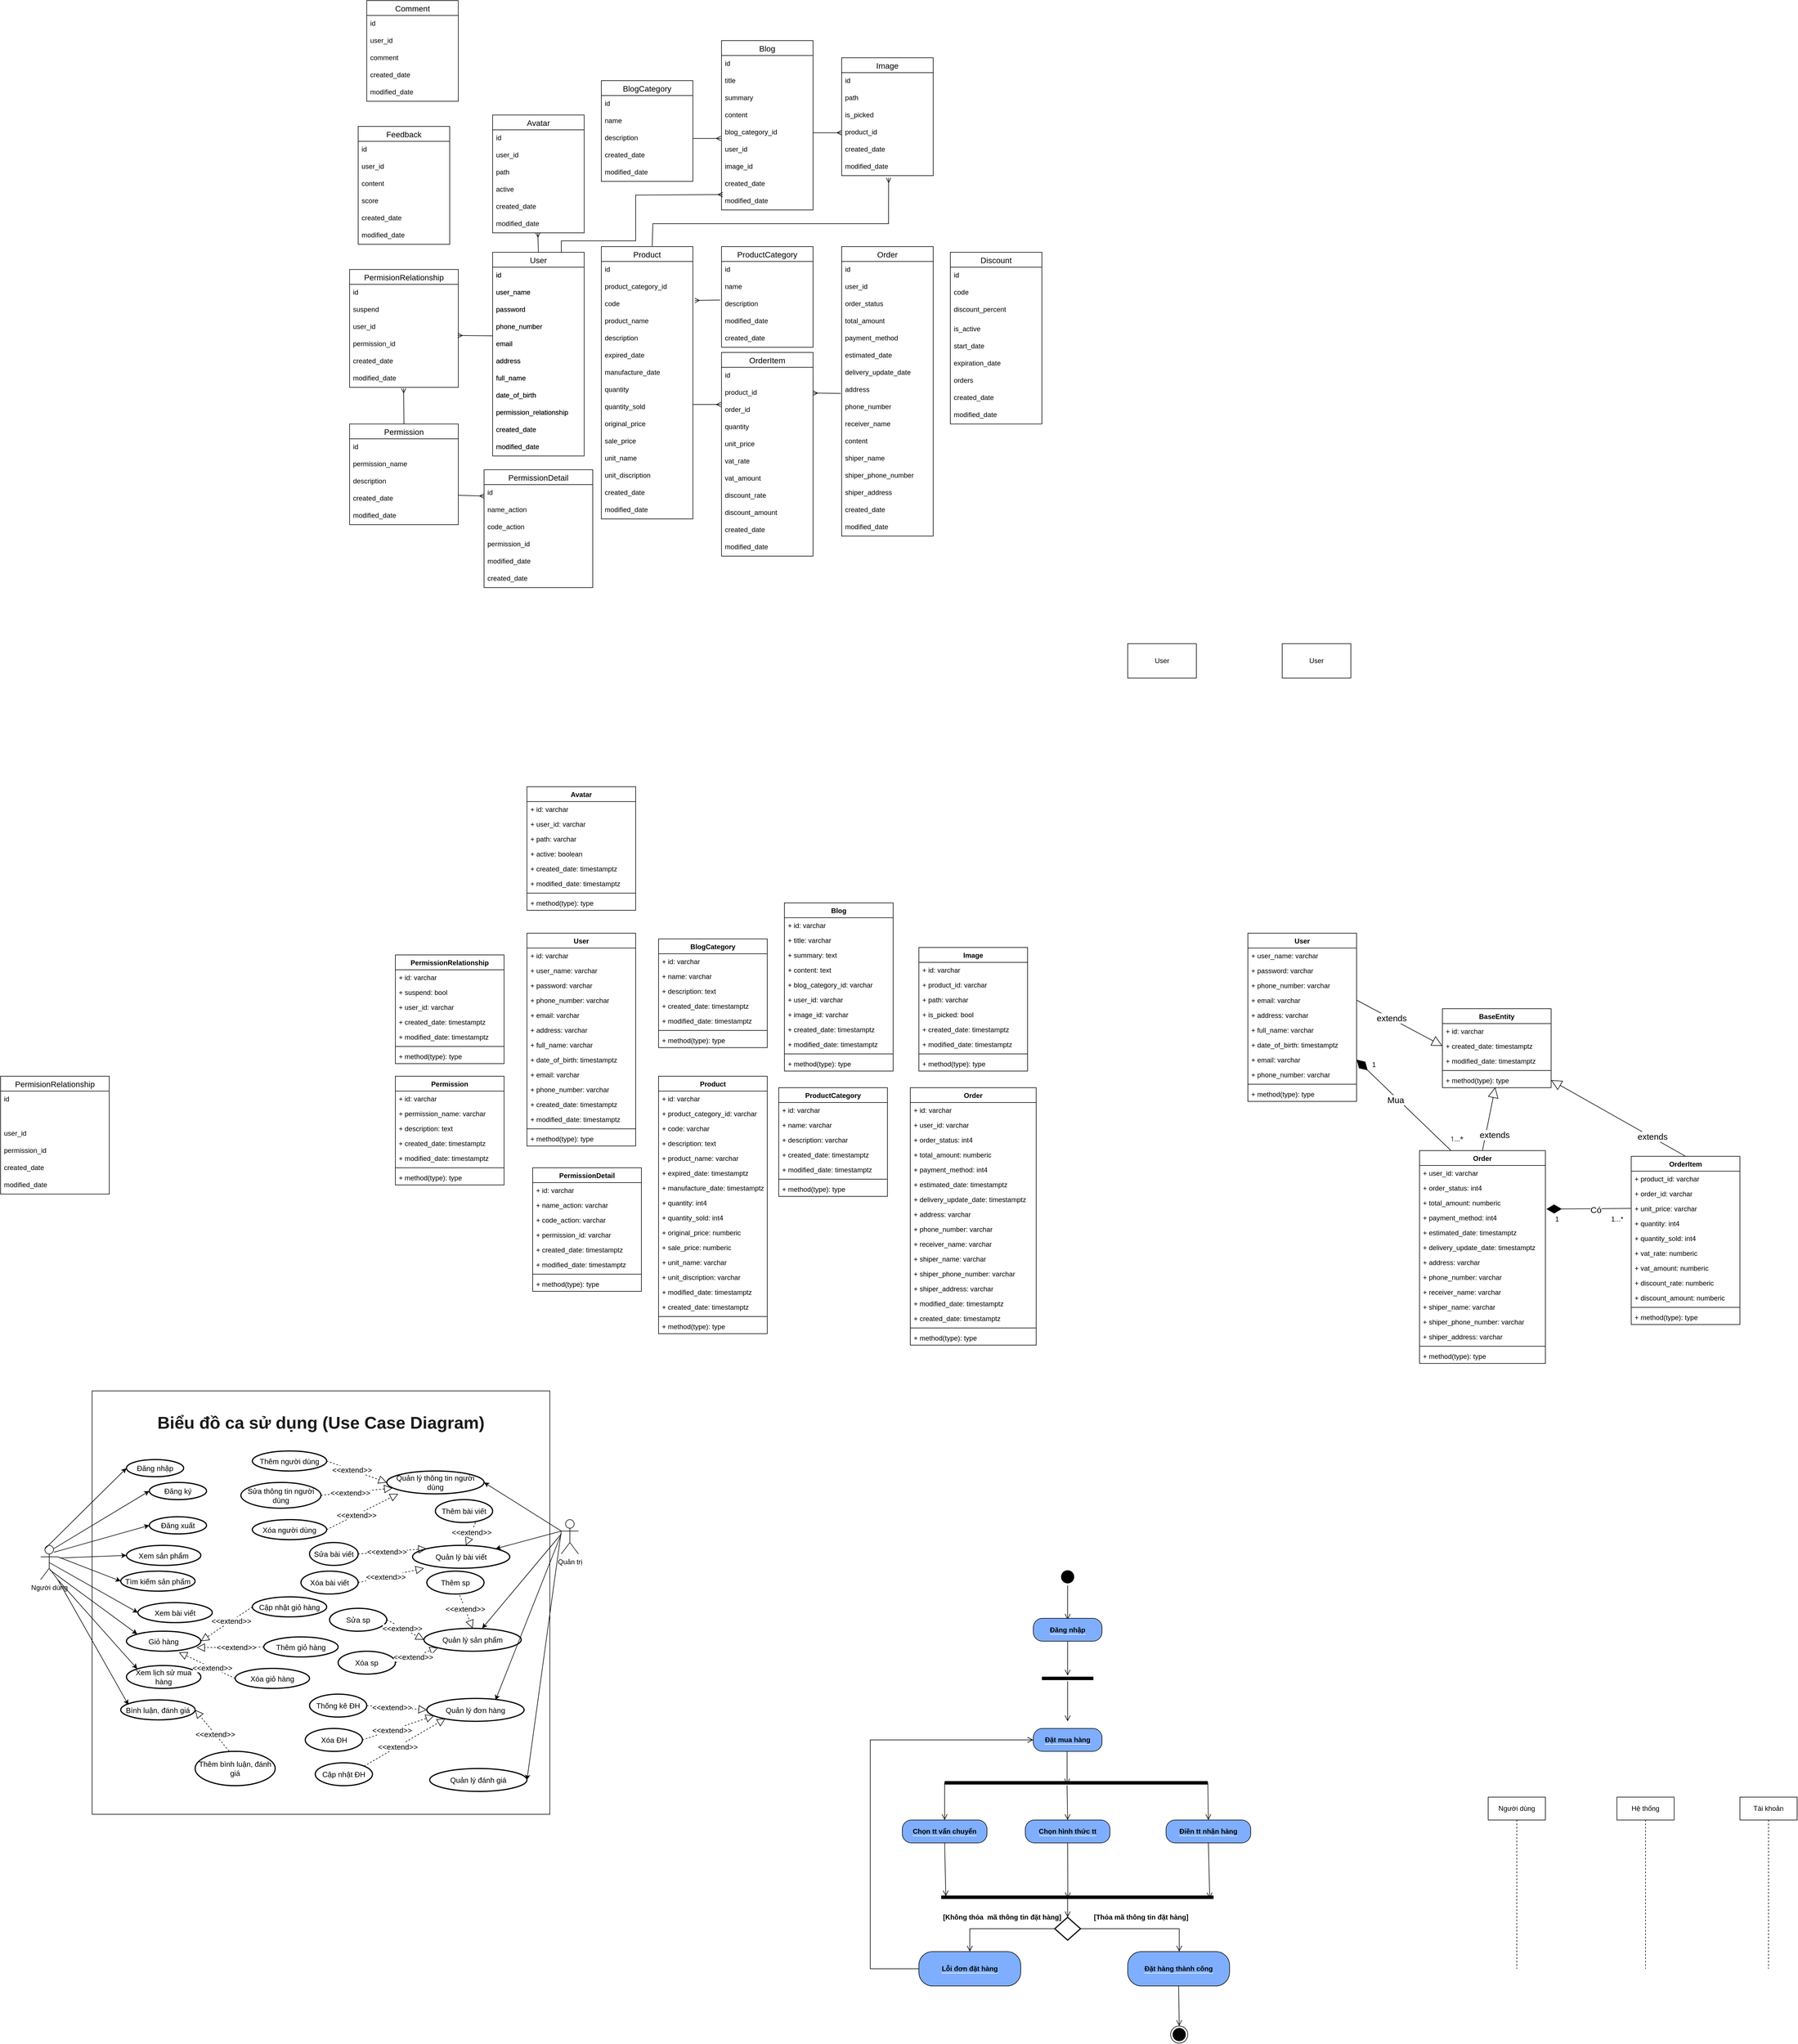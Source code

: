 <mxfile version="20.5.3" type="device"><diagram id="TDrIOhpF8yt2zNO1eFIG" name="Page-1"><mxGraphModel dx="1185" dy="1787" grid="1" gridSize="10" guides="1" tooltips="1" connect="1" arrows="1" fold="1" page="1" pageScale="1" pageWidth="850" pageHeight="1100" math="0" shadow="0"><root><mxCell id="0"/><mxCell id="1" parent="0"/><mxCell id="5JBXhX9jarDKYKfrLqVm-1" value="Product" style="swimlane;fontStyle=0;childLayout=stackLayout;horizontal=1;startSize=26;horizontalStack=0;resizeParent=1;resizeParentMax=0;resizeLast=0;collapsible=1;marginBottom=0;align=center;fontSize=14;" parent="1" vertex="1"><mxGeometry x="1100" y="130" width="160" height="476" as="geometry"/></mxCell><mxCell id="5JBXhX9jarDKYKfrLqVm-2" value="id" style="text;strokeColor=none;fillColor=none;spacingLeft=4;spacingRight=4;overflow=hidden;rotatable=0;points=[[0,0.5],[1,0.5]];portConstraint=eastwest;fontSize=12;" parent="5JBXhX9jarDKYKfrLqVm-1" vertex="1"><mxGeometry y="26" width="160" height="30" as="geometry"/></mxCell><mxCell id="iGhDCa7BA6RvZxXdgEdD-23" value="product_category_id" style="text;strokeColor=none;fillColor=none;spacingLeft=4;spacingRight=4;overflow=hidden;rotatable=0;points=[[0,0.5],[1,0.5]];portConstraint=eastwest;fontSize=12;" parent="5JBXhX9jarDKYKfrLqVm-1" vertex="1"><mxGeometry y="56" width="160" height="30" as="geometry"/></mxCell><mxCell id="5JBXhX9jarDKYKfrLqVm-3" value="code" style="text;strokeColor=none;fillColor=none;spacingLeft=4;spacingRight=4;overflow=hidden;rotatable=0;points=[[0,0.5],[1,0.5]];portConstraint=eastwest;fontSize=12;" parent="5JBXhX9jarDKYKfrLqVm-1" vertex="1"><mxGeometry y="86" width="160" height="30" as="geometry"/></mxCell><mxCell id="5JBXhX9jarDKYKfrLqVm-4" value="product_name" style="text;strokeColor=none;fillColor=none;spacingLeft=4;spacingRight=4;overflow=hidden;rotatable=0;points=[[0,0.5],[1,0.5]];portConstraint=eastwest;fontSize=12;" parent="5JBXhX9jarDKYKfrLqVm-1" vertex="1"><mxGeometry y="116" width="160" height="30" as="geometry"/></mxCell><mxCell id="5JBXhX9jarDKYKfrLqVm-5" value="description" style="text;strokeColor=none;fillColor=none;spacingLeft=4;spacingRight=4;overflow=hidden;rotatable=0;points=[[0,0.5],[1,0.5]];portConstraint=eastwest;fontSize=12;" parent="5JBXhX9jarDKYKfrLqVm-1" vertex="1"><mxGeometry y="146" width="160" height="30" as="geometry"/></mxCell><mxCell id="5JBXhX9jarDKYKfrLqVm-6" value="expired_date       " style="text;strokeColor=none;fillColor=none;spacingLeft=4;spacingRight=4;overflow=hidden;rotatable=0;points=[[0,0.5],[1,0.5]];portConstraint=eastwest;fontSize=12;" parent="5JBXhX9jarDKYKfrLqVm-1" vertex="1"><mxGeometry y="176" width="160" height="30" as="geometry"/></mxCell><mxCell id="5JBXhX9jarDKYKfrLqVm-7" value="manufacture_date          " style="text;strokeColor=none;fillColor=none;spacingLeft=4;spacingRight=4;overflow=hidden;rotatable=0;points=[[0,0.5],[1,0.5]];portConstraint=eastwest;fontSize=12;" parent="5JBXhX9jarDKYKfrLqVm-1" vertex="1"><mxGeometry y="206" width="160" height="30" as="geometry"/></mxCell><mxCell id="5JBXhX9jarDKYKfrLqVm-8" value="quantity" style="text;strokeColor=none;fillColor=none;spacingLeft=4;spacingRight=4;overflow=hidden;rotatable=0;points=[[0,0.5],[1,0.5]];portConstraint=eastwest;fontSize=12;" parent="5JBXhX9jarDKYKfrLqVm-1" vertex="1"><mxGeometry y="236" width="160" height="30" as="geometry"/></mxCell><mxCell id="5JBXhX9jarDKYKfrLqVm-9" value="quantity_sold" style="text;strokeColor=none;fillColor=none;spacingLeft=4;spacingRight=4;overflow=hidden;rotatable=0;points=[[0,0.5],[1,0.5]];portConstraint=eastwest;fontSize=12;" parent="5JBXhX9jarDKYKfrLqVm-1" vertex="1"><mxGeometry y="266" width="160" height="30" as="geometry"/></mxCell><mxCell id="5JBXhX9jarDKYKfrLqVm-10" value="original_price" style="text;strokeColor=none;fillColor=none;spacingLeft=4;spacingRight=4;overflow=hidden;rotatable=0;points=[[0,0.5],[1,0.5]];portConstraint=eastwest;fontSize=12;" parent="5JBXhX9jarDKYKfrLqVm-1" vertex="1"><mxGeometry y="296" width="160" height="30" as="geometry"/></mxCell><mxCell id="5JBXhX9jarDKYKfrLqVm-11" value="sale_price" style="text;strokeColor=none;fillColor=none;spacingLeft=4;spacingRight=4;overflow=hidden;rotatable=0;points=[[0,0.5],[1,0.5]];portConstraint=eastwest;fontSize=12;" parent="5JBXhX9jarDKYKfrLqVm-1" vertex="1"><mxGeometry y="326" width="160" height="30" as="geometry"/></mxCell><mxCell id="iGhDCa7BA6RvZxXdgEdD-18" value="unit_name" style="text;strokeColor=none;fillColor=none;spacingLeft=4;spacingRight=4;overflow=hidden;rotatable=0;points=[[0,0.5],[1,0.5]];portConstraint=eastwest;fontSize=12;" parent="5JBXhX9jarDKYKfrLqVm-1" vertex="1"><mxGeometry y="356" width="160" height="30" as="geometry"/></mxCell><mxCell id="iGhDCa7BA6RvZxXdgEdD-19" value="unit_discription" style="text;strokeColor=none;fillColor=none;spacingLeft=4;spacingRight=4;overflow=hidden;rotatable=0;points=[[0,0.5],[1,0.5]];portConstraint=eastwest;fontSize=12;" parent="5JBXhX9jarDKYKfrLqVm-1" vertex="1"><mxGeometry y="386" width="160" height="30" as="geometry"/></mxCell><mxCell id="iGhDCa7BA6RvZxXdgEdD-20" value="created_date" style="text;strokeColor=none;fillColor=none;spacingLeft=4;spacingRight=4;overflow=hidden;rotatable=0;points=[[0,0.5],[1,0.5]];portConstraint=eastwest;fontSize=12;" parent="5JBXhX9jarDKYKfrLqVm-1" vertex="1"><mxGeometry y="416" width="160" height="30" as="geometry"/></mxCell><mxCell id="iGhDCa7BA6RvZxXdgEdD-21" value="modified_date" style="text;strokeColor=none;fillColor=none;spacingLeft=4;spacingRight=4;overflow=hidden;rotatable=0;points=[[0,0.5],[1,0.5]];portConstraint=eastwest;fontSize=12;" parent="5JBXhX9jarDKYKfrLqVm-1" vertex="1"><mxGeometry y="446" width="160" height="30" as="geometry"/></mxCell><mxCell id="5JBXhX9jarDKYKfrLqVm-15" value="ProductCategory" style="swimlane;fontStyle=0;childLayout=stackLayout;horizontal=1;startSize=26;horizontalStack=0;resizeParent=1;resizeParentMax=0;resizeLast=0;collapsible=1;marginBottom=0;align=center;fontSize=14;" parent="1" vertex="1"><mxGeometry x="1310" y="130" width="160" height="176" as="geometry"/></mxCell><mxCell id="5JBXhX9jarDKYKfrLqVm-16" value="id" style="text;strokeColor=none;fillColor=none;spacingLeft=4;spacingRight=4;overflow=hidden;rotatable=0;points=[[0,0.5],[1,0.5]];portConstraint=eastwest;fontSize=12;" parent="5JBXhX9jarDKYKfrLqVm-15" vertex="1"><mxGeometry y="26" width="160" height="30" as="geometry"/></mxCell><mxCell id="5JBXhX9jarDKYKfrLqVm-17" value="name" style="text;strokeColor=none;fillColor=none;spacingLeft=4;spacingRight=4;overflow=hidden;rotatable=0;points=[[0,0.5],[1,0.5]];portConstraint=eastwest;fontSize=12;" parent="5JBXhX9jarDKYKfrLqVm-15" vertex="1"><mxGeometry y="56" width="160" height="30" as="geometry"/></mxCell><mxCell id="5JBXhX9jarDKYKfrLqVm-27" value="description" style="text;strokeColor=none;fillColor=none;spacingLeft=4;spacingRight=4;overflow=hidden;rotatable=0;points=[[0,0.5],[1,0.5]];portConstraint=eastwest;fontSize=12;" parent="5JBXhX9jarDKYKfrLqVm-15" vertex="1"><mxGeometry y="86" width="160" height="30" as="geometry"/></mxCell><mxCell id="5JBXhX9jarDKYKfrLqVm-28" value="modified_date&#10;" style="text;strokeColor=none;fillColor=none;spacingLeft=4;spacingRight=4;overflow=hidden;rotatable=0;points=[[0,0.5],[1,0.5]];portConstraint=eastwest;fontSize=12;" parent="5JBXhX9jarDKYKfrLqVm-15" vertex="1"><mxGeometry y="116" width="160" height="30" as="geometry"/></mxCell><mxCell id="iGhDCa7BA6RvZxXdgEdD-22" value="created_date" style="text;strokeColor=none;fillColor=none;spacingLeft=4;spacingRight=4;overflow=hidden;rotatable=0;points=[[0,0.5],[1,0.5]];portConstraint=eastwest;fontSize=12;" parent="5JBXhX9jarDKYKfrLqVm-15" vertex="1"><mxGeometry y="146" width="160" height="30" as="geometry"/></mxCell><mxCell id="5JBXhX9jarDKYKfrLqVm-30" value="BlogCategory " style="swimlane;fontStyle=0;childLayout=stackLayout;horizontal=1;startSize=26;horizontalStack=0;resizeParent=1;resizeParentMax=0;resizeLast=0;collapsible=1;marginBottom=0;align=center;fontSize=14;" parent="1" vertex="1"><mxGeometry x="1100" y="-160" width="160" height="176" as="geometry"/></mxCell><mxCell id="5JBXhX9jarDKYKfrLqVm-31" value="id" style="text;strokeColor=none;fillColor=none;spacingLeft=4;spacingRight=4;overflow=hidden;rotatable=0;points=[[0,0.5],[1,0.5]];portConstraint=eastwest;fontSize=12;" parent="5JBXhX9jarDKYKfrLqVm-30" vertex="1"><mxGeometry y="26" width="160" height="30" as="geometry"/></mxCell><mxCell id="5JBXhX9jarDKYKfrLqVm-32" value="name" style="text;strokeColor=none;fillColor=none;spacingLeft=4;spacingRight=4;overflow=hidden;rotatable=0;points=[[0,0.5],[1,0.5]];portConstraint=eastwest;fontSize=12;" parent="5JBXhX9jarDKYKfrLqVm-30" vertex="1"><mxGeometry y="56" width="160" height="30" as="geometry"/></mxCell><mxCell id="iGhDCa7BA6RvZxXdgEdD-58" value="description&#10;" style="text;strokeColor=none;fillColor=none;spacingLeft=4;spacingRight=4;overflow=hidden;rotatable=0;points=[[0,0.5],[1,0.5]];portConstraint=eastwest;fontSize=12;" parent="5JBXhX9jarDKYKfrLqVm-30" vertex="1"><mxGeometry y="86" width="160" height="30" as="geometry"/></mxCell><mxCell id="5JBXhX9jarDKYKfrLqVm-35" value="created_date" style="text;strokeColor=none;fillColor=none;spacingLeft=4;spacingRight=4;overflow=hidden;rotatable=0;points=[[0,0.5],[1,0.5]];portConstraint=eastwest;fontSize=12;" parent="5JBXhX9jarDKYKfrLqVm-30" vertex="1"><mxGeometry y="116" width="160" height="30" as="geometry"/></mxCell><mxCell id="5JBXhX9jarDKYKfrLqVm-36" value="modified_date&#10;" style="text;strokeColor=none;fillColor=none;spacingLeft=4;spacingRight=4;overflow=hidden;rotatable=0;points=[[0,0.5],[1,0.5]];portConstraint=eastwest;fontSize=12;" parent="5JBXhX9jarDKYKfrLqVm-30" vertex="1"><mxGeometry y="146" width="160" height="30" as="geometry"/></mxCell><mxCell id="5JBXhX9jarDKYKfrLqVm-37" value="Discount" style="swimlane;fontStyle=0;childLayout=stackLayout;horizontal=1;startSize=26;horizontalStack=0;resizeParent=1;resizeParentMax=0;resizeLast=0;collapsible=1;marginBottom=0;align=center;fontSize=14;" parent="1" vertex="1"><mxGeometry x="1710" y="140" width="160" height="300" as="geometry"/></mxCell><mxCell id="5JBXhX9jarDKYKfrLqVm-38" value="id" style="text;strokeColor=none;fillColor=none;spacingLeft=4;spacingRight=4;overflow=hidden;rotatable=0;points=[[0,0.5],[1,0.5]];portConstraint=eastwest;fontSize=12;" parent="5JBXhX9jarDKYKfrLqVm-37" vertex="1"><mxGeometry y="26" width="160" height="30" as="geometry"/></mxCell><mxCell id="5JBXhX9jarDKYKfrLqVm-39" value="code            " style="text;strokeColor=none;fillColor=none;spacingLeft=4;spacingRight=4;overflow=hidden;rotatable=0;points=[[0,0.5],[1,0.5]];portConstraint=eastwest;fontSize=12;" parent="5JBXhX9jarDKYKfrLqVm-37" vertex="1"><mxGeometry y="56" width="160" height="30" as="geometry"/></mxCell><mxCell id="5JBXhX9jarDKYKfrLqVm-40" value="discount_percent" style="text;strokeColor=none;fillColor=none;spacingLeft=4;spacingRight=4;overflow=hidden;rotatable=0;points=[[0,0.5],[1,0.5]];portConstraint=eastwest;fontSize=12;" parent="5JBXhX9jarDKYKfrLqVm-37" vertex="1"><mxGeometry y="86" width="160" height="34" as="geometry"/></mxCell><mxCell id="5JBXhX9jarDKYKfrLqVm-41" value="is_active" style="text;strokeColor=none;fillColor=none;spacingLeft=4;spacingRight=4;overflow=hidden;rotatable=0;points=[[0,0.5],[1,0.5]];portConstraint=eastwest;fontSize=12;" parent="5JBXhX9jarDKYKfrLqVm-37" vertex="1"><mxGeometry y="120" width="160" height="30" as="geometry"/></mxCell><mxCell id="5JBXhX9jarDKYKfrLqVm-42" value="start_date" style="text;strokeColor=none;fillColor=none;spacingLeft=4;spacingRight=4;overflow=hidden;rotatable=0;points=[[0,0.5],[1,0.5]];portConstraint=eastwest;fontSize=12;" parent="5JBXhX9jarDKYKfrLqVm-37" vertex="1"><mxGeometry y="150" width="160" height="30" as="geometry"/></mxCell><mxCell id="5JBXhX9jarDKYKfrLqVm-43" value="expiration_date" style="text;strokeColor=none;fillColor=none;spacingLeft=4;spacingRight=4;overflow=hidden;rotatable=0;points=[[0,0.5],[1,0.5]];portConstraint=eastwest;fontSize=12;" parent="5JBXhX9jarDKYKfrLqVm-37" vertex="1"><mxGeometry y="180" width="160" height="30" as="geometry"/></mxCell><mxCell id="5JBXhX9jarDKYKfrLqVm-44" value="orders" style="text;strokeColor=none;fillColor=none;spacingLeft=4;spacingRight=4;overflow=hidden;rotatable=0;points=[[0,0.5],[1,0.5]];portConstraint=eastwest;fontSize=12;" parent="5JBXhX9jarDKYKfrLqVm-37" vertex="1"><mxGeometry y="210" width="160" height="30" as="geometry"/></mxCell><mxCell id="5JBXhX9jarDKYKfrLqVm-45" value="created_date" style="text;strokeColor=none;fillColor=none;spacingLeft=4;spacingRight=4;overflow=hidden;rotatable=0;points=[[0,0.5],[1,0.5]];portConstraint=eastwest;fontSize=12;" parent="5JBXhX9jarDKYKfrLqVm-37" vertex="1"><mxGeometry y="240" width="160" height="30" as="geometry"/></mxCell><mxCell id="5JBXhX9jarDKYKfrLqVm-46" value="modified_date" style="text;strokeColor=none;fillColor=none;spacingLeft=4;spacingRight=4;overflow=hidden;rotatable=0;points=[[0,0.5],[1,0.5]];portConstraint=eastwest;fontSize=12;" parent="5JBXhX9jarDKYKfrLqVm-37" vertex="1"><mxGeometry y="270" width="160" height="30" as="geometry"/></mxCell><mxCell id="5JBXhX9jarDKYKfrLqVm-53" value="Image" style="swimlane;fontStyle=0;childLayout=stackLayout;horizontal=1;startSize=26;horizontalStack=0;resizeParent=1;resizeParentMax=0;resizeLast=0;collapsible=1;marginBottom=0;align=center;fontSize=14;" parent="1" vertex="1"><mxGeometry x="1520" y="-200" width="160" height="206" as="geometry"/></mxCell><mxCell id="5JBXhX9jarDKYKfrLqVm-54" value="id" style="text;strokeColor=none;fillColor=none;spacingLeft=4;spacingRight=4;overflow=hidden;rotatable=0;points=[[0,0.5],[1,0.5]];portConstraint=eastwest;fontSize=12;" parent="5JBXhX9jarDKYKfrLqVm-53" vertex="1"><mxGeometry y="26" width="160" height="30" as="geometry"/></mxCell><mxCell id="5JBXhX9jarDKYKfrLqVm-55" value="path" style="text;strokeColor=none;fillColor=none;spacingLeft=4;spacingRight=4;overflow=hidden;rotatable=0;points=[[0,0.5],[1,0.5]];portConstraint=eastwest;fontSize=12;" parent="5JBXhX9jarDKYKfrLqVm-53" vertex="1"><mxGeometry y="56" width="160" height="30" as="geometry"/></mxCell><mxCell id="5JBXhX9jarDKYKfrLqVm-56" value="is_picked" style="text;strokeColor=none;fillColor=none;spacingLeft=4;spacingRight=4;overflow=hidden;rotatable=0;points=[[0,0.5],[1,0.5]];portConstraint=eastwest;fontSize=12;" parent="5JBXhX9jarDKYKfrLqVm-53" vertex="1"><mxGeometry y="86" width="160" height="30" as="geometry"/></mxCell><mxCell id="5JBXhX9jarDKYKfrLqVm-57" value="product_id" style="text;strokeColor=none;fillColor=none;spacingLeft=4;spacingRight=4;overflow=hidden;rotatable=0;points=[[0,0.5],[1,0.5]];portConstraint=eastwest;fontSize=12;" parent="5JBXhX9jarDKYKfrLqVm-53" vertex="1"><mxGeometry y="116" width="160" height="30" as="geometry"/></mxCell><mxCell id="5JBXhX9jarDKYKfrLqVm-59" value="created_date" style="text;strokeColor=none;fillColor=none;spacingLeft=4;spacingRight=4;overflow=hidden;rotatable=0;points=[[0,0.5],[1,0.5]];portConstraint=eastwest;fontSize=12;" parent="5JBXhX9jarDKYKfrLqVm-53" vertex="1"><mxGeometry y="146" width="160" height="30" as="geometry"/></mxCell><mxCell id="5JBXhX9jarDKYKfrLqVm-60" value="modified_date&#10;" style="text;strokeColor=none;fillColor=none;spacingLeft=4;spacingRight=4;overflow=hidden;rotatable=0;points=[[0,0.5],[1,0.5]];portConstraint=eastwest;fontSize=12;" parent="5JBXhX9jarDKYKfrLqVm-53" vertex="1"><mxGeometry y="176" width="160" height="30" as="geometry"/></mxCell><mxCell id="5JBXhX9jarDKYKfrLqVm-71" value="Blog" style="swimlane;fontStyle=0;childLayout=stackLayout;horizontal=1;startSize=26;horizontalStack=0;resizeParent=1;resizeParentMax=0;resizeLast=0;collapsible=1;marginBottom=0;align=center;fontSize=14;" parent="1" vertex="1"><mxGeometry x="1310" y="-230" width="160" height="296" as="geometry"/></mxCell><mxCell id="5JBXhX9jarDKYKfrLqVm-72" value="id" style="text;strokeColor=none;fillColor=none;spacingLeft=4;spacingRight=4;overflow=hidden;rotatable=0;points=[[0,0.5],[1,0.5]];portConstraint=eastwest;fontSize=12;" parent="5JBXhX9jarDKYKfrLqVm-71" vertex="1"><mxGeometry y="26" width="160" height="30" as="geometry"/></mxCell><mxCell id="5JBXhX9jarDKYKfrLqVm-73" value="title" style="text;strokeColor=none;fillColor=none;spacingLeft=4;spacingRight=4;overflow=hidden;rotatable=0;points=[[0,0.5],[1,0.5]];portConstraint=eastwest;fontSize=12;" parent="5JBXhX9jarDKYKfrLqVm-71" vertex="1"><mxGeometry y="56" width="160" height="30" as="geometry"/></mxCell><mxCell id="5JBXhX9jarDKYKfrLqVm-74" value="summary        " style="text;strokeColor=none;fillColor=none;spacingLeft=4;spacingRight=4;overflow=hidden;rotatable=0;points=[[0,0.5],[1,0.5]];portConstraint=eastwest;fontSize=12;" parent="5JBXhX9jarDKYKfrLqVm-71" vertex="1"><mxGeometry y="86" width="160" height="30" as="geometry"/></mxCell><mxCell id="5JBXhX9jarDKYKfrLqVm-75" value="content        " style="text;strokeColor=none;fillColor=none;spacingLeft=4;spacingRight=4;overflow=hidden;rotatable=0;points=[[0,0.5],[1,0.5]];portConstraint=eastwest;fontSize=12;" parent="5JBXhX9jarDKYKfrLqVm-71" vertex="1"><mxGeometry y="116" width="160" height="30" as="geometry"/></mxCell><mxCell id="5JBXhX9jarDKYKfrLqVm-77" value="blog_category_id" style="text;strokeColor=none;fillColor=none;spacingLeft=4;spacingRight=4;overflow=hidden;rotatable=0;points=[[0,0.5],[1,0.5]];portConstraint=eastwest;fontSize=12;" parent="5JBXhX9jarDKYKfrLqVm-71" vertex="1"><mxGeometry y="146" width="160" height="30" as="geometry"/></mxCell><mxCell id="5JBXhX9jarDKYKfrLqVm-78" value="user_id" style="text;strokeColor=none;fillColor=none;spacingLeft=4;spacingRight=4;overflow=hidden;rotatable=0;points=[[0,0.5],[1,0.5]];portConstraint=eastwest;fontSize=12;" parent="5JBXhX9jarDKYKfrLqVm-71" vertex="1"><mxGeometry y="176" width="160" height="30" as="geometry"/></mxCell><mxCell id="5JBXhX9jarDKYKfrLqVm-79" value="image_id" style="text;strokeColor=none;fillColor=none;spacingLeft=4;spacingRight=4;overflow=hidden;rotatable=0;points=[[0,0.5],[1,0.5]];portConstraint=eastwest;fontSize=12;" parent="5JBXhX9jarDKYKfrLqVm-71" vertex="1"><mxGeometry y="206" width="160" height="30" as="geometry"/></mxCell><mxCell id="5JBXhX9jarDKYKfrLqVm-83" value="created_date" style="text;strokeColor=none;fillColor=none;spacingLeft=4;spacingRight=4;overflow=hidden;rotatable=0;points=[[0,0.5],[1,0.5]];portConstraint=eastwest;fontSize=12;" parent="5JBXhX9jarDKYKfrLqVm-71" vertex="1"><mxGeometry y="236" width="160" height="30" as="geometry"/></mxCell><mxCell id="5JBXhX9jarDKYKfrLqVm-84" value="modified_date&#10;" style="text;strokeColor=none;fillColor=none;spacingLeft=4;spacingRight=4;overflow=hidden;rotatable=0;points=[[0,0.5],[1,0.5]];portConstraint=eastwest;fontSize=12;" parent="5JBXhX9jarDKYKfrLqVm-71" vertex="1"><mxGeometry y="266" width="160" height="30" as="geometry"/></mxCell><mxCell id="5JBXhX9jarDKYKfrLqVm-98" value="Avatar" style="swimlane;fontStyle=0;childLayout=stackLayout;horizontal=1;startSize=26;horizontalStack=0;resizeParent=1;resizeParentMax=0;resizeLast=0;collapsible=1;marginBottom=0;align=center;fontSize=14;" parent="1" vertex="1"><mxGeometry x="910" y="-100" width="160" height="206" as="geometry"/></mxCell><mxCell id="5JBXhX9jarDKYKfrLqVm-99" value="id" style="text;strokeColor=none;fillColor=none;spacingLeft=4;spacingRight=4;overflow=hidden;rotatable=0;points=[[0,0.5],[1,0.5]];portConstraint=eastwest;fontSize=12;" parent="5JBXhX9jarDKYKfrLqVm-98" vertex="1"><mxGeometry y="26" width="160" height="30" as="geometry"/></mxCell><mxCell id="iGhDCa7BA6RvZxXdgEdD-16" value="user_id" style="text;strokeColor=none;fillColor=none;spacingLeft=4;spacingRight=4;overflow=hidden;rotatable=0;points=[[0,0.5],[1,0.5]];portConstraint=eastwest;fontSize=12;" parent="5JBXhX9jarDKYKfrLqVm-98" vertex="1"><mxGeometry y="56" width="160" height="30" as="geometry"/></mxCell><mxCell id="5JBXhX9jarDKYKfrLqVm-100" value="path" style="text;strokeColor=none;fillColor=none;spacingLeft=4;spacingRight=4;overflow=hidden;rotatable=0;points=[[0,0.5],[1,0.5]];portConstraint=eastwest;fontSize=12;" parent="5JBXhX9jarDKYKfrLqVm-98" vertex="1"><mxGeometry y="86" width="160" height="30" as="geometry"/></mxCell><mxCell id="iGhDCa7BA6RvZxXdgEdD-15" value="active" style="text;strokeColor=none;fillColor=none;spacingLeft=4;spacingRight=4;overflow=hidden;rotatable=0;points=[[0,0.5],[1,0.5]];portConstraint=eastwest;fontSize=12;" parent="5JBXhX9jarDKYKfrLqVm-98" vertex="1"><mxGeometry y="116" width="160" height="30" as="geometry"/></mxCell><mxCell id="5JBXhX9jarDKYKfrLqVm-104" value="created_date" style="text;strokeColor=none;fillColor=none;spacingLeft=4;spacingRight=4;overflow=hidden;rotatable=0;points=[[0,0.5],[1,0.5]];portConstraint=eastwest;fontSize=12;" parent="5JBXhX9jarDKYKfrLqVm-98" vertex="1"><mxGeometry y="146" width="160" height="30" as="geometry"/></mxCell><mxCell id="5JBXhX9jarDKYKfrLqVm-105" value="modified_date&#10;" style="text;strokeColor=none;fillColor=none;spacingLeft=4;spacingRight=4;overflow=hidden;rotatable=0;points=[[0,0.5],[1,0.5]];portConstraint=eastwest;fontSize=12;" parent="5JBXhX9jarDKYKfrLqVm-98" vertex="1"><mxGeometry y="176" width="160" height="30" as="geometry"/></mxCell><mxCell id="5JBXhX9jarDKYKfrLqVm-106" value="User" style="swimlane;fontStyle=0;childLayout=stackLayout;horizontal=1;startSize=26;horizontalStack=0;resizeParent=1;resizeParentMax=0;resizeLast=0;collapsible=1;marginBottom=0;align=center;fontSize=14;" parent="1" vertex="1"><mxGeometry x="910" y="140" width="160" height="356" as="geometry"/></mxCell><mxCell id="5JBXhX9jarDKYKfrLqVm-107" value="id" style="text;strokeColor=none;fillColor=none;spacingLeft=4;spacingRight=4;overflow=hidden;rotatable=0;points=[[0,0.5],[1,0.5]];portConstraint=eastwest;fontSize=12;" parent="5JBXhX9jarDKYKfrLqVm-106" vertex="1"><mxGeometry y="26" width="160" height="30" as="geometry"/></mxCell><mxCell id="5JBXhX9jarDKYKfrLqVm-108" value="user_name" style="text;strokeColor=none;fillColor=none;spacingLeft=4;spacingRight=4;overflow=hidden;rotatable=0;points=[[0,0.5],[1,0.5]];portConstraint=eastwest;fontSize=12;" parent="5JBXhX9jarDKYKfrLqVm-106" vertex="1"><mxGeometry y="56" width="160" height="30" as="geometry"/></mxCell><mxCell id="5JBXhX9jarDKYKfrLqVm-111" value="password" style="text;strokeColor=none;fillColor=none;spacingLeft=4;spacingRight=4;overflow=hidden;rotatable=0;points=[[0,0.5],[1,0.5]];portConstraint=eastwest;fontSize=12;" parent="5JBXhX9jarDKYKfrLqVm-106" vertex="1"><mxGeometry y="86" width="160" height="30" as="geometry"/></mxCell><mxCell id="5JBXhX9jarDKYKfrLqVm-109" value="phone_number" style="text;strokeColor=none;fillColor=none;spacingLeft=4;spacingRight=4;overflow=hidden;rotatable=0;points=[[0,0.5],[1,0.5]];portConstraint=eastwest;fontSize=12;" parent="5JBXhX9jarDKYKfrLqVm-106" vertex="1"><mxGeometry y="116" width="160" height="30" as="geometry"/></mxCell><mxCell id="5JBXhX9jarDKYKfrLqVm-110" value="email" style="text;strokeColor=none;fillColor=none;spacingLeft=4;spacingRight=4;overflow=hidden;rotatable=0;points=[[0,0.5],[1,0.5]];portConstraint=eastwest;fontSize=12;" parent="5JBXhX9jarDKYKfrLqVm-106" vertex="1"><mxGeometry y="146" width="160" height="30" as="geometry"/></mxCell><mxCell id="5JBXhX9jarDKYKfrLqVm-112" value="address" style="text;strokeColor=none;fillColor=none;spacingLeft=4;spacingRight=4;overflow=hidden;rotatable=0;points=[[0,0.5],[1,0.5]];portConstraint=eastwest;fontSize=12;" parent="5JBXhX9jarDKYKfrLqVm-106" vertex="1"><mxGeometry y="176" width="160" height="30" as="geometry"/></mxCell><mxCell id="5JBXhX9jarDKYKfrLqVm-113" value="full_name" style="text;strokeColor=none;fillColor=none;spacingLeft=4;spacingRight=4;overflow=hidden;rotatable=0;points=[[0,0.5],[1,0.5]];portConstraint=eastwest;fontSize=12;" parent="5JBXhX9jarDKYKfrLqVm-106" vertex="1"><mxGeometry y="206" width="160" height="30" as="geometry"/></mxCell><mxCell id="5JBXhX9jarDKYKfrLqVm-114" value="date_of_birth" style="text;strokeColor=none;fillColor=none;spacingLeft=4;spacingRight=4;overflow=hidden;rotatable=0;points=[[0,0.5],[1,0.5]];portConstraint=eastwest;fontSize=12;" parent="5JBXhX9jarDKYKfrLqVm-106" vertex="1"><mxGeometry y="236" width="160" height="30" as="geometry"/></mxCell><mxCell id="5JBXhX9jarDKYKfrLqVm-118" value="permission_relationship" style="text;strokeColor=none;fillColor=none;spacingLeft=4;spacingRight=4;overflow=hidden;rotatable=0;points=[[0,0.5],[1,0.5]];portConstraint=eastwest;fontSize=12;" parent="5JBXhX9jarDKYKfrLqVm-106" vertex="1"><mxGeometry y="266" width="160" height="30" as="geometry"/></mxCell><mxCell id="5JBXhX9jarDKYKfrLqVm-119" value="created_date" style="text;strokeColor=none;fillColor=none;spacingLeft=4;spacingRight=4;overflow=hidden;rotatable=0;points=[[0,0.5],[1,0.5]];portConstraint=eastwest;fontSize=12;" parent="5JBXhX9jarDKYKfrLqVm-106" vertex="1"><mxGeometry y="296" width="160" height="30" as="geometry"/></mxCell><mxCell id="5JBXhX9jarDKYKfrLqVm-134" value="modified_date" style="text;strokeColor=none;fillColor=none;spacingLeft=4;spacingRight=4;overflow=hidden;rotatable=0;points=[[0,0.5],[1,0.5]];portConstraint=eastwest;fontSize=12;" parent="5JBXhX9jarDKYKfrLqVm-106" vertex="1"><mxGeometry y="326" width="160" height="30" as="geometry"/></mxCell><mxCell id="5JBXhX9jarDKYKfrLqVm-135" value="Order" style="swimlane;fontStyle=0;childLayout=stackLayout;horizontal=1;startSize=26;horizontalStack=0;resizeParent=1;resizeParentMax=0;resizeLast=0;collapsible=1;marginBottom=0;align=center;fontSize=14;" parent="1" vertex="1"><mxGeometry x="1520" y="130" width="160" height="506" as="geometry"/></mxCell><mxCell id="5JBXhX9jarDKYKfrLqVm-136" value="id" style="text;strokeColor=none;fillColor=none;spacingLeft=4;spacingRight=4;overflow=hidden;rotatable=0;points=[[0,0.5],[1,0.5]];portConstraint=eastwest;fontSize=12;" parent="5JBXhX9jarDKYKfrLqVm-135" vertex="1"><mxGeometry y="26" width="160" height="30" as="geometry"/></mxCell><mxCell id="5JBXhX9jarDKYKfrLqVm-137" value="user_id" style="text;strokeColor=none;fillColor=none;spacingLeft=4;spacingRight=4;overflow=hidden;rotatable=0;points=[[0,0.5],[1,0.5]];portConstraint=eastwest;fontSize=12;" parent="5JBXhX9jarDKYKfrLqVm-135" vertex="1"><mxGeometry y="56" width="160" height="30" as="geometry"/></mxCell><mxCell id="5JBXhX9jarDKYKfrLqVm-138" value="order_status" style="text;strokeColor=none;fillColor=none;spacingLeft=4;spacingRight=4;overflow=hidden;rotatable=0;points=[[0,0.5],[1,0.5]];portConstraint=eastwest;fontSize=12;" parent="5JBXhX9jarDKYKfrLqVm-135" vertex="1"><mxGeometry y="86" width="160" height="30" as="geometry"/></mxCell><mxCell id="5JBXhX9jarDKYKfrLqVm-139" value="total_amount" style="text;strokeColor=none;fillColor=none;spacingLeft=4;spacingRight=4;overflow=hidden;rotatable=0;points=[[0,0.5],[1,0.5]];portConstraint=eastwest;fontSize=12;" parent="5JBXhX9jarDKYKfrLqVm-135" vertex="1"><mxGeometry y="116" width="160" height="30" as="geometry"/></mxCell><mxCell id="5JBXhX9jarDKYKfrLqVm-140" value="payment_method" style="text;strokeColor=none;fillColor=none;spacingLeft=4;spacingRight=4;overflow=hidden;rotatable=0;points=[[0,0.5],[1,0.5]];portConstraint=eastwest;fontSize=12;" parent="5JBXhX9jarDKYKfrLqVm-135" vertex="1"><mxGeometry y="146" width="160" height="30" as="geometry"/></mxCell><mxCell id="5JBXhX9jarDKYKfrLqVm-141" value="estimated_date" style="text;strokeColor=none;fillColor=none;spacingLeft=4;spacingRight=4;overflow=hidden;rotatable=0;points=[[0,0.5],[1,0.5]];portConstraint=eastwest;fontSize=12;" parent="5JBXhX9jarDKYKfrLqVm-135" vertex="1"><mxGeometry y="176" width="160" height="30" as="geometry"/></mxCell><mxCell id="5JBXhX9jarDKYKfrLqVm-142" value="delivery_update_date" style="text;strokeColor=none;fillColor=none;spacingLeft=4;spacingRight=4;overflow=hidden;rotatable=0;points=[[0,0.5],[1,0.5]];portConstraint=eastwest;fontSize=12;" parent="5JBXhX9jarDKYKfrLqVm-135" vertex="1"><mxGeometry y="206" width="160" height="30" as="geometry"/></mxCell><mxCell id="5JBXhX9jarDKYKfrLqVm-143" value="address" style="text;strokeColor=none;fillColor=none;spacingLeft=4;spacingRight=4;overflow=hidden;rotatable=0;points=[[0,0.5],[1,0.5]];portConstraint=eastwest;fontSize=12;" parent="5JBXhX9jarDKYKfrLqVm-135" vertex="1"><mxGeometry y="236" width="160" height="30" as="geometry"/></mxCell><mxCell id="5JBXhX9jarDKYKfrLqVm-144" value="phone_number" style="text;strokeColor=none;fillColor=none;spacingLeft=4;spacingRight=4;overflow=hidden;rotatable=0;points=[[0,0.5],[1,0.5]];portConstraint=eastwest;fontSize=12;" parent="5JBXhX9jarDKYKfrLqVm-135" vertex="1"><mxGeometry y="266" width="160" height="30" as="geometry"/></mxCell><mxCell id="5JBXhX9jarDKYKfrLqVm-145" value="receiver_name" style="text;strokeColor=none;fillColor=none;spacingLeft=4;spacingRight=4;overflow=hidden;rotatable=0;points=[[0,0.5],[1,0.5]];portConstraint=eastwest;fontSize=12;" parent="5JBXhX9jarDKYKfrLqVm-135" vertex="1"><mxGeometry y="296" width="160" height="30" as="geometry"/></mxCell><mxCell id="5JBXhX9jarDKYKfrLqVm-146" value="content" style="text;strokeColor=none;fillColor=none;spacingLeft=4;spacingRight=4;overflow=hidden;rotatable=0;points=[[0,0.5],[1,0.5]];portConstraint=eastwest;fontSize=12;" parent="5JBXhX9jarDKYKfrLqVm-135" vertex="1"><mxGeometry y="326" width="160" height="30" as="geometry"/></mxCell><mxCell id="5JBXhX9jarDKYKfrLqVm-148" value="shiper_name" style="text;strokeColor=none;fillColor=none;spacingLeft=4;spacingRight=4;overflow=hidden;rotatable=0;points=[[0,0.5],[1,0.5]];portConstraint=eastwest;fontSize=12;" parent="5JBXhX9jarDKYKfrLqVm-135" vertex="1"><mxGeometry y="356" width="160" height="30" as="geometry"/></mxCell><mxCell id="5JBXhX9jarDKYKfrLqVm-149" value="shiper_phone_number" style="text;strokeColor=none;fillColor=none;spacingLeft=4;spacingRight=4;overflow=hidden;rotatable=0;points=[[0,0.5],[1,0.5]];portConstraint=eastwest;fontSize=12;" parent="5JBXhX9jarDKYKfrLqVm-135" vertex="1"><mxGeometry y="386" width="160" height="30" as="geometry"/></mxCell><mxCell id="iGhDCa7BA6RvZxXdgEdD-25" value="shiper_address" style="text;strokeColor=none;fillColor=none;spacingLeft=4;spacingRight=4;overflow=hidden;rotatable=0;points=[[0,0.5],[1,0.5]];portConstraint=eastwest;fontSize=12;" parent="5JBXhX9jarDKYKfrLqVm-135" vertex="1"><mxGeometry y="416" width="160" height="30" as="geometry"/></mxCell><mxCell id="iGhDCa7BA6RvZxXdgEdD-26" value="created_date" style="text;strokeColor=none;fillColor=none;spacingLeft=4;spacingRight=4;overflow=hidden;rotatable=0;points=[[0,0.5],[1,0.5]];portConstraint=eastwest;fontSize=12;" parent="5JBXhX9jarDKYKfrLqVm-135" vertex="1"><mxGeometry y="446" width="160" height="30" as="geometry"/></mxCell><mxCell id="iGhDCa7BA6RvZxXdgEdD-27" value="modified_date" style="text;strokeColor=none;fillColor=none;spacingLeft=4;spacingRight=4;overflow=hidden;rotatable=0;points=[[0,0.5],[1,0.5]];portConstraint=eastwest;fontSize=12;" parent="5JBXhX9jarDKYKfrLqVm-135" vertex="1"><mxGeometry y="476" width="160" height="30" as="geometry"/></mxCell><mxCell id="5JBXhX9jarDKYKfrLqVm-150" value="OrderItem" style="swimlane;fontStyle=0;childLayout=stackLayout;horizontal=1;startSize=26;horizontalStack=0;resizeParent=1;resizeParentMax=0;resizeLast=0;collapsible=1;marginBottom=0;align=center;fontSize=14;" parent="1" vertex="1"><mxGeometry x="1310" y="315" width="160" height="356" as="geometry"/></mxCell><mxCell id="5JBXhX9jarDKYKfrLqVm-151" value="id" style="text;strokeColor=none;fillColor=none;spacingLeft=4;spacingRight=4;overflow=hidden;rotatable=0;points=[[0,0.5],[1,0.5]];portConstraint=eastwest;fontSize=12;" parent="5JBXhX9jarDKYKfrLqVm-150" vertex="1"><mxGeometry y="26" width="160" height="30" as="geometry"/></mxCell><mxCell id="5JBXhX9jarDKYKfrLqVm-152" value="product_id" style="text;strokeColor=none;fillColor=none;spacingLeft=4;spacingRight=4;overflow=hidden;rotatable=0;points=[[0,0.5],[1,0.5]];portConstraint=eastwest;fontSize=12;" parent="5JBXhX9jarDKYKfrLqVm-150" vertex="1"><mxGeometry y="56" width="160" height="30" as="geometry"/></mxCell><mxCell id="5JBXhX9jarDKYKfrLqVm-153" value="order_id" style="text;strokeColor=none;fillColor=none;spacingLeft=4;spacingRight=4;overflow=hidden;rotatable=0;points=[[0,0.5],[1,0.5]];portConstraint=eastwest;fontSize=12;" parent="5JBXhX9jarDKYKfrLqVm-150" vertex="1"><mxGeometry y="86" width="160" height="30" as="geometry"/></mxCell><mxCell id="5JBXhX9jarDKYKfrLqVm-154" value="quantity" style="text;strokeColor=none;fillColor=none;spacingLeft=4;spacingRight=4;overflow=hidden;rotatable=0;points=[[0,0.5],[1,0.5]];portConstraint=eastwest;fontSize=12;" parent="5JBXhX9jarDKYKfrLqVm-150" vertex="1"><mxGeometry y="116" width="160" height="30" as="geometry"/></mxCell><mxCell id="5JBXhX9jarDKYKfrLqVm-155" value="unit_price" style="text;strokeColor=none;fillColor=none;spacingLeft=4;spacingRight=4;overflow=hidden;rotatable=0;points=[[0,0.5],[1,0.5]];portConstraint=eastwest;fontSize=12;" parent="5JBXhX9jarDKYKfrLqVm-150" vertex="1"><mxGeometry y="146" width="160" height="30" as="geometry"/></mxCell><mxCell id="5JBXhX9jarDKYKfrLqVm-156" value="vat_rate" style="text;strokeColor=none;fillColor=none;spacingLeft=4;spacingRight=4;overflow=hidden;rotatable=0;points=[[0,0.5],[1,0.5]];portConstraint=eastwest;fontSize=12;" parent="5JBXhX9jarDKYKfrLqVm-150" vertex="1"><mxGeometry y="176" width="160" height="30" as="geometry"/></mxCell><mxCell id="iGhDCa7BA6RvZxXdgEdD-28" value="vat_amount" style="text;strokeColor=none;fillColor=none;spacingLeft=4;spacingRight=4;overflow=hidden;rotatable=0;points=[[0,0.5],[1,0.5]];portConstraint=eastwest;fontSize=12;" parent="5JBXhX9jarDKYKfrLqVm-150" vertex="1"><mxGeometry y="206" width="160" height="30" as="geometry"/></mxCell><mxCell id="iGhDCa7BA6RvZxXdgEdD-29" value="discount_rate" style="text;strokeColor=none;fillColor=none;spacingLeft=4;spacingRight=4;overflow=hidden;rotatable=0;points=[[0,0.5],[1,0.5]];portConstraint=eastwest;fontSize=12;" parent="5JBXhX9jarDKYKfrLqVm-150" vertex="1"><mxGeometry y="236" width="160" height="30" as="geometry"/></mxCell><mxCell id="iGhDCa7BA6RvZxXdgEdD-30" value="discount_amount" style="text;strokeColor=none;fillColor=none;spacingLeft=4;spacingRight=4;overflow=hidden;rotatable=0;points=[[0,0.5],[1,0.5]];portConstraint=eastwest;fontSize=12;" parent="5JBXhX9jarDKYKfrLqVm-150" vertex="1"><mxGeometry y="266" width="160" height="30" as="geometry"/></mxCell><mxCell id="iGhDCa7BA6RvZxXdgEdD-31" value="created_date" style="text;strokeColor=none;fillColor=none;spacingLeft=4;spacingRight=4;overflow=hidden;rotatable=0;points=[[0,0.5],[1,0.5]];portConstraint=eastwest;fontSize=12;" parent="5JBXhX9jarDKYKfrLqVm-150" vertex="1"><mxGeometry y="296" width="160" height="30" as="geometry"/></mxCell><mxCell id="iGhDCa7BA6RvZxXdgEdD-32" value="modified_date" style="text;strokeColor=none;fillColor=none;spacingLeft=4;spacingRight=4;overflow=hidden;rotatable=0;points=[[0,0.5],[1,0.5]];portConstraint=eastwest;fontSize=12;" parent="5JBXhX9jarDKYKfrLqVm-150" vertex="1"><mxGeometry y="326" width="160" height="30" as="geometry"/></mxCell><mxCell id="5JBXhX9jarDKYKfrLqVm-173" value="PermisionRelationship " style="swimlane;fontStyle=0;childLayout=stackLayout;horizontal=1;startSize=26;horizontalStack=0;resizeParent=1;resizeParentMax=0;resizeLast=0;collapsible=1;marginBottom=0;align=center;fontSize=14;" parent="1" vertex="1"><mxGeometry x="660" y="170" width="190" height="206" as="geometry"/></mxCell><mxCell id="5JBXhX9jarDKYKfrLqVm-174" value="id" style="text;strokeColor=none;fillColor=none;spacingLeft=4;spacingRight=4;overflow=hidden;rotatable=0;points=[[0,0.5],[1,0.5]];portConstraint=eastwest;fontSize=12;" parent="5JBXhX9jarDKYKfrLqVm-173" vertex="1"><mxGeometry y="26" width="190" height="30" as="geometry"/></mxCell><mxCell id="5JBXhX9jarDKYKfrLqVm-175" value="suspend" style="text;strokeColor=none;fillColor=none;spacingLeft=4;spacingRight=4;overflow=hidden;rotatable=0;points=[[0,0.5],[1,0.5]];portConstraint=eastwest;fontSize=12;" parent="5JBXhX9jarDKYKfrLqVm-173" vertex="1"><mxGeometry y="56" width="190" height="30" as="geometry"/></mxCell><mxCell id="5JBXhX9jarDKYKfrLqVm-176" value="user_id" style="text;strokeColor=none;fillColor=none;spacingLeft=4;spacingRight=4;overflow=hidden;rotatable=0;points=[[0,0.5],[1,0.5]];portConstraint=eastwest;fontSize=12;" parent="5JBXhX9jarDKYKfrLqVm-173" vertex="1"><mxGeometry y="86" width="190" height="30" as="geometry"/></mxCell><mxCell id="5JBXhX9jarDKYKfrLqVm-177" value="permission_id" style="text;strokeColor=none;fillColor=none;spacingLeft=4;spacingRight=4;overflow=hidden;rotatable=0;points=[[0,0.5],[1,0.5]];portConstraint=eastwest;fontSize=12;" parent="5JBXhX9jarDKYKfrLqVm-173" vertex="1"><mxGeometry y="116" width="190" height="30" as="geometry"/></mxCell><mxCell id="5JBXhX9jarDKYKfrLqVm-179" value="created_date" style="text;strokeColor=none;fillColor=none;spacingLeft=4;spacingRight=4;overflow=hidden;rotatable=0;points=[[0,0.5],[1,0.5]];portConstraint=eastwest;fontSize=12;" parent="5JBXhX9jarDKYKfrLqVm-173" vertex="1"><mxGeometry y="146" width="190" height="30" as="geometry"/></mxCell><mxCell id="5JBXhX9jarDKYKfrLqVm-180" value="modified_date" style="text;strokeColor=none;fillColor=none;spacingLeft=4;spacingRight=4;overflow=hidden;rotatable=0;points=[[0,0.5],[1,0.5]];portConstraint=eastwest;fontSize=12;" parent="5JBXhX9jarDKYKfrLqVm-173" vertex="1"><mxGeometry y="176" width="190" height="30" as="geometry"/></mxCell><mxCell id="5JBXhX9jarDKYKfrLqVm-181" value="Permission" style="swimlane;fontStyle=0;childLayout=stackLayout;horizontal=1;startSize=26;horizontalStack=0;resizeParent=1;resizeParentMax=0;resizeLast=0;collapsible=1;marginBottom=0;align=center;fontSize=14;" parent="1" vertex="1"><mxGeometry x="660" y="440" width="190" height="176" as="geometry"/></mxCell><mxCell id="5JBXhX9jarDKYKfrLqVm-182" value="id" style="text;strokeColor=none;fillColor=none;spacingLeft=4;spacingRight=4;overflow=hidden;rotatable=0;points=[[0,0.5],[1,0.5]];portConstraint=eastwest;fontSize=12;" parent="5JBXhX9jarDKYKfrLqVm-181" vertex="1"><mxGeometry y="26" width="190" height="30" as="geometry"/></mxCell><mxCell id="5JBXhX9jarDKYKfrLqVm-183" value="permission_name" style="text;strokeColor=none;fillColor=none;spacingLeft=4;spacingRight=4;overflow=hidden;rotatable=0;points=[[0,0.5],[1,0.5]];portConstraint=eastwest;fontSize=12;" parent="5JBXhX9jarDKYKfrLqVm-181" vertex="1"><mxGeometry y="56" width="190" height="30" as="geometry"/></mxCell><mxCell id="5JBXhX9jarDKYKfrLqVm-184" value="description           " style="text;strokeColor=none;fillColor=none;spacingLeft=4;spacingRight=4;overflow=hidden;rotatable=0;points=[[0,0.5],[1,0.5]];portConstraint=eastwest;fontSize=12;" parent="5JBXhX9jarDKYKfrLqVm-181" vertex="1"><mxGeometry y="86" width="190" height="30" as="geometry"/></mxCell><mxCell id="5JBXhX9jarDKYKfrLqVm-186" value="created_date" style="text;strokeColor=none;fillColor=none;spacingLeft=4;spacingRight=4;overflow=hidden;rotatable=0;points=[[0,0.5],[1,0.5]];portConstraint=eastwest;fontSize=12;" parent="5JBXhX9jarDKYKfrLqVm-181" vertex="1"><mxGeometry y="116" width="190" height="30" as="geometry"/></mxCell><mxCell id="5JBXhX9jarDKYKfrLqVm-187" value="modified_date" style="text;strokeColor=none;fillColor=none;spacingLeft=4;spacingRight=4;overflow=hidden;rotatable=0;points=[[0,0.5],[1,0.5]];portConstraint=eastwest;fontSize=12;" parent="5JBXhX9jarDKYKfrLqVm-181" vertex="1"><mxGeometry y="146" width="190" height="30" as="geometry"/></mxCell><mxCell id="5JBXhX9jarDKYKfrLqVm-188" value="PermissionDetail" style="swimlane;fontStyle=0;childLayout=stackLayout;horizontal=1;startSize=26;horizontalStack=0;resizeParent=1;resizeParentMax=0;resizeLast=0;collapsible=1;marginBottom=0;align=center;fontSize=14;" parent="1" vertex="1"><mxGeometry x="895" y="520" width="190" height="206" as="geometry"/></mxCell><mxCell id="5JBXhX9jarDKYKfrLqVm-189" value="id" style="text;strokeColor=none;fillColor=none;spacingLeft=4;spacingRight=4;overflow=hidden;rotatable=0;points=[[0,0.5],[1,0.5]];portConstraint=eastwest;fontSize=12;" parent="5JBXhX9jarDKYKfrLqVm-188" vertex="1"><mxGeometry y="26" width="190" height="30" as="geometry"/></mxCell><mxCell id="5JBXhX9jarDKYKfrLqVm-190" value="name_action" style="text;strokeColor=none;fillColor=none;spacingLeft=4;spacingRight=4;overflow=hidden;rotatable=0;points=[[0,0.5],[1,0.5]];portConstraint=eastwest;fontSize=12;" parent="5JBXhX9jarDKYKfrLqVm-188" vertex="1"><mxGeometry y="56" width="190" height="30" as="geometry"/></mxCell><mxCell id="5JBXhX9jarDKYKfrLqVm-191" value="code_action" style="text;strokeColor=none;fillColor=none;spacingLeft=4;spacingRight=4;overflow=hidden;rotatable=0;points=[[0,0.5],[1,0.5]];portConstraint=eastwest;fontSize=12;" parent="5JBXhX9jarDKYKfrLqVm-188" vertex="1"><mxGeometry y="86" width="190" height="30" as="geometry"/></mxCell><mxCell id="5JBXhX9jarDKYKfrLqVm-192" value="permission_id" style="text;strokeColor=none;fillColor=none;spacingLeft=4;spacingRight=4;overflow=hidden;rotatable=0;points=[[0,0.5],[1,0.5]];portConstraint=eastwest;fontSize=12;" parent="5JBXhX9jarDKYKfrLqVm-188" vertex="1"><mxGeometry y="116" width="190" height="30" as="geometry"/></mxCell><mxCell id="5JBXhX9jarDKYKfrLqVm-193" value="modified_date" style="text;strokeColor=none;fillColor=none;spacingLeft=4;spacingRight=4;overflow=hidden;rotatable=0;points=[[0,0.5],[1,0.5]];portConstraint=eastwest;fontSize=12;" parent="5JBXhX9jarDKYKfrLqVm-188" vertex="1"><mxGeometry y="146" width="190" height="30" as="geometry"/></mxCell><mxCell id="5JBXhX9jarDKYKfrLqVm-194" value="created_date" style="text;strokeColor=none;fillColor=none;spacingLeft=4;spacingRight=4;overflow=hidden;rotatable=0;points=[[0,0.5],[1,0.5]];portConstraint=eastwest;fontSize=12;" parent="5JBXhX9jarDKYKfrLqVm-188" vertex="1"><mxGeometry y="176" width="190" height="30" as="geometry"/></mxCell><mxCell id="iGhDCa7BA6RvZxXdgEdD-24" value="" style="fontSize=12;html=1;endArrow=ERmany;rounded=0;entryX=1.021;entryY=0.272;entryDx=0;entryDy=0;entryPerimeter=0;exitX=-0.016;exitY=0.244;exitDx=0;exitDy=0;exitPerimeter=0;" parent="1" source="5JBXhX9jarDKYKfrLqVm-27" target="5JBXhX9jarDKYKfrLqVm-3" edge="1"><mxGeometry width="100" height="100" relative="1" as="geometry"><mxPoint x="1260.0" y="310.0" as="sourcePoint"/><mxPoint x="1309.68" y="311.91" as="targetPoint"/></mxGeometry></mxCell><mxCell id="iGhDCa7BA6RvZxXdgEdD-33" value="" style="fontSize=12;html=1;endArrow=ERmany;rounded=0;entryX=-0.005;entryY=0.167;entryDx=0;entryDy=0;entryPerimeter=0;" parent="1" target="5JBXhX9jarDKYKfrLqVm-153" edge="1"><mxGeometry width="100" height="100" relative="1" as="geometry"><mxPoint x="1260" y="406" as="sourcePoint"/><mxPoint x="1273.36" y="430.84" as="targetPoint"/></mxGeometry></mxCell><mxCell id="iGhDCa7BA6RvZxXdgEdD-34" value="" style="fontSize=12;html=1;endArrow=ERmany;rounded=0;entryX=1;entryY=0.5;entryDx=0;entryDy=0;exitX=-0.01;exitY=0.689;exitDx=0;exitDy=0;exitPerimeter=0;" parent="1" source="5JBXhX9jarDKYKfrLqVm-143" target="5JBXhX9jarDKYKfrLqVm-152" edge="1"><mxGeometry width="100" height="100" relative="1" as="geometry"><mxPoint x="1790" y="300" as="sourcePoint"/><mxPoint x="1852.56" y="301.49" as="targetPoint"/></mxGeometry></mxCell><mxCell id="iGhDCa7BA6RvZxXdgEdD-42" value="User" style="swimlane;fontStyle=0;childLayout=stackLayout;horizontal=1;startSize=26;horizontalStack=0;resizeParent=1;resizeParentMax=0;resizeLast=0;collapsible=1;marginBottom=0;align=center;fontSize=14;" parent="1" vertex="1"><mxGeometry x="910" y="140" width="160" height="356" as="geometry"/></mxCell><mxCell id="iGhDCa7BA6RvZxXdgEdD-43" value="id" style="text;strokeColor=none;fillColor=none;spacingLeft=4;spacingRight=4;overflow=hidden;rotatable=0;points=[[0,0.5],[1,0.5]];portConstraint=eastwest;fontSize=12;" parent="iGhDCa7BA6RvZxXdgEdD-42" vertex="1"><mxGeometry y="26" width="160" height="30" as="geometry"/></mxCell><mxCell id="iGhDCa7BA6RvZxXdgEdD-44" value="user_name" style="text;strokeColor=none;fillColor=none;spacingLeft=4;spacingRight=4;overflow=hidden;rotatable=0;points=[[0,0.5],[1,0.5]];portConstraint=eastwest;fontSize=12;" parent="iGhDCa7BA6RvZxXdgEdD-42" vertex="1"><mxGeometry y="56" width="160" height="30" as="geometry"/></mxCell><mxCell id="iGhDCa7BA6RvZxXdgEdD-45" value="password" style="text;strokeColor=none;fillColor=none;spacingLeft=4;spacingRight=4;overflow=hidden;rotatable=0;points=[[0,0.5],[1,0.5]];portConstraint=eastwest;fontSize=12;" parent="iGhDCa7BA6RvZxXdgEdD-42" vertex="1"><mxGeometry y="86" width="160" height="30" as="geometry"/></mxCell><mxCell id="iGhDCa7BA6RvZxXdgEdD-46" value="phone_number" style="text;strokeColor=none;fillColor=none;spacingLeft=4;spacingRight=4;overflow=hidden;rotatable=0;points=[[0,0.5],[1,0.5]];portConstraint=eastwest;fontSize=12;" parent="iGhDCa7BA6RvZxXdgEdD-42" vertex="1"><mxGeometry y="116" width="160" height="30" as="geometry"/></mxCell><mxCell id="iGhDCa7BA6RvZxXdgEdD-47" value="email" style="text;strokeColor=none;fillColor=none;spacingLeft=4;spacingRight=4;overflow=hidden;rotatable=0;points=[[0,0.5],[1,0.5]];portConstraint=eastwest;fontSize=12;" parent="iGhDCa7BA6RvZxXdgEdD-42" vertex="1"><mxGeometry y="146" width="160" height="30" as="geometry"/></mxCell><mxCell id="iGhDCa7BA6RvZxXdgEdD-48" value="address" style="text;strokeColor=none;fillColor=none;spacingLeft=4;spacingRight=4;overflow=hidden;rotatable=0;points=[[0,0.5],[1,0.5]];portConstraint=eastwest;fontSize=12;" parent="iGhDCa7BA6RvZxXdgEdD-42" vertex="1"><mxGeometry y="176" width="160" height="30" as="geometry"/></mxCell><mxCell id="iGhDCa7BA6RvZxXdgEdD-49" value="full_name" style="text;strokeColor=none;fillColor=none;spacingLeft=4;spacingRight=4;overflow=hidden;rotatable=0;points=[[0,0.5],[1,0.5]];portConstraint=eastwest;fontSize=12;" parent="iGhDCa7BA6RvZxXdgEdD-42" vertex="1"><mxGeometry y="206" width="160" height="30" as="geometry"/></mxCell><mxCell id="iGhDCa7BA6RvZxXdgEdD-50" value="date_of_birth" style="text;strokeColor=none;fillColor=none;spacingLeft=4;spacingRight=4;overflow=hidden;rotatable=0;points=[[0,0.5],[1,0.5]];portConstraint=eastwest;fontSize=12;" parent="iGhDCa7BA6RvZxXdgEdD-42" vertex="1"><mxGeometry y="236" width="160" height="30" as="geometry"/></mxCell><mxCell id="iGhDCa7BA6RvZxXdgEdD-51" value="permission_relationship" style="text;strokeColor=none;fillColor=none;spacingLeft=4;spacingRight=4;overflow=hidden;rotatable=0;points=[[0,0.5],[1,0.5]];portConstraint=eastwest;fontSize=12;" parent="iGhDCa7BA6RvZxXdgEdD-42" vertex="1"><mxGeometry y="266" width="160" height="30" as="geometry"/></mxCell><mxCell id="iGhDCa7BA6RvZxXdgEdD-52" value="created_date" style="text;strokeColor=none;fillColor=none;spacingLeft=4;spacingRight=4;overflow=hidden;rotatable=0;points=[[0,0.5],[1,0.5]];portConstraint=eastwest;fontSize=12;" parent="iGhDCa7BA6RvZxXdgEdD-42" vertex="1"><mxGeometry y="296" width="160" height="30" as="geometry"/></mxCell><mxCell id="iGhDCa7BA6RvZxXdgEdD-53" value="modified_date" style="text;strokeColor=none;fillColor=none;spacingLeft=4;spacingRight=4;overflow=hidden;rotatable=0;points=[[0,0.5],[1,0.5]];portConstraint=eastwest;fontSize=12;" parent="iGhDCa7BA6RvZxXdgEdD-42" vertex="1"><mxGeometry y="326" width="160" height="30" as="geometry"/></mxCell><mxCell id="iGhDCa7BA6RvZxXdgEdD-54" value="" style="fontSize=12;html=1;endArrow=ERmany;rounded=0;entryX=0.995;entryY=-0.022;entryDx=0;entryDy=0;entryPerimeter=0;exitX=-0.002;exitY=1.001;exitDx=0;exitDy=0;exitPerimeter=0;" parent="1" source="iGhDCa7BA6RvZxXdgEdD-46" target="5JBXhX9jarDKYKfrLqVm-177" edge="1"><mxGeometry width="100" height="100" relative="1" as="geometry"><mxPoint x="1080.32" y="260.18" as="sourcePoint"/><mxPoint x="1130" y="262.09" as="targetPoint"/></mxGeometry></mxCell><mxCell id="iGhDCa7BA6RvZxXdgEdD-55" value="" style="fontSize=12;html=1;endArrow=ERmany;rounded=0;entryX=0.497;entryY=1.059;entryDx=0;entryDy=0;entryPerimeter=0;exitX=0.5;exitY=0;exitDx=0;exitDy=0;" parent="1" source="5JBXhX9jarDKYKfrLqVm-181" target="5JBXhX9jarDKYKfrLqVm-180" edge="1"><mxGeometry width="100" height="100" relative="1" as="geometry"><mxPoint x="919.68" y="296.03" as="sourcePoint"/><mxPoint x="859.05" y="295.34" as="targetPoint"/></mxGeometry></mxCell><mxCell id="iGhDCa7BA6RvZxXdgEdD-56" value="" style="fontSize=12;html=1;endArrow=ERmany;rounded=0;entryX=0.001;entryY=0.668;entryDx=0;entryDy=0;exitX=1.002;exitY=0.289;exitDx=0;exitDy=0;exitPerimeter=0;entryPerimeter=0;" parent="1" source="5JBXhX9jarDKYKfrLqVm-186" target="5JBXhX9jarDKYKfrLqVm-189" edge="1"><mxGeometry width="100" height="100" relative="1" as="geometry"><mxPoint x="765" y="430" as="sourcePoint"/><mxPoint x="764.43" y="387.77" as="targetPoint"/></mxGeometry></mxCell><mxCell id="iGhDCa7BA6RvZxXdgEdD-57" value="" style="fontSize=12;html=1;endArrow=ERmany;rounded=0;entryX=0.494;entryY=0.986;entryDx=0;entryDy=0;entryPerimeter=0;exitX=0.5;exitY=0;exitDx=0;exitDy=0;" parent="1" source="iGhDCa7BA6RvZxXdgEdD-42" target="5JBXhX9jarDKYKfrLqVm-105" edge="1"><mxGeometry width="100" height="100" relative="1" as="geometry"><mxPoint x="919.68" y="296.03" as="sourcePoint"/><mxPoint x="859.05" y="295.34" as="targetPoint"/></mxGeometry></mxCell><mxCell id="iGhDCa7BA6RvZxXdgEdD-77" value="" style="fontSize=12;html=1;endArrow=ERmany;rounded=0;entryX=-0.006;entryY=0.833;entryDx=0;entryDy=0;entryPerimeter=0;exitX=1;exitY=0.5;exitDx=0;exitDy=0;" parent="1" source="iGhDCa7BA6RvZxXdgEdD-58" target="5JBXhX9jarDKYKfrLqVm-77" edge="1"><mxGeometry width="100" height="100" relative="1" as="geometry"><mxPoint x="1300.96" y="-35.58" as="sourcePoint"/><mxPoint x="1300" y="-70.0" as="targetPoint"/></mxGeometry></mxCell><mxCell id="iGhDCa7BA6RvZxXdgEdD-78" value="" style="fontSize=12;html=1;endArrow=ERmany;rounded=0;entryX=0.513;entryY=1.133;entryDx=0;entryDy=0;entryPerimeter=0;exitX=0.556;exitY=-0.002;exitDx=0;exitDy=0;exitPerimeter=0;" parent="1" source="5JBXhX9jarDKYKfrLqVm-1" target="5JBXhX9jarDKYKfrLqVm-60" edge="1"><mxGeometry width="100" height="100" relative="1" as="geometry"><mxPoint x="1260.96" y="150.01" as="sourcePoint"/><mxPoint x="1310" y="150" as="targetPoint"/><Array as="points"><mxPoint x="1190" y="90"/><mxPoint x="1602" y="90"/></Array></mxGeometry></mxCell><mxCell id="iGhDCa7BA6RvZxXdgEdD-79" value="" style="fontSize=12;html=1;endArrow=ERmany;rounded=0;entryX=0.013;entryY=1.1;entryDx=0;entryDy=0;entryPerimeter=0;exitX=0.75;exitY=0;exitDx=0;exitDy=0;" parent="1" source="iGhDCa7BA6RvZxXdgEdD-42" target="5JBXhX9jarDKYKfrLqVm-83" edge="1"><mxGeometry width="100" height="100" relative="1" as="geometry"><mxPoint x="1270" y="-49" as="sourcePoint"/><mxPoint x="1319.04" y="-49.01" as="targetPoint"/><Array as="points"><mxPoint x="1030" y="120"/><mxPoint x="1160" y="120"/><mxPoint x="1160" y="40"/></Array></mxGeometry></mxCell><mxCell id="iGhDCa7BA6RvZxXdgEdD-80" value="" style="fontSize=12;html=1;endArrow=ERmany;rounded=0;entryX=0;entryY=0.5;entryDx=0;entryDy=0;exitX=1;exitY=0.5;exitDx=0;exitDy=0;" parent="1" source="5JBXhX9jarDKYKfrLqVm-77" target="5JBXhX9jarDKYKfrLqVm-57" edge="1"><mxGeometry width="100" height="100" relative="1" as="geometry"><mxPoint x="1270" y="-49" as="sourcePoint"/><mxPoint x="1319.04" y="-49.01" as="targetPoint"/></mxGeometry></mxCell><mxCell id="iGhDCa7BA6RvZxXdgEdD-81" value="Quản trị&lt;br&gt;" style="shape=umlActor;verticalLabelPosition=bottom;verticalAlign=top;html=1;" parent="1" vertex="1"><mxGeometry x="1030" y="2355" width="30" height="60" as="geometry"/></mxCell><mxCell id="iGhDCa7BA6RvZxXdgEdD-87" value="Người dùng&lt;br&gt;" style="shape=umlActor;verticalLabelPosition=bottom;verticalAlign=top;html=1;connectable=1;allowArrows=1;recursiveResize=1;expand=1;deletable=1;cloneable=1;rotatable=1;" parent="1" vertex="1"><mxGeometry x="120" y="2400" width="30" height="60" as="geometry"/></mxCell><mxCell id="iGhDCa7BA6RvZxXdgEdD-98" value="" style="rounded=0;whiteSpace=wrap;html=1;" parent="1" vertex="1"><mxGeometry x="210" y="2130" width="800" height="740" as="geometry"/></mxCell><mxCell id="iGhDCa7BA6RvZxXdgEdD-100" value="Feedback" style="swimlane;fontStyle=0;childLayout=stackLayout;horizontal=1;startSize=26;horizontalStack=0;resizeParent=1;resizeParentMax=0;resizeLast=0;collapsible=1;marginBottom=0;align=center;fontSize=14;" parent="1" vertex="1"><mxGeometry x="675" y="-80" width="160" height="206" as="geometry"/></mxCell><mxCell id="iGhDCa7BA6RvZxXdgEdD-101" value="id" style="text;strokeColor=none;fillColor=none;spacingLeft=4;spacingRight=4;overflow=hidden;rotatable=0;points=[[0,0.5],[1,0.5]];portConstraint=eastwest;fontSize=12;" parent="iGhDCa7BA6RvZxXdgEdD-100" vertex="1"><mxGeometry y="26" width="160" height="30" as="geometry"/></mxCell><mxCell id="iGhDCa7BA6RvZxXdgEdD-102" value="user_id" style="text;strokeColor=none;fillColor=none;spacingLeft=4;spacingRight=4;overflow=hidden;rotatable=0;points=[[0,0.5],[1,0.5]];portConstraint=eastwest;fontSize=12;" parent="iGhDCa7BA6RvZxXdgEdD-100" vertex="1"><mxGeometry y="56" width="160" height="30" as="geometry"/></mxCell><mxCell id="iGhDCa7BA6RvZxXdgEdD-103" value="content" style="text;strokeColor=none;fillColor=none;spacingLeft=4;spacingRight=4;overflow=hidden;rotatable=0;points=[[0,0.5],[1,0.5]];portConstraint=eastwest;fontSize=12;" parent="iGhDCa7BA6RvZxXdgEdD-100" vertex="1"><mxGeometry y="86" width="160" height="30" as="geometry"/></mxCell><mxCell id="iGhDCa7BA6RvZxXdgEdD-104" value="score" style="text;strokeColor=none;fillColor=none;spacingLeft=4;spacingRight=4;overflow=hidden;rotatable=0;points=[[0,0.5],[1,0.5]];portConstraint=eastwest;fontSize=12;" parent="iGhDCa7BA6RvZxXdgEdD-100" vertex="1"><mxGeometry y="116" width="160" height="30" as="geometry"/></mxCell><mxCell id="iGhDCa7BA6RvZxXdgEdD-105" value="created_date" style="text;strokeColor=none;fillColor=none;spacingLeft=4;spacingRight=4;overflow=hidden;rotatable=0;points=[[0,0.5],[1,0.5]];portConstraint=eastwest;fontSize=12;" parent="iGhDCa7BA6RvZxXdgEdD-100" vertex="1"><mxGeometry y="146" width="160" height="30" as="geometry"/></mxCell><mxCell id="iGhDCa7BA6RvZxXdgEdD-106" value="modified_date&#10;" style="text;strokeColor=none;fillColor=none;spacingLeft=4;spacingRight=4;overflow=hidden;rotatable=0;points=[[0,0.5],[1,0.5]];portConstraint=eastwest;fontSize=12;" parent="iGhDCa7BA6RvZxXdgEdD-100" vertex="1"><mxGeometry y="176" width="160" height="30" as="geometry"/></mxCell><mxCell id="iGhDCa7BA6RvZxXdgEdD-107" value="Comment" style="swimlane;fontStyle=0;childLayout=stackLayout;horizontal=1;startSize=26;horizontalStack=0;resizeParent=1;resizeParentMax=0;resizeLast=0;collapsible=1;marginBottom=0;align=center;fontSize=14;" parent="1" vertex="1"><mxGeometry x="690" y="-300" width="160" height="176" as="geometry"/></mxCell><mxCell id="iGhDCa7BA6RvZxXdgEdD-108" value="id" style="text;strokeColor=none;fillColor=none;spacingLeft=4;spacingRight=4;overflow=hidden;rotatable=0;points=[[0,0.5],[1,0.5]];portConstraint=eastwest;fontSize=12;" parent="iGhDCa7BA6RvZxXdgEdD-107" vertex="1"><mxGeometry y="26" width="160" height="30" as="geometry"/></mxCell><mxCell id="iGhDCa7BA6RvZxXdgEdD-109" value="user_id" style="text;strokeColor=none;fillColor=none;spacingLeft=4;spacingRight=4;overflow=hidden;rotatable=0;points=[[0,0.5],[1,0.5]];portConstraint=eastwest;fontSize=12;" parent="iGhDCa7BA6RvZxXdgEdD-107" vertex="1"><mxGeometry y="56" width="160" height="30" as="geometry"/></mxCell><mxCell id="iGhDCa7BA6RvZxXdgEdD-110" value="comment" style="text;strokeColor=none;fillColor=none;spacingLeft=4;spacingRight=4;overflow=hidden;rotatable=0;points=[[0,0.5],[1,0.5]];portConstraint=eastwest;fontSize=12;" parent="iGhDCa7BA6RvZxXdgEdD-107" vertex="1"><mxGeometry y="86" width="160" height="30" as="geometry"/></mxCell><mxCell id="iGhDCa7BA6RvZxXdgEdD-112" value="created_date" style="text;strokeColor=none;fillColor=none;spacingLeft=4;spacingRight=4;overflow=hidden;rotatable=0;points=[[0,0.5],[1,0.5]];portConstraint=eastwest;fontSize=12;" parent="iGhDCa7BA6RvZxXdgEdD-107" vertex="1"><mxGeometry y="116" width="160" height="30" as="geometry"/></mxCell><mxCell id="iGhDCa7BA6RvZxXdgEdD-113" value="modified_date&#10;" style="text;strokeColor=none;fillColor=none;spacingLeft=4;spacingRight=4;overflow=hidden;rotatable=0;points=[[0,0.5],[1,0.5]];portConstraint=eastwest;fontSize=12;" parent="iGhDCa7BA6RvZxXdgEdD-107" vertex="1"><mxGeometry y="146" width="160" height="30" as="geometry"/></mxCell><mxCell id="TFWg9fdSmRZnFMaIEJ1O-1" value="User" style="swimlane;fontStyle=1;align=center;verticalAlign=top;childLayout=stackLayout;horizontal=1;startSize=26;horizontalStack=0;resizeParent=1;resizeParentMax=0;resizeLast=0;collapsible=1;marginBottom=0;" parent="1" vertex="1"><mxGeometry x="970" y="1330" width="190" height="372" as="geometry"/></mxCell><mxCell id="TFWg9fdSmRZnFMaIEJ1O-2" value="+ id: varchar&#10;" style="text;strokeColor=none;fillColor=none;align=left;verticalAlign=top;spacingLeft=4;spacingRight=4;overflow=hidden;rotatable=0;points=[[0,0.5],[1,0.5]];portConstraint=eastwest;" parent="TFWg9fdSmRZnFMaIEJ1O-1" vertex="1"><mxGeometry y="26" width="190" height="26" as="geometry"/></mxCell><mxCell id="TFWg9fdSmRZnFMaIEJ1O-18" value="+ user_name: varchar&#10;" style="text;strokeColor=none;fillColor=none;align=left;verticalAlign=top;spacingLeft=4;spacingRight=4;overflow=hidden;rotatable=0;points=[[0,0.5],[1,0.5]];portConstraint=eastwest;" parent="TFWg9fdSmRZnFMaIEJ1O-1" vertex="1"><mxGeometry y="52" width="190" height="26" as="geometry"/></mxCell><mxCell id="TFWg9fdSmRZnFMaIEJ1O-19" value="+ password: varchar&#10;" style="text;strokeColor=none;fillColor=none;align=left;verticalAlign=top;spacingLeft=4;spacingRight=4;overflow=hidden;rotatable=0;points=[[0,0.5],[1,0.5]];portConstraint=eastwest;" parent="TFWg9fdSmRZnFMaIEJ1O-1" vertex="1"><mxGeometry y="78" width="190" height="26" as="geometry"/></mxCell><mxCell id="TFWg9fdSmRZnFMaIEJ1O-22" value="+ phone_number: varchar&#10;" style="text;strokeColor=none;fillColor=none;align=left;verticalAlign=top;spacingLeft=4;spacingRight=4;overflow=hidden;rotatable=0;points=[[0,0.5],[1,0.5]];portConstraint=eastwest;" parent="TFWg9fdSmRZnFMaIEJ1O-1" vertex="1"><mxGeometry y="104" width="190" height="26" as="geometry"/></mxCell><mxCell id="TFWg9fdSmRZnFMaIEJ1O-20" value="+ email: varchar" style="text;strokeColor=none;fillColor=none;align=left;verticalAlign=top;spacingLeft=4;spacingRight=4;overflow=hidden;rotatable=0;points=[[0,0.5],[1,0.5]];portConstraint=eastwest;" parent="TFWg9fdSmRZnFMaIEJ1O-1" vertex="1"><mxGeometry y="130" width="190" height="26" as="geometry"/></mxCell><mxCell id="TFWg9fdSmRZnFMaIEJ1O-21" value="+ address: varchar&#10;" style="text;strokeColor=none;fillColor=none;align=left;verticalAlign=top;spacingLeft=4;spacingRight=4;overflow=hidden;rotatable=0;points=[[0,0.5],[1,0.5]];portConstraint=eastwest;" parent="TFWg9fdSmRZnFMaIEJ1O-1" vertex="1"><mxGeometry y="156" width="190" height="26" as="geometry"/></mxCell><mxCell id="TFWg9fdSmRZnFMaIEJ1O-23" value="+ full_name: varchar&#10;" style="text;strokeColor=none;fillColor=none;align=left;verticalAlign=top;spacingLeft=4;spacingRight=4;overflow=hidden;rotatable=0;points=[[0,0.5],[1,0.5]];portConstraint=eastwest;" parent="TFWg9fdSmRZnFMaIEJ1O-1" vertex="1"><mxGeometry y="182" width="190" height="26" as="geometry"/></mxCell><mxCell id="TFWg9fdSmRZnFMaIEJ1O-24" value="+ date_of_birth: timestamptz&#10;" style="text;strokeColor=none;fillColor=none;align=left;verticalAlign=top;spacingLeft=4;spacingRight=4;overflow=hidden;rotatable=0;points=[[0,0.5],[1,0.5]];portConstraint=eastwest;" parent="TFWg9fdSmRZnFMaIEJ1O-1" vertex="1"><mxGeometry y="208" width="190" height="26" as="geometry"/></mxCell><mxCell id="TFWg9fdSmRZnFMaIEJ1O-25" value="+ email: varchar&#10;" style="text;strokeColor=none;fillColor=none;align=left;verticalAlign=top;spacingLeft=4;spacingRight=4;overflow=hidden;rotatable=0;points=[[0,0.5],[1,0.5]];portConstraint=eastwest;" parent="TFWg9fdSmRZnFMaIEJ1O-1" vertex="1"><mxGeometry y="234" width="190" height="26" as="geometry"/></mxCell><mxCell id="TFWg9fdSmRZnFMaIEJ1O-26" value="+ phone_number: varchar&#10;" style="text;strokeColor=none;fillColor=none;align=left;verticalAlign=top;spacingLeft=4;spacingRight=4;overflow=hidden;rotatable=0;points=[[0,0.5],[1,0.5]];portConstraint=eastwest;" parent="TFWg9fdSmRZnFMaIEJ1O-1" vertex="1"><mxGeometry y="260" width="190" height="26" as="geometry"/></mxCell><mxCell id="TFWg9fdSmRZnFMaIEJ1O-49" value="+ created_date: timestamptz&#10;" style="text;strokeColor=none;fillColor=none;align=left;verticalAlign=top;spacingLeft=4;spacingRight=4;overflow=hidden;rotatable=0;points=[[0,0.5],[1,0.5]];portConstraint=eastwest;" parent="TFWg9fdSmRZnFMaIEJ1O-1" vertex="1"><mxGeometry y="286" width="190" height="26" as="geometry"/></mxCell><mxCell id="TFWg9fdSmRZnFMaIEJ1O-50" value="+ modified_date: timestamptz&#10;" style="text;strokeColor=none;fillColor=none;align=left;verticalAlign=top;spacingLeft=4;spacingRight=4;overflow=hidden;rotatable=0;points=[[0,0.5],[1,0.5]];portConstraint=eastwest;" parent="TFWg9fdSmRZnFMaIEJ1O-1" vertex="1"><mxGeometry y="312" width="190" height="26" as="geometry"/></mxCell><mxCell id="TFWg9fdSmRZnFMaIEJ1O-3" value="" style="line;strokeWidth=1;fillColor=none;align=left;verticalAlign=middle;spacingTop=-1;spacingLeft=3;spacingRight=3;rotatable=0;labelPosition=right;points=[];portConstraint=eastwest;strokeColor=inherit;" parent="TFWg9fdSmRZnFMaIEJ1O-1" vertex="1"><mxGeometry y="338" width="190" height="8" as="geometry"/></mxCell><mxCell id="TFWg9fdSmRZnFMaIEJ1O-4" value="+ method(type): type" style="text;strokeColor=none;fillColor=none;align=left;verticalAlign=top;spacingLeft=4;spacingRight=4;overflow=hidden;rotatable=0;points=[[0,0.5],[1,0.5]];portConstraint=eastwest;" parent="TFWg9fdSmRZnFMaIEJ1O-1" vertex="1"><mxGeometry y="346" width="190" height="26" as="geometry"/></mxCell><mxCell id="TFWg9fdSmRZnFMaIEJ1O-27" value="Avatar" style="swimlane;fontStyle=1;align=center;verticalAlign=top;childLayout=stackLayout;horizontal=1;startSize=26;horizontalStack=0;resizeParent=1;resizeParentMax=0;resizeLast=0;collapsible=1;marginBottom=0;" parent="1" vertex="1"><mxGeometry x="970" y="1074" width="190" height="216" as="geometry"/></mxCell><mxCell id="TFWg9fdSmRZnFMaIEJ1O-28" value="+ id: varchar&#10;" style="text;strokeColor=none;fillColor=none;align=left;verticalAlign=top;spacingLeft=4;spacingRight=4;overflow=hidden;rotatable=0;points=[[0,0.5],[1,0.5]];portConstraint=eastwest;" parent="TFWg9fdSmRZnFMaIEJ1O-27" vertex="1"><mxGeometry y="26" width="190" height="26" as="geometry"/></mxCell><mxCell id="TFWg9fdSmRZnFMaIEJ1O-29" value="+ user_id: varchar&#10;" style="text;strokeColor=none;fillColor=none;align=left;verticalAlign=top;spacingLeft=4;spacingRight=4;overflow=hidden;rotatable=0;points=[[0,0.5],[1,0.5]];portConstraint=eastwest;" parent="TFWg9fdSmRZnFMaIEJ1O-27" vertex="1"><mxGeometry y="52" width="190" height="26" as="geometry"/></mxCell><mxCell id="TFWg9fdSmRZnFMaIEJ1O-30" value="+ path: varchar&#10;" style="text;strokeColor=none;fillColor=none;align=left;verticalAlign=top;spacingLeft=4;spacingRight=4;overflow=hidden;rotatable=0;points=[[0,0.5],[1,0.5]];portConstraint=eastwest;" parent="TFWg9fdSmRZnFMaIEJ1O-27" vertex="1"><mxGeometry y="78" width="190" height="26" as="geometry"/></mxCell><mxCell id="TFWg9fdSmRZnFMaIEJ1O-31" value="+ active: boolean&#10;" style="text;strokeColor=none;fillColor=none;align=left;verticalAlign=top;spacingLeft=4;spacingRight=4;overflow=hidden;rotatable=0;points=[[0,0.5],[1,0.5]];portConstraint=eastwest;" parent="TFWg9fdSmRZnFMaIEJ1O-27" vertex="1"><mxGeometry y="104" width="190" height="26" as="geometry"/></mxCell><mxCell id="TFWg9fdSmRZnFMaIEJ1O-32" value="+ created_date: timestamptz&#10;" style="text;strokeColor=none;fillColor=none;align=left;verticalAlign=top;spacingLeft=4;spacingRight=4;overflow=hidden;rotatable=0;points=[[0,0.5],[1,0.5]];portConstraint=eastwest;" parent="TFWg9fdSmRZnFMaIEJ1O-27" vertex="1"><mxGeometry y="130" width="190" height="26" as="geometry"/></mxCell><mxCell id="TFWg9fdSmRZnFMaIEJ1O-33" value="+ modified_date: timestamptz&#10;" style="text;strokeColor=none;fillColor=none;align=left;verticalAlign=top;spacingLeft=4;spacingRight=4;overflow=hidden;rotatable=0;points=[[0,0.5],[1,0.5]];portConstraint=eastwest;" parent="TFWg9fdSmRZnFMaIEJ1O-27" vertex="1"><mxGeometry y="156" width="190" height="26" as="geometry"/></mxCell><mxCell id="TFWg9fdSmRZnFMaIEJ1O-38" value="" style="line;strokeWidth=1;fillColor=none;align=left;verticalAlign=middle;spacingTop=-1;spacingLeft=3;spacingRight=3;rotatable=0;labelPosition=right;points=[];portConstraint=eastwest;strokeColor=inherit;" parent="TFWg9fdSmRZnFMaIEJ1O-27" vertex="1"><mxGeometry y="182" width="190" height="8" as="geometry"/></mxCell><mxCell id="TFWg9fdSmRZnFMaIEJ1O-39" value="+ method(type): type" style="text;strokeColor=none;fillColor=none;align=left;verticalAlign=top;spacingLeft=4;spacingRight=4;overflow=hidden;rotatable=0;points=[[0,0.5],[1,0.5]];portConstraint=eastwest;" parent="TFWg9fdSmRZnFMaIEJ1O-27" vertex="1"><mxGeometry y="190" width="190" height="26" as="geometry"/></mxCell><mxCell id="TFWg9fdSmRZnFMaIEJ1O-67" value="Product" style="swimlane;fontStyle=1;align=center;verticalAlign=top;childLayout=stackLayout;horizontal=1;startSize=26;horizontalStack=0;resizeParent=1;resizeParentMax=0;resizeLast=0;collapsible=1;marginBottom=0;" parent="1" vertex="1"><mxGeometry x="1200" y="1580" width="190" height="450" as="geometry"/></mxCell><mxCell id="TFWg9fdSmRZnFMaIEJ1O-68" value="+ id: varchar&#10;" style="text;strokeColor=none;fillColor=none;align=left;verticalAlign=top;spacingLeft=4;spacingRight=4;overflow=hidden;rotatable=0;points=[[0,0.5],[1,0.5]];portConstraint=eastwest;" parent="TFWg9fdSmRZnFMaIEJ1O-67" vertex="1"><mxGeometry y="26" width="190" height="26" as="geometry"/></mxCell><mxCell id="TFWg9fdSmRZnFMaIEJ1O-69" value="+ product_category_id: varchar&#10;" style="text;strokeColor=none;fillColor=none;align=left;verticalAlign=top;spacingLeft=4;spacingRight=4;overflow=hidden;rotatable=0;points=[[0,0.5],[1,0.5]];portConstraint=eastwest;" parent="TFWg9fdSmRZnFMaIEJ1O-67" vertex="1"><mxGeometry y="52" width="190" height="26" as="geometry"/></mxCell><mxCell id="TFWg9fdSmRZnFMaIEJ1O-70" value="+ code: varchar&#10;" style="text;strokeColor=none;fillColor=none;align=left;verticalAlign=top;spacingLeft=4;spacingRight=4;overflow=hidden;rotatable=0;points=[[0,0.5],[1,0.5]];portConstraint=eastwest;" parent="TFWg9fdSmRZnFMaIEJ1O-67" vertex="1"><mxGeometry y="78" width="190" height="26" as="geometry"/></mxCell><mxCell id="TFWg9fdSmRZnFMaIEJ1O-71" value="+ description: text&#10;" style="text;strokeColor=none;fillColor=none;align=left;verticalAlign=top;spacingLeft=4;spacingRight=4;overflow=hidden;rotatable=0;points=[[0,0.5],[1,0.5]];portConstraint=eastwest;" parent="TFWg9fdSmRZnFMaIEJ1O-67" vertex="1"><mxGeometry y="104" width="190" height="26" as="geometry"/></mxCell><mxCell id="TFWg9fdSmRZnFMaIEJ1O-72" value="+ product_name: varchar" style="text;strokeColor=none;fillColor=none;align=left;verticalAlign=top;spacingLeft=4;spacingRight=4;overflow=hidden;rotatable=0;points=[[0,0.5],[1,0.5]];portConstraint=eastwest;" parent="TFWg9fdSmRZnFMaIEJ1O-67" vertex="1"><mxGeometry y="130" width="190" height="26" as="geometry"/></mxCell><mxCell id="TFWg9fdSmRZnFMaIEJ1O-73" value="+ expired_date: timestamptz&#10;" style="text;strokeColor=none;fillColor=none;align=left;verticalAlign=top;spacingLeft=4;spacingRight=4;overflow=hidden;rotatable=0;points=[[0,0.5],[1,0.5]];portConstraint=eastwest;" parent="TFWg9fdSmRZnFMaIEJ1O-67" vertex="1"><mxGeometry y="156" width="190" height="26" as="geometry"/></mxCell><mxCell id="TFWg9fdSmRZnFMaIEJ1O-74" value="+ manufacture_date: timestamptz&#10;" style="text;strokeColor=none;fillColor=none;align=left;verticalAlign=top;spacingLeft=4;spacingRight=4;overflow=hidden;rotatable=0;points=[[0,0.5],[1,0.5]];portConstraint=eastwest;" parent="TFWg9fdSmRZnFMaIEJ1O-67" vertex="1"><mxGeometry y="182" width="190" height="26" as="geometry"/></mxCell><mxCell id="TFWg9fdSmRZnFMaIEJ1O-75" value="+ quantity: int4&#10;" style="text;strokeColor=none;fillColor=none;align=left;verticalAlign=top;spacingLeft=4;spacingRight=4;overflow=hidden;rotatable=0;points=[[0,0.5],[1,0.5]];portConstraint=eastwest;" parent="TFWg9fdSmRZnFMaIEJ1O-67" vertex="1"><mxGeometry y="208" width="190" height="26" as="geometry"/></mxCell><mxCell id="TFWg9fdSmRZnFMaIEJ1O-76" value="+ quantity_sold: int4&#10;" style="text;strokeColor=none;fillColor=none;align=left;verticalAlign=top;spacingLeft=4;spacingRight=4;overflow=hidden;rotatable=0;points=[[0,0.5],[1,0.5]];portConstraint=eastwest;" parent="TFWg9fdSmRZnFMaIEJ1O-67" vertex="1"><mxGeometry y="234" width="190" height="26" as="geometry"/></mxCell><mxCell id="TFWg9fdSmRZnFMaIEJ1O-77" value="+ original_price: numberic&#10;" style="text;strokeColor=none;fillColor=none;align=left;verticalAlign=top;spacingLeft=4;spacingRight=4;overflow=hidden;rotatable=0;points=[[0,0.5],[1,0.5]];portConstraint=eastwest;" parent="TFWg9fdSmRZnFMaIEJ1O-67" vertex="1"><mxGeometry y="260" width="190" height="26" as="geometry"/></mxCell><mxCell id="TFWg9fdSmRZnFMaIEJ1O-78" value="+ sale_price: numberic&#10;" style="text;strokeColor=none;fillColor=none;align=left;verticalAlign=top;spacingLeft=4;spacingRight=4;overflow=hidden;rotatable=0;points=[[0,0.5],[1,0.5]];portConstraint=eastwest;" parent="TFWg9fdSmRZnFMaIEJ1O-67" vertex="1"><mxGeometry y="286" width="190" height="26" as="geometry"/></mxCell><mxCell id="TFWg9fdSmRZnFMaIEJ1O-79" value="+ unit_name: varchar&#10;" style="text;strokeColor=none;fillColor=none;align=left;verticalAlign=top;spacingLeft=4;spacingRight=4;overflow=hidden;rotatable=0;points=[[0,0.5],[1,0.5]];portConstraint=eastwest;" parent="TFWg9fdSmRZnFMaIEJ1O-67" vertex="1"><mxGeometry y="312" width="190" height="26" as="geometry"/></mxCell><mxCell id="TFWg9fdSmRZnFMaIEJ1O-82" value="+ unit_discription: varchar&#10;" style="text;strokeColor=none;fillColor=none;align=left;verticalAlign=top;spacingLeft=4;spacingRight=4;overflow=hidden;rotatable=0;points=[[0,0.5],[1,0.5]];portConstraint=eastwest;" parent="TFWg9fdSmRZnFMaIEJ1O-67" vertex="1"><mxGeometry y="338" width="190" height="26" as="geometry"/></mxCell><mxCell id="TFWg9fdSmRZnFMaIEJ1O-84" value="+ modified_date: timestamptz&#10;" style="text;strokeColor=none;fillColor=none;align=left;verticalAlign=top;spacingLeft=4;spacingRight=4;overflow=hidden;rotatable=0;points=[[0,0.5],[1,0.5]];portConstraint=eastwest;" parent="TFWg9fdSmRZnFMaIEJ1O-67" vertex="1"><mxGeometry y="364" width="190" height="26" as="geometry"/></mxCell><mxCell id="TFWg9fdSmRZnFMaIEJ1O-83" value="+ created_date: timestamptz&#10;" style="text;strokeColor=none;fillColor=none;align=left;verticalAlign=top;spacingLeft=4;spacingRight=4;overflow=hidden;rotatable=0;points=[[0,0.5],[1,0.5]];portConstraint=eastwest;" parent="TFWg9fdSmRZnFMaIEJ1O-67" vertex="1"><mxGeometry y="390" width="190" height="26" as="geometry"/></mxCell><mxCell id="TFWg9fdSmRZnFMaIEJ1O-80" value="" style="line;strokeWidth=1;fillColor=none;align=left;verticalAlign=middle;spacingTop=-1;spacingLeft=3;spacingRight=3;rotatable=0;labelPosition=right;points=[];portConstraint=eastwest;strokeColor=inherit;" parent="TFWg9fdSmRZnFMaIEJ1O-67" vertex="1"><mxGeometry y="416" width="190" height="8" as="geometry"/></mxCell><mxCell id="TFWg9fdSmRZnFMaIEJ1O-81" value="+ method(type): type" style="text;strokeColor=none;fillColor=none;align=left;verticalAlign=top;spacingLeft=4;spacingRight=4;overflow=hidden;rotatable=0;points=[[0,0.5],[1,0.5]];portConstraint=eastwest;" parent="TFWg9fdSmRZnFMaIEJ1O-67" vertex="1"><mxGeometry y="424" width="190" height="26" as="geometry"/></mxCell><mxCell id="TFWg9fdSmRZnFMaIEJ1O-91" value="ProductCategory" style="swimlane;fontStyle=1;align=center;verticalAlign=top;childLayout=stackLayout;horizontal=1;startSize=26;horizontalStack=0;resizeParent=1;resizeParentMax=0;resizeLast=0;collapsible=1;marginBottom=0;" parent="1" vertex="1"><mxGeometry x="1410" y="1600" width="190" height="190" as="geometry"/></mxCell><mxCell id="TFWg9fdSmRZnFMaIEJ1O-92" value="+ id: varchar&#10;" style="text;strokeColor=none;fillColor=none;align=left;verticalAlign=top;spacingLeft=4;spacingRight=4;overflow=hidden;rotatable=0;points=[[0,0.5],[1,0.5]];portConstraint=eastwest;" parent="TFWg9fdSmRZnFMaIEJ1O-91" vertex="1"><mxGeometry y="26" width="190" height="26" as="geometry"/></mxCell><mxCell id="TFWg9fdSmRZnFMaIEJ1O-93" value="+ name: varchar&#10;" style="text;strokeColor=none;fillColor=none;align=left;verticalAlign=top;spacingLeft=4;spacingRight=4;overflow=hidden;rotatable=0;points=[[0,0.5],[1,0.5]];portConstraint=eastwest;" parent="TFWg9fdSmRZnFMaIEJ1O-91" vertex="1"><mxGeometry y="52" width="190" height="26" as="geometry"/></mxCell><mxCell id="TFWg9fdSmRZnFMaIEJ1O-94" value="+ description: varchar&#10;" style="text;strokeColor=none;fillColor=none;align=left;verticalAlign=top;spacingLeft=4;spacingRight=4;overflow=hidden;rotatable=0;points=[[0,0.5],[1,0.5]];portConstraint=eastwest;" parent="TFWg9fdSmRZnFMaIEJ1O-91" vertex="1"><mxGeometry y="78" width="190" height="26" as="geometry"/></mxCell><mxCell id="TFWg9fdSmRZnFMaIEJ1O-96" value="+ created_date: timestamptz&#10;" style="text;strokeColor=none;fillColor=none;align=left;verticalAlign=top;spacingLeft=4;spacingRight=4;overflow=hidden;rotatable=0;points=[[0,0.5],[1,0.5]];portConstraint=eastwest;" parent="TFWg9fdSmRZnFMaIEJ1O-91" vertex="1"><mxGeometry y="104" width="190" height="26" as="geometry"/></mxCell><mxCell id="TFWg9fdSmRZnFMaIEJ1O-97" value="+ modified_date: timestamptz&#10;" style="text;strokeColor=none;fillColor=none;align=left;verticalAlign=top;spacingLeft=4;spacingRight=4;overflow=hidden;rotatable=0;points=[[0,0.5],[1,0.5]];portConstraint=eastwest;" parent="TFWg9fdSmRZnFMaIEJ1O-91" vertex="1"><mxGeometry y="130" width="190" height="26" as="geometry"/></mxCell><mxCell id="TFWg9fdSmRZnFMaIEJ1O-98" value="" style="line;strokeWidth=1;fillColor=none;align=left;verticalAlign=middle;spacingTop=-1;spacingLeft=3;spacingRight=3;rotatable=0;labelPosition=right;points=[];portConstraint=eastwest;strokeColor=inherit;" parent="TFWg9fdSmRZnFMaIEJ1O-91" vertex="1"><mxGeometry y="156" width="190" height="8" as="geometry"/></mxCell><mxCell id="TFWg9fdSmRZnFMaIEJ1O-99" value="+ method(type): type" style="text;strokeColor=none;fillColor=none;align=left;verticalAlign=top;spacingLeft=4;spacingRight=4;overflow=hidden;rotatable=0;points=[[0,0.5],[1,0.5]];portConstraint=eastwest;" parent="TFWg9fdSmRZnFMaIEJ1O-91" vertex="1"><mxGeometry y="164" width="190" height="26" as="geometry"/></mxCell><mxCell id="TFWg9fdSmRZnFMaIEJ1O-112" value="OrderItem" style="swimlane;fontStyle=1;align=center;verticalAlign=top;childLayout=stackLayout;horizontal=1;startSize=26;horizontalStack=0;resizeParent=1;resizeParentMax=0;resizeLast=0;collapsible=1;marginBottom=0;" parent="1" vertex="1"><mxGeometry x="2900" y="1720" width="190" height="294" as="geometry"/></mxCell><mxCell id="TFWg9fdSmRZnFMaIEJ1O-114" value="+ product_id: varchar&#10;" style="text;strokeColor=none;fillColor=none;align=left;verticalAlign=top;spacingLeft=4;spacingRight=4;overflow=hidden;rotatable=0;points=[[0,0.5],[1,0.5]];portConstraint=eastwest;" parent="TFWg9fdSmRZnFMaIEJ1O-112" vertex="1"><mxGeometry y="26" width="190" height="26" as="geometry"/></mxCell><mxCell id="TFWg9fdSmRZnFMaIEJ1O-115" value="+ order_id: varchar&#10;" style="text;strokeColor=none;fillColor=none;align=left;verticalAlign=top;spacingLeft=4;spacingRight=4;overflow=hidden;rotatable=0;points=[[0,0.5],[1,0.5]];portConstraint=eastwest;" parent="TFWg9fdSmRZnFMaIEJ1O-112" vertex="1"><mxGeometry y="52" width="190" height="26" as="geometry"/></mxCell><mxCell id="TFWg9fdSmRZnFMaIEJ1O-116" value="+ unit_price: varchar&#10;" style="text;strokeColor=none;fillColor=none;align=left;verticalAlign=top;spacingLeft=4;spacingRight=4;overflow=hidden;rotatable=0;points=[[0,0.5],[1,0.5]];portConstraint=eastwest;" parent="TFWg9fdSmRZnFMaIEJ1O-112" vertex="1"><mxGeometry y="78" width="190" height="26" as="geometry"/></mxCell><mxCell id="TFWg9fdSmRZnFMaIEJ1O-120" value="+ quantity: int4&#10;" style="text;strokeColor=none;fillColor=none;align=left;verticalAlign=top;spacingLeft=4;spacingRight=4;overflow=hidden;rotatable=0;points=[[0,0.5],[1,0.5]];portConstraint=eastwest;" parent="TFWg9fdSmRZnFMaIEJ1O-112" vertex="1"><mxGeometry y="104" width="190" height="26" as="geometry"/></mxCell><mxCell id="TFWg9fdSmRZnFMaIEJ1O-121" value="+ quantity_sold: int4&#10;" style="text;strokeColor=none;fillColor=none;align=left;verticalAlign=top;spacingLeft=4;spacingRight=4;overflow=hidden;rotatable=0;points=[[0,0.5],[1,0.5]];portConstraint=eastwest;" parent="TFWg9fdSmRZnFMaIEJ1O-112" vertex="1"><mxGeometry y="130" width="190" height="26" as="geometry"/></mxCell><mxCell id="TFWg9fdSmRZnFMaIEJ1O-122" value="+ vat_rate: numberic&#10;" style="text;strokeColor=none;fillColor=none;align=left;verticalAlign=top;spacingLeft=4;spacingRight=4;overflow=hidden;rotatable=0;points=[[0,0.5],[1,0.5]];portConstraint=eastwest;" parent="TFWg9fdSmRZnFMaIEJ1O-112" vertex="1"><mxGeometry y="156" width="190" height="26" as="geometry"/></mxCell><mxCell id="TFWg9fdSmRZnFMaIEJ1O-123" value="+ vat_amount: numberic&#10;" style="text;strokeColor=none;fillColor=none;align=left;verticalAlign=top;spacingLeft=4;spacingRight=4;overflow=hidden;rotatable=0;points=[[0,0.5],[1,0.5]];portConstraint=eastwest;" parent="TFWg9fdSmRZnFMaIEJ1O-112" vertex="1"><mxGeometry y="182" width="190" height="26" as="geometry"/></mxCell><mxCell id="TFWg9fdSmRZnFMaIEJ1O-124" value="+ discount_rate: numberic&#10;" style="text;strokeColor=none;fillColor=none;align=left;verticalAlign=top;spacingLeft=4;spacingRight=4;overflow=hidden;rotatable=0;points=[[0,0.5],[1,0.5]];portConstraint=eastwest;" parent="TFWg9fdSmRZnFMaIEJ1O-112" vertex="1"><mxGeometry y="208" width="190" height="26" as="geometry"/></mxCell><mxCell id="TFWg9fdSmRZnFMaIEJ1O-125" value="+ discount_amount: numberic&#10;" style="text;strokeColor=none;fillColor=none;align=left;verticalAlign=top;spacingLeft=4;spacingRight=4;overflow=hidden;rotatable=0;points=[[0,0.5],[1,0.5]];portConstraint=eastwest;" parent="TFWg9fdSmRZnFMaIEJ1O-112" vertex="1"><mxGeometry y="234" width="190" height="26" as="geometry"/></mxCell><mxCell id="TFWg9fdSmRZnFMaIEJ1O-128" value="" style="line;strokeWidth=1;fillColor=none;align=left;verticalAlign=middle;spacingTop=-1;spacingLeft=3;spacingRight=3;rotatable=0;labelPosition=right;points=[];portConstraint=eastwest;strokeColor=inherit;" parent="TFWg9fdSmRZnFMaIEJ1O-112" vertex="1"><mxGeometry y="260" width="190" height="8" as="geometry"/></mxCell><mxCell id="TFWg9fdSmRZnFMaIEJ1O-129" value="+ method(type): type" style="text;strokeColor=none;fillColor=none;align=left;verticalAlign=top;spacingLeft=4;spacingRight=4;overflow=hidden;rotatable=0;points=[[0,0.5],[1,0.5]];portConstraint=eastwest;" parent="TFWg9fdSmRZnFMaIEJ1O-112" vertex="1"><mxGeometry y="268" width="190" height="26" as="geometry"/></mxCell><mxCell id="TFWg9fdSmRZnFMaIEJ1O-147" value="Order" style="swimlane;fontStyle=1;align=center;verticalAlign=top;childLayout=stackLayout;horizontal=1;startSize=26;horizontalStack=0;resizeParent=1;resizeParentMax=0;resizeLast=0;collapsible=1;marginBottom=0;" parent="1" vertex="1"><mxGeometry x="1640" y="1600" width="220" height="450" as="geometry"/></mxCell><mxCell id="TFWg9fdSmRZnFMaIEJ1O-148" value="+ id: varchar&#10;" style="text;strokeColor=none;fillColor=none;align=left;verticalAlign=top;spacingLeft=4;spacingRight=4;overflow=hidden;rotatable=0;points=[[0,0.5],[1,0.5]];portConstraint=eastwest;" parent="TFWg9fdSmRZnFMaIEJ1O-147" vertex="1"><mxGeometry y="26" width="220" height="26" as="geometry"/></mxCell><mxCell id="TFWg9fdSmRZnFMaIEJ1O-149" value="+ user_id: varchar&#10;" style="text;strokeColor=none;fillColor=none;align=left;verticalAlign=top;spacingLeft=4;spacingRight=4;overflow=hidden;rotatable=0;points=[[0,0.5],[1,0.5]];portConstraint=eastwest;" parent="TFWg9fdSmRZnFMaIEJ1O-147" vertex="1"><mxGeometry y="52" width="220" height="26" as="geometry"/></mxCell><mxCell id="TFWg9fdSmRZnFMaIEJ1O-150" value="+ order_status: int4&#10;" style="text;strokeColor=none;fillColor=none;align=left;verticalAlign=top;spacingLeft=4;spacingRight=4;overflow=hidden;rotatable=0;points=[[0,0.5],[1,0.5]];portConstraint=eastwest;" parent="TFWg9fdSmRZnFMaIEJ1O-147" vertex="1"><mxGeometry y="78" width="220" height="26" as="geometry"/></mxCell><mxCell id="TFWg9fdSmRZnFMaIEJ1O-151" value="+ total_amount: numberic&#10;" style="text;strokeColor=none;fillColor=none;align=left;verticalAlign=top;spacingLeft=4;spacingRight=4;overflow=hidden;rotatable=0;points=[[0,0.5],[1,0.5]];portConstraint=eastwest;" parent="TFWg9fdSmRZnFMaIEJ1O-147" vertex="1"><mxGeometry y="104" width="220" height="26" as="geometry"/></mxCell><mxCell id="TFWg9fdSmRZnFMaIEJ1O-152" value="+ payment_method: int4" style="text;strokeColor=none;fillColor=none;align=left;verticalAlign=top;spacingLeft=4;spacingRight=4;overflow=hidden;rotatable=0;points=[[0,0.5],[1,0.5]];portConstraint=eastwest;" parent="TFWg9fdSmRZnFMaIEJ1O-147" vertex="1"><mxGeometry y="130" width="220" height="26" as="geometry"/></mxCell><mxCell id="TFWg9fdSmRZnFMaIEJ1O-153" value="+ estimated_date: timestamptz&#10;" style="text;strokeColor=none;fillColor=none;align=left;verticalAlign=top;spacingLeft=4;spacingRight=4;overflow=hidden;rotatable=0;points=[[0,0.5],[1,0.5]];portConstraint=eastwest;" parent="TFWg9fdSmRZnFMaIEJ1O-147" vertex="1"><mxGeometry y="156" width="220" height="26" as="geometry"/></mxCell><mxCell id="TFWg9fdSmRZnFMaIEJ1O-154" value="+ delivery_update_date: timestamptz&#10;" style="text;strokeColor=none;fillColor=none;align=left;verticalAlign=top;spacingLeft=4;spacingRight=4;overflow=hidden;rotatable=0;points=[[0,0.5],[1,0.5]];portConstraint=eastwest;" parent="TFWg9fdSmRZnFMaIEJ1O-147" vertex="1"><mxGeometry y="182" width="220" height="26" as="geometry"/></mxCell><mxCell id="TFWg9fdSmRZnFMaIEJ1O-159" value="+ address: varchar&#10;" style="text;strokeColor=none;fillColor=none;align=left;verticalAlign=top;spacingLeft=4;spacingRight=4;overflow=hidden;rotatable=0;points=[[0,0.5],[1,0.5]];portConstraint=eastwest;" parent="TFWg9fdSmRZnFMaIEJ1O-147" vertex="1"><mxGeometry y="208" width="220" height="26" as="geometry"/></mxCell><mxCell id="TFWg9fdSmRZnFMaIEJ1O-160" value="+ phone_number: varchar&#10;" style="text;strokeColor=none;fillColor=none;align=left;verticalAlign=top;spacingLeft=4;spacingRight=4;overflow=hidden;rotatable=0;points=[[0,0.5],[1,0.5]];portConstraint=eastwest;" parent="TFWg9fdSmRZnFMaIEJ1O-147" vertex="1"><mxGeometry y="234" width="220" height="26" as="geometry"/></mxCell><mxCell id="TFWg9fdSmRZnFMaIEJ1O-165" value="+ receiver_name: varchar&#10;" style="text;strokeColor=none;fillColor=none;align=left;verticalAlign=top;spacingLeft=4;spacingRight=4;overflow=hidden;rotatable=0;points=[[0,0.5],[1,0.5]];portConstraint=eastwest;" parent="TFWg9fdSmRZnFMaIEJ1O-147" vertex="1"><mxGeometry y="260" width="220" height="26" as="geometry"/></mxCell><mxCell id="TFWg9fdSmRZnFMaIEJ1O-166" value="+ shiper_name: varchar&#10;" style="text;strokeColor=none;fillColor=none;align=left;verticalAlign=top;spacingLeft=4;spacingRight=4;overflow=hidden;rotatable=0;points=[[0,0.5],[1,0.5]];portConstraint=eastwest;" parent="TFWg9fdSmRZnFMaIEJ1O-147" vertex="1"><mxGeometry y="286" width="220" height="26" as="geometry"/></mxCell><mxCell id="TFWg9fdSmRZnFMaIEJ1O-167" value="+ shiper_phone_number: varchar&#10;" style="text;strokeColor=none;fillColor=none;align=left;verticalAlign=top;spacingLeft=4;spacingRight=4;overflow=hidden;rotatable=0;points=[[0,0.5],[1,0.5]];portConstraint=eastwest;" parent="TFWg9fdSmRZnFMaIEJ1O-147" vertex="1"><mxGeometry y="312" width="220" height="26" as="geometry"/></mxCell><mxCell id="TFWg9fdSmRZnFMaIEJ1O-168" value="+ shiper_address: varchar&#10;" style="text;strokeColor=none;fillColor=none;align=left;verticalAlign=top;spacingLeft=4;spacingRight=4;overflow=hidden;rotatable=0;points=[[0,0.5],[1,0.5]];portConstraint=eastwest;" parent="TFWg9fdSmRZnFMaIEJ1O-147" vertex="1"><mxGeometry y="338" width="220" height="26" as="geometry"/></mxCell><mxCell id="TFWg9fdSmRZnFMaIEJ1O-161" value="+ modified_date: timestamptz&#10;" style="text;strokeColor=none;fillColor=none;align=left;verticalAlign=top;spacingLeft=4;spacingRight=4;overflow=hidden;rotatable=0;points=[[0,0.5],[1,0.5]];portConstraint=eastwest;" parent="TFWg9fdSmRZnFMaIEJ1O-147" vertex="1"><mxGeometry y="364" width="220" height="26" as="geometry"/></mxCell><mxCell id="TFWg9fdSmRZnFMaIEJ1O-162" value="+ created_date: timestamptz&#10;" style="text;strokeColor=none;fillColor=none;align=left;verticalAlign=top;spacingLeft=4;spacingRight=4;overflow=hidden;rotatable=0;points=[[0,0.5],[1,0.5]];portConstraint=eastwest;" parent="TFWg9fdSmRZnFMaIEJ1O-147" vertex="1"><mxGeometry y="390" width="220" height="26" as="geometry"/></mxCell><mxCell id="TFWg9fdSmRZnFMaIEJ1O-163" value="" style="line;strokeWidth=1;fillColor=none;align=left;verticalAlign=middle;spacingTop=-1;spacingLeft=3;spacingRight=3;rotatable=0;labelPosition=right;points=[];portConstraint=eastwest;strokeColor=inherit;" parent="TFWg9fdSmRZnFMaIEJ1O-147" vertex="1"><mxGeometry y="416" width="220" height="8" as="geometry"/></mxCell><mxCell id="TFWg9fdSmRZnFMaIEJ1O-164" value="+ method(type): type" style="text;strokeColor=none;fillColor=none;align=left;verticalAlign=top;spacingLeft=4;spacingRight=4;overflow=hidden;rotatable=0;points=[[0,0.5],[1,0.5]];portConstraint=eastwest;" parent="TFWg9fdSmRZnFMaIEJ1O-147" vertex="1"><mxGeometry y="424" width="220" height="26" as="geometry"/></mxCell><mxCell id="TFWg9fdSmRZnFMaIEJ1O-177" value="Image" style="swimlane;fontStyle=1;align=center;verticalAlign=top;childLayout=stackLayout;horizontal=1;startSize=26;horizontalStack=0;resizeParent=1;resizeParentMax=0;resizeLast=0;collapsible=1;marginBottom=0;" parent="1" vertex="1"><mxGeometry x="1655" y="1355" width="190" height="216" as="geometry"/></mxCell><mxCell id="TFWg9fdSmRZnFMaIEJ1O-178" value="+ id: varchar&#10;" style="text;strokeColor=none;fillColor=none;align=left;verticalAlign=top;spacingLeft=4;spacingRight=4;overflow=hidden;rotatable=0;points=[[0,0.5],[1,0.5]];portConstraint=eastwest;" parent="TFWg9fdSmRZnFMaIEJ1O-177" vertex="1"><mxGeometry y="26" width="190" height="26" as="geometry"/></mxCell><mxCell id="TFWg9fdSmRZnFMaIEJ1O-179" value="+ product_id: varchar&#10;" style="text;strokeColor=none;fillColor=none;align=left;verticalAlign=top;spacingLeft=4;spacingRight=4;overflow=hidden;rotatable=0;points=[[0,0.5],[1,0.5]];portConstraint=eastwest;" parent="TFWg9fdSmRZnFMaIEJ1O-177" vertex="1"><mxGeometry y="52" width="190" height="26" as="geometry"/></mxCell><mxCell id="TFWg9fdSmRZnFMaIEJ1O-180" value="+ path: varchar&#10;" style="text;strokeColor=none;fillColor=none;align=left;verticalAlign=top;spacingLeft=4;spacingRight=4;overflow=hidden;rotatable=0;points=[[0,0.5],[1,0.5]];portConstraint=eastwest;" parent="TFWg9fdSmRZnFMaIEJ1O-177" vertex="1"><mxGeometry y="78" width="190" height="26" as="geometry"/></mxCell><mxCell id="TFWg9fdSmRZnFMaIEJ1O-181" value="+ is_picked: bool" style="text;strokeColor=none;fillColor=none;align=left;verticalAlign=top;spacingLeft=4;spacingRight=4;overflow=hidden;rotatable=0;points=[[0,0.5],[1,0.5]];portConstraint=eastwest;" parent="TFWg9fdSmRZnFMaIEJ1O-177" vertex="1"><mxGeometry y="104" width="190" height="26" as="geometry"/></mxCell><mxCell id="TFWg9fdSmRZnFMaIEJ1O-182" value="+ created_date: timestamptz&#10;" style="text;strokeColor=none;fillColor=none;align=left;verticalAlign=top;spacingLeft=4;spacingRight=4;overflow=hidden;rotatable=0;points=[[0,0.5],[1,0.5]];portConstraint=eastwest;" parent="TFWg9fdSmRZnFMaIEJ1O-177" vertex="1"><mxGeometry y="130" width="190" height="26" as="geometry"/></mxCell><mxCell id="TFWg9fdSmRZnFMaIEJ1O-183" value="+ modified_date: timestamptz&#10;" style="text;strokeColor=none;fillColor=none;align=left;verticalAlign=top;spacingLeft=4;spacingRight=4;overflow=hidden;rotatable=0;points=[[0,0.5],[1,0.5]];portConstraint=eastwest;" parent="TFWg9fdSmRZnFMaIEJ1O-177" vertex="1"><mxGeometry y="156" width="190" height="26" as="geometry"/></mxCell><mxCell id="TFWg9fdSmRZnFMaIEJ1O-184" value="" style="line;strokeWidth=1;fillColor=none;align=left;verticalAlign=middle;spacingTop=-1;spacingLeft=3;spacingRight=3;rotatable=0;labelPosition=right;points=[];portConstraint=eastwest;strokeColor=inherit;" parent="TFWg9fdSmRZnFMaIEJ1O-177" vertex="1"><mxGeometry y="182" width="190" height="8" as="geometry"/></mxCell><mxCell id="TFWg9fdSmRZnFMaIEJ1O-185" value="+ method(type): type" style="text;strokeColor=none;fillColor=none;align=left;verticalAlign=top;spacingLeft=4;spacingRight=4;overflow=hidden;rotatable=0;points=[[0,0.5],[1,0.5]];portConstraint=eastwest;" parent="TFWg9fdSmRZnFMaIEJ1O-177" vertex="1"><mxGeometry y="190" width="190" height="26" as="geometry"/></mxCell><mxCell id="TFWg9fdSmRZnFMaIEJ1O-196" value="Blog" style="swimlane;fontStyle=1;align=center;verticalAlign=top;childLayout=stackLayout;horizontal=1;startSize=26;horizontalStack=0;resizeParent=1;resizeParentMax=0;resizeLast=0;collapsible=1;marginBottom=0;" parent="1" vertex="1"><mxGeometry x="1420" y="1277" width="190" height="294" as="geometry"/></mxCell><mxCell id="TFWg9fdSmRZnFMaIEJ1O-197" value="+ id: varchar&#10;" style="text;strokeColor=none;fillColor=none;align=left;verticalAlign=top;spacingLeft=4;spacingRight=4;overflow=hidden;rotatable=0;points=[[0,0.5],[1,0.5]];portConstraint=eastwest;" parent="TFWg9fdSmRZnFMaIEJ1O-196" vertex="1"><mxGeometry y="26" width="190" height="26" as="geometry"/></mxCell><mxCell id="TFWg9fdSmRZnFMaIEJ1O-198" value="+ title: varchar&#10;" style="text;strokeColor=none;fillColor=none;align=left;verticalAlign=top;spacingLeft=4;spacingRight=4;overflow=hidden;rotatable=0;points=[[0,0.5],[1,0.5]];portConstraint=eastwest;" parent="TFWg9fdSmRZnFMaIEJ1O-196" vertex="1"><mxGeometry y="52" width="190" height="26" as="geometry"/></mxCell><mxCell id="TFWg9fdSmRZnFMaIEJ1O-199" value="+ summary: text&#10;" style="text;strokeColor=none;fillColor=none;align=left;verticalAlign=top;spacingLeft=4;spacingRight=4;overflow=hidden;rotatable=0;points=[[0,0.5],[1,0.5]];portConstraint=eastwest;" parent="TFWg9fdSmRZnFMaIEJ1O-196" vertex="1"><mxGeometry y="78" width="190" height="26" as="geometry"/></mxCell><mxCell id="TFWg9fdSmRZnFMaIEJ1O-200" value="+ content: text&#10;" style="text;strokeColor=none;fillColor=none;align=left;verticalAlign=top;spacingLeft=4;spacingRight=4;overflow=hidden;rotatable=0;points=[[0,0.5],[1,0.5]];portConstraint=eastwest;" parent="TFWg9fdSmRZnFMaIEJ1O-196" vertex="1"><mxGeometry y="104" width="190" height="26" as="geometry"/></mxCell><mxCell id="TFWg9fdSmRZnFMaIEJ1O-201" value="+ blog_category_id: varchar" style="text;strokeColor=none;fillColor=none;align=left;verticalAlign=top;spacingLeft=4;spacingRight=4;overflow=hidden;rotatable=0;points=[[0,0.5],[1,0.5]];portConstraint=eastwest;" parent="TFWg9fdSmRZnFMaIEJ1O-196" vertex="1"><mxGeometry y="130" width="190" height="26" as="geometry"/></mxCell><mxCell id="TFWg9fdSmRZnFMaIEJ1O-202" value="+ user_id: varchar&#10;" style="text;strokeColor=none;fillColor=none;align=left;verticalAlign=top;spacingLeft=4;spacingRight=4;overflow=hidden;rotatable=0;points=[[0,0.5],[1,0.5]];portConstraint=eastwest;" parent="TFWg9fdSmRZnFMaIEJ1O-196" vertex="1"><mxGeometry y="156" width="190" height="26" as="geometry"/></mxCell><mxCell id="TFWg9fdSmRZnFMaIEJ1O-203" value="+ image_id: varchar&#10;" style="text;strokeColor=none;fillColor=none;align=left;verticalAlign=top;spacingLeft=4;spacingRight=4;overflow=hidden;rotatable=0;points=[[0,0.5],[1,0.5]];portConstraint=eastwest;" parent="TFWg9fdSmRZnFMaIEJ1O-196" vertex="1"><mxGeometry y="182" width="190" height="26" as="geometry"/></mxCell><mxCell id="TFWg9fdSmRZnFMaIEJ1O-207" value="+ created_date: timestamptz&#10;" style="text;strokeColor=none;fillColor=none;align=left;verticalAlign=top;spacingLeft=4;spacingRight=4;overflow=hidden;rotatable=0;points=[[0,0.5],[1,0.5]];portConstraint=eastwest;" parent="TFWg9fdSmRZnFMaIEJ1O-196" vertex="1"><mxGeometry y="208" width="190" height="26" as="geometry"/></mxCell><mxCell id="TFWg9fdSmRZnFMaIEJ1O-208" value="+ modified_date: timestamptz&#10;" style="text;strokeColor=none;fillColor=none;align=left;verticalAlign=top;spacingLeft=4;spacingRight=4;overflow=hidden;rotatable=0;points=[[0,0.5],[1,0.5]];portConstraint=eastwest;" parent="TFWg9fdSmRZnFMaIEJ1O-196" vertex="1"><mxGeometry y="234" width="190" height="26" as="geometry"/></mxCell><mxCell id="TFWg9fdSmRZnFMaIEJ1O-209" value="" style="line;strokeWidth=1;fillColor=none;align=left;verticalAlign=middle;spacingTop=-1;spacingLeft=3;spacingRight=3;rotatable=0;labelPosition=right;points=[];portConstraint=eastwest;strokeColor=inherit;" parent="TFWg9fdSmRZnFMaIEJ1O-196" vertex="1"><mxGeometry y="260" width="190" height="8" as="geometry"/></mxCell><mxCell id="TFWg9fdSmRZnFMaIEJ1O-210" value="+ method(type): type" style="text;strokeColor=none;fillColor=none;align=left;verticalAlign=top;spacingLeft=4;spacingRight=4;overflow=hidden;rotatable=0;points=[[0,0.5],[1,0.5]];portConstraint=eastwest;" parent="TFWg9fdSmRZnFMaIEJ1O-196" vertex="1"><mxGeometry y="268" width="190" height="26" as="geometry"/></mxCell><mxCell id="TFWg9fdSmRZnFMaIEJ1O-217" value="BlogCategory" style="swimlane;fontStyle=1;align=center;verticalAlign=top;childLayout=stackLayout;horizontal=1;startSize=26;horizontalStack=0;resizeParent=1;resizeParentMax=0;resizeLast=0;collapsible=1;marginBottom=0;" parent="1" vertex="1"><mxGeometry x="1200" y="1340" width="190" height="190" as="geometry"/></mxCell><mxCell id="TFWg9fdSmRZnFMaIEJ1O-218" value="+ id: varchar&#10;" style="text;strokeColor=none;fillColor=none;align=left;verticalAlign=top;spacingLeft=4;spacingRight=4;overflow=hidden;rotatable=0;points=[[0,0.5],[1,0.5]];portConstraint=eastwest;" parent="TFWg9fdSmRZnFMaIEJ1O-217" vertex="1"><mxGeometry y="26" width="190" height="26" as="geometry"/></mxCell><mxCell id="TFWg9fdSmRZnFMaIEJ1O-219" value="+ name: varchar&#10;" style="text;strokeColor=none;fillColor=none;align=left;verticalAlign=top;spacingLeft=4;spacingRight=4;overflow=hidden;rotatable=0;points=[[0,0.5],[1,0.5]];portConstraint=eastwest;" parent="TFWg9fdSmRZnFMaIEJ1O-217" vertex="1"><mxGeometry y="52" width="190" height="26" as="geometry"/></mxCell><mxCell id="TFWg9fdSmRZnFMaIEJ1O-220" value="+ description: text&#10;" style="text;strokeColor=none;fillColor=none;align=left;verticalAlign=top;spacingLeft=4;spacingRight=4;overflow=hidden;rotatable=0;points=[[0,0.5],[1,0.5]];portConstraint=eastwest;" parent="TFWg9fdSmRZnFMaIEJ1O-217" vertex="1"><mxGeometry y="78" width="190" height="26" as="geometry"/></mxCell><mxCell id="TFWg9fdSmRZnFMaIEJ1O-222" value="+ created_date: timestamptz&#10;" style="text;strokeColor=none;fillColor=none;align=left;verticalAlign=top;spacingLeft=4;spacingRight=4;overflow=hidden;rotatable=0;points=[[0,0.5],[1,0.5]];portConstraint=eastwest;" parent="TFWg9fdSmRZnFMaIEJ1O-217" vertex="1"><mxGeometry y="104" width="190" height="26" as="geometry"/></mxCell><mxCell id="TFWg9fdSmRZnFMaIEJ1O-223" value="+ modified_date: timestamptz&#10;" style="text;strokeColor=none;fillColor=none;align=left;verticalAlign=top;spacingLeft=4;spacingRight=4;overflow=hidden;rotatable=0;points=[[0,0.5],[1,0.5]];portConstraint=eastwest;" parent="TFWg9fdSmRZnFMaIEJ1O-217" vertex="1"><mxGeometry y="130" width="190" height="26" as="geometry"/></mxCell><mxCell id="TFWg9fdSmRZnFMaIEJ1O-224" value="" style="line;strokeWidth=1;fillColor=none;align=left;verticalAlign=middle;spacingTop=-1;spacingLeft=3;spacingRight=3;rotatable=0;labelPosition=right;points=[];portConstraint=eastwest;strokeColor=inherit;" parent="TFWg9fdSmRZnFMaIEJ1O-217" vertex="1"><mxGeometry y="156" width="190" height="8" as="geometry"/></mxCell><mxCell id="TFWg9fdSmRZnFMaIEJ1O-225" value="+ method(type): type" style="text;strokeColor=none;fillColor=none;align=left;verticalAlign=top;spacingLeft=4;spacingRight=4;overflow=hidden;rotatable=0;points=[[0,0.5],[1,0.5]];portConstraint=eastwest;" parent="TFWg9fdSmRZnFMaIEJ1O-217" vertex="1"><mxGeometry y="164" width="190" height="26" as="geometry"/></mxCell><mxCell id="TFWg9fdSmRZnFMaIEJ1O-233" value="PermissionRelationship" style="swimlane;fontStyle=1;align=center;verticalAlign=top;childLayout=stackLayout;horizontal=1;startSize=26;horizontalStack=0;resizeParent=1;resizeParentMax=0;resizeLast=0;collapsible=1;marginBottom=0;" parent="1" vertex="1"><mxGeometry x="740" y="1368" width="190" height="190" as="geometry"/></mxCell><mxCell id="TFWg9fdSmRZnFMaIEJ1O-234" value="+ id: varchar&#10;" style="text;strokeColor=none;fillColor=none;align=left;verticalAlign=top;spacingLeft=4;spacingRight=4;overflow=hidden;rotatable=0;points=[[0,0.5],[1,0.5]];portConstraint=eastwest;" parent="TFWg9fdSmRZnFMaIEJ1O-233" vertex="1"><mxGeometry y="26" width="190" height="26" as="geometry"/></mxCell><mxCell id="TFWg9fdSmRZnFMaIEJ1O-235" value="+ suspend: bool&#10;" style="text;strokeColor=none;fillColor=none;align=left;verticalAlign=top;spacingLeft=4;spacingRight=4;overflow=hidden;rotatable=0;points=[[0,0.5],[1,0.5]];portConstraint=eastwest;" parent="TFWg9fdSmRZnFMaIEJ1O-233" vertex="1"><mxGeometry y="52" width="190" height="26" as="geometry"/></mxCell><mxCell id="TFWg9fdSmRZnFMaIEJ1O-236" value="+ user_id: varchar&#10;" style="text;strokeColor=none;fillColor=none;align=left;verticalAlign=top;spacingLeft=4;spacingRight=4;overflow=hidden;rotatable=0;points=[[0,0.5],[1,0.5]];portConstraint=eastwest;" parent="TFWg9fdSmRZnFMaIEJ1O-233" vertex="1"><mxGeometry y="78" width="190" height="26" as="geometry"/></mxCell><mxCell id="TFWg9fdSmRZnFMaIEJ1O-238" value="+ created_date: timestamptz&#10;" style="text;strokeColor=none;fillColor=none;align=left;verticalAlign=top;spacingLeft=4;spacingRight=4;overflow=hidden;rotatable=0;points=[[0,0.5],[1,0.5]];portConstraint=eastwest;" parent="TFWg9fdSmRZnFMaIEJ1O-233" vertex="1"><mxGeometry y="104" width="190" height="26" as="geometry"/></mxCell><mxCell id="TFWg9fdSmRZnFMaIEJ1O-239" value="+ modified_date: timestamptz&#10;" style="text;strokeColor=none;fillColor=none;align=left;verticalAlign=top;spacingLeft=4;spacingRight=4;overflow=hidden;rotatable=0;points=[[0,0.5],[1,0.5]];portConstraint=eastwest;" parent="TFWg9fdSmRZnFMaIEJ1O-233" vertex="1"><mxGeometry y="130" width="190" height="26" as="geometry"/></mxCell><mxCell id="TFWg9fdSmRZnFMaIEJ1O-240" value="" style="line;strokeWidth=1;fillColor=none;align=left;verticalAlign=middle;spacingTop=-1;spacingLeft=3;spacingRight=3;rotatable=0;labelPosition=right;points=[];portConstraint=eastwest;strokeColor=inherit;" parent="TFWg9fdSmRZnFMaIEJ1O-233" vertex="1"><mxGeometry y="156" width="190" height="8" as="geometry"/></mxCell><mxCell id="TFWg9fdSmRZnFMaIEJ1O-241" value="+ method(type): type" style="text;strokeColor=none;fillColor=none;align=left;verticalAlign=top;spacingLeft=4;spacingRight=4;overflow=hidden;rotatable=0;points=[[0,0.5],[1,0.5]];portConstraint=eastwest;" parent="TFWg9fdSmRZnFMaIEJ1O-233" vertex="1"><mxGeometry y="164" width="190" height="26" as="geometry"/></mxCell><mxCell id="TFWg9fdSmRZnFMaIEJ1O-242" value="PermissionDetail" style="swimlane;fontStyle=1;align=center;verticalAlign=top;childLayout=stackLayout;horizontal=1;startSize=26;horizontalStack=0;resizeParent=1;resizeParentMax=0;resizeLast=0;collapsible=1;marginBottom=0;" parent="1" vertex="1"><mxGeometry x="980" y="1740" width="190" height="216" as="geometry"/></mxCell><mxCell id="TFWg9fdSmRZnFMaIEJ1O-243" value="+ id: varchar&#10;" style="text;strokeColor=none;fillColor=none;align=left;verticalAlign=top;spacingLeft=4;spacingRight=4;overflow=hidden;rotatable=0;points=[[0,0.5],[1,0.5]];portConstraint=eastwest;" parent="TFWg9fdSmRZnFMaIEJ1O-242" vertex="1"><mxGeometry y="26" width="190" height="26" as="geometry"/></mxCell><mxCell id="TFWg9fdSmRZnFMaIEJ1O-244" value="+ name_action: varchar&#10;" style="text;strokeColor=none;fillColor=none;align=left;verticalAlign=top;spacingLeft=4;spacingRight=4;overflow=hidden;rotatable=0;points=[[0,0.5],[1,0.5]];portConstraint=eastwest;" parent="TFWg9fdSmRZnFMaIEJ1O-242" vertex="1"><mxGeometry y="52" width="190" height="26" as="geometry"/></mxCell><mxCell id="TFWg9fdSmRZnFMaIEJ1O-245" value="+ code_action: varchar&#10;" style="text;strokeColor=none;fillColor=none;align=left;verticalAlign=top;spacingLeft=4;spacingRight=4;overflow=hidden;rotatable=0;points=[[0,0.5],[1,0.5]];portConstraint=eastwest;" parent="TFWg9fdSmRZnFMaIEJ1O-242" vertex="1"><mxGeometry y="78" width="190" height="26" as="geometry"/></mxCell><mxCell id="TFWg9fdSmRZnFMaIEJ1O-246" value="+ permission_id: varchar&#10;" style="text;strokeColor=none;fillColor=none;align=left;verticalAlign=top;spacingLeft=4;spacingRight=4;overflow=hidden;rotatable=0;points=[[0,0.5],[1,0.5]];portConstraint=eastwest;" parent="TFWg9fdSmRZnFMaIEJ1O-242" vertex="1"><mxGeometry y="104" width="190" height="26" as="geometry"/></mxCell><mxCell id="TFWg9fdSmRZnFMaIEJ1O-247" value="+ created_date: timestamptz&#10;" style="text;strokeColor=none;fillColor=none;align=left;verticalAlign=top;spacingLeft=4;spacingRight=4;overflow=hidden;rotatable=0;points=[[0,0.5],[1,0.5]];portConstraint=eastwest;" parent="TFWg9fdSmRZnFMaIEJ1O-242" vertex="1"><mxGeometry y="130" width="190" height="26" as="geometry"/></mxCell><mxCell id="TFWg9fdSmRZnFMaIEJ1O-248" value="+ modified_date: timestamptz&#10;" style="text;strokeColor=none;fillColor=none;align=left;verticalAlign=top;spacingLeft=4;spacingRight=4;overflow=hidden;rotatable=0;points=[[0,0.5],[1,0.5]];portConstraint=eastwest;" parent="TFWg9fdSmRZnFMaIEJ1O-242" vertex="1"><mxGeometry y="156" width="190" height="26" as="geometry"/></mxCell><mxCell id="TFWg9fdSmRZnFMaIEJ1O-249" value="" style="line;strokeWidth=1;fillColor=none;align=left;verticalAlign=middle;spacingTop=-1;spacingLeft=3;spacingRight=3;rotatable=0;labelPosition=right;points=[];portConstraint=eastwest;strokeColor=inherit;" parent="TFWg9fdSmRZnFMaIEJ1O-242" vertex="1"><mxGeometry y="182" width="190" height="8" as="geometry"/></mxCell><mxCell id="TFWg9fdSmRZnFMaIEJ1O-250" value="+ method(type): type" style="text;strokeColor=none;fillColor=none;align=left;verticalAlign=top;spacingLeft=4;spacingRight=4;overflow=hidden;rotatable=0;points=[[0,0.5],[1,0.5]];portConstraint=eastwest;" parent="TFWg9fdSmRZnFMaIEJ1O-242" vertex="1"><mxGeometry y="190" width="190" height="26" as="geometry"/></mxCell><mxCell id="TFWg9fdSmRZnFMaIEJ1O-251" value="Permission" style="swimlane;fontStyle=1;align=center;verticalAlign=top;childLayout=stackLayout;horizontal=1;startSize=26;horizontalStack=0;resizeParent=1;resizeParentMax=0;resizeLast=0;collapsible=1;marginBottom=0;" parent="1" vertex="1"><mxGeometry x="740" y="1580" width="190" height="190" as="geometry"/></mxCell><mxCell id="TFWg9fdSmRZnFMaIEJ1O-252" value="+ id: varchar&#10;" style="text;strokeColor=none;fillColor=none;align=left;verticalAlign=top;spacingLeft=4;spacingRight=4;overflow=hidden;rotatable=0;points=[[0,0.5],[1,0.5]];portConstraint=eastwest;" parent="TFWg9fdSmRZnFMaIEJ1O-251" vertex="1"><mxGeometry y="26" width="190" height="26" as="geometry"/></mxCell><mxCell id="TFWg9fdSmRZnFMaIEJ1O-253" value="+ permission_name: varchar&#10;" style="text;strokeColor=none;fillColor=none;align=left;verticalAlign=top;spacingLeft=4;spacingRight=4;overflow=hidden;rotatable=0;points=[[0,0.5],[1,0.5]];portConstraint=eastwest;" parent="TFWg9fdSmRZnFMaIEJ1O-251" vertex="1"><mxGeometry y="52" width="190" height="26" as="geometry"/></mxCell><mxCell id="TFWg9fdSmRZnFMaIEJ1O-254" value="+ description: text&#10;" style="text;strokeColor=none;fillColor=none;align=left;verticalAlign=top;spacingLeft=4;spacingRight=4;overflow=hidden;rotatable=0;points=[[0,0.5],[1,0.5]];portConstraint=eastwest;" parent="TFWg9fdSmRZnFMaIEJ1O-251" vertex="1"><mxGeometry y="78" width="190" height="26" as="geometry"/></mxCell><mxCell id="TFWg9fdSmRZnFMaIEJ1O-256" value="+ created_date: timestamptz&#10;" style="text;strokeColor=none;fillColor=none;align=left;verticalAlign=top;spacingLeft=4;spacingRight=4;overflow=hidden;rotatable=0;points=[[0,0.5],[1,0.5]];portConstraint=eastwest;" parent="TFWg9fdSmRZnFMaIEJ1O-251" vertex="1"><mxGeometry y="104" width="190" height="26" as="geometry"/></mxCell><mxCell id="TFWg9fdSmRZnFMaIEJ1O-257" value="+ modified_date: timestamptz&#10;" style="text;strokeColor=none;fillColor=none;align=left;verticalAlign=top;spacingLeft=4;spacingRight=4;overflow=hidden;rotatable=0;points=[[0,0.5],[1,0.5]];portConstraint=eastwest;" parent="TFWg9fdSmRZnFMaIEJ1O-251" vertex="1"><mxGeometry y="130" width="190" height="26" as="geometry"/></mxCell><mxCell id="TFWg9fdSmRZnFMaIEJ1O-258" value="" style="line;strokeWidth=1;fillColor=none;align=left;verticalAlign=middle;spacingTop=-1;spacingLeft=3;spacingRight=3;rotatable=0;labelPosition=right;points=[];portConstraint=eastwest;strokeColor=inherit;" parent="TFWg9fdSmRZnFMaIEJ1O-251" vertex="1"><mxGeometry y="156" width="190" height="8" as="geometry"/></mxCell><mxCell id="TFWg9fdSmRZnFMaIEJ1O-259" value="+ method(type): type" style="text;strokeColor=none;fillColor=none;align=left;verticalAlign=top;spacingLeft=4;spacingRight=4;overflow=hidden;rotatable=0;points=[[0,0.5],[1,0.5]];portConstraint=eastwest;" parent="TFWg9fdSmRZnFMaIEJ1O-251" vertex="1"><mxGeometry y="164" width="190" height="26" as="geometry"/></mxCell><mxCell id="TFWg9fdSmRZnFMaIEJ1O-292" value="PermisionRelationship " style="swimlane;fontStyle=0;childLayout=stackLayout;horizontal=1;startSize=26;horizontalStack=0;resizeParent=1;resizeParentMax=0;resizeLast=0;collapsible=1;marginBottom=0;align=center;fontSize=14;" parent="1" vertex="1"><mxGeometry x="50" y="1580" width="190" height="206" as="geometry"/></mxCell><mxCell id="TFWg9fdSmRZnFMaIEJ1O-293" value="id" style="text;strokeColor=none;fillColor=none;spacingLeft=4;spacingRight=4;overflow=hidden;rotatable=0;points=[[0,0.5],[1,0.5]];portConstraint=eastwest;fontSize=12;" parent="TFWg9fdSmRZnFMaIEJ1O-292" vertex="1"><mxGeometry y="26" width="190" height="30" as="geometry"/></mxCell><mxCell id="TFWg9fdSmRZnFMaIEJ1O-294" value=" " style="text;strokeColor=none;fillColor=none;spacingLeft=4;spacingRight=4;overflow=hidden;rotatable=0;points=[[0,0.5],[1,0.5]];portConstraint=eastwest;fontSize=12;" parent="TFWg9fdSmRZnFMaIEJ1O-292" vertex="1"><mxGeometry y="56" width="190" height="30" as="geometry"/></mxCell><mxCell id="TFWg9fdSmRZnFMaIEJ1O-295" value="user_id" style="text;strokeColor=none;fillColor=none;spacingLeft=4;spacingRight=4;overflow=hidden;rotatable=0;points=[[0,0.5],[1,0.5]];portConstraint=eastwest;fontSize=12;" parent="TFWg9fdSmRZnFMaIEJ1O-292" vertex="1"><mxGeometry y="86" width="190" height="30" as="geometry"/></mxCell><mxCell id="TFWg9fdSmRZnFMaIEJ1O-296" value="permission_id" style="text;strokeColor=none;fillColor=none;spacingLeft=4;spacingRight=4;overflow=hidden;rotatable=0;points=[[0,0.5],[1,0.5]];portConstraint=eastwest;fontSize=12;" parent="TFWg9fdSmRZnFMaIEJ1O-292" vertex="1"><mxGeometry y="116" width="190" height="30" as="geometry"/></mxCell><mxCell id="TFWg9fdSmRZnFMaIEJ1O-297" value="created_date" style="text;strokeColor=none;fillColor=none;spacingLeft=4;spacingRight=4;overflow=hidden;rotatable=0;points=[[0,0.5],[1,0.5]];portConstraint=eastwest;fontSize=12;" parent="TFWg9fdSmRZnFMaIEJ1O-292" vertex="1"><mxGeometry y="146" width="190" height="30" as="geometry"/></mxCell><mxCell id="TFWg9fdSmRZnFMaIEJ1O-298" value="modified_date" style="text;strokeColor=none;fillColor=none;spacingLeft=4;spacingRight=4;overflow=hidden;rotatable=0;points=[[0,0.5],[1,0.5]];portConstraint=eastwest;fontSize=12;" parent="TFWg9fdSmRZnFMaIEJ1O-292" vertex="1"><mxGeometry y="176" width="190" height="30" as="geometry"/></mxCell><mxCell id="TFWg9fdSmRZnFMaIEJ1O-299" value="User" style="rounded=0;whiteSpace=wrap;html=1;" parent="1" vertex="1"><mxGeometry x="2020" y="824" width="120" height="60" as="geometry"/></mxCell><mxCell id="TFWg9fdSmRZnFMaIEJ1O-300" value="User" style="rounded=0;whiteSpace=wrap;html=1;" parent="1" vertex="1"><mxGeometry x="2290" y="824" width="120" height="60" as="geometry"/></mxCell><mxCell id="uM3j13VG9XBbJ550vxm2-1" value="&lt;span id=&quot;docs-internal-guid-f3b56224-7fff-863c-1dbf-b5ee1b53c42e&quot;&gt;&lt;span style=&quot;font-size: 30px; font-family: Arial; color: rgb(27, 27, 27); background-color: transparent; font-weight: 700; font-variant-numeric: normal; font-variant-east-asian: normal; vertical-align: baseline;&quot;&gt;Biểu đồ ca sử dụng (Use Case Diagram)&lt;/span&gt;&lt;/span&gt;" style="text;html=1;strokeColor=none;fillColor=none;align=center;verticalAlign=middle;whiteSpace=wrap;rounded=0;" vertex="1" parent="1"><mxGeometry x="235" y="2170" width="750" height="30" as="geometry"/></mxCell><mxCell id="uM3j13VG9XBbJ550vxm2-7" value="Đăng nhập" style="strokeWidth=2;html=1;shape=mxgraph.flowchart.start_1;whiteSpace=wrap;fontSize=13;" vertex="1" parent="1"><mxGeometry x="270" y="2250" width="100" height="30" as="geometry"/></mxCell><mxCell id="uM3j13VG9XBbJ550vxm2-8" value="Đăng ký" style="strokeWidth=2;html=1;shape=mxgraph.flowchart.start_1;whiteSpace=wrap;fontSize=13;" vertex="1" parent="1"><mxGeometry x="310" y="2290" width="100" height="30" as="geometry"/></mxCell><mxCell id="uM3j13VG9XBbJ550vxm2-9" value="Đăng xuất" style="strokeWidth=2;html=1;shape=mxgraph.flowchart.start_1;whiteSpace=wrap;fontSize=13;" vertex="1" parent="1"><mxGeometry x="310" y="2350" width="100" height="30" as="geometry"/></mxCell><mxCell id="uM3j13VG9XBbJ550vxm2-11" value="" style="endArrow=classic;html=1;rounded=0;fontSize=13;exitX=0.778;exitY=0.2;exitDx=0;exitDy=0;exitPerimeter=0;entryX=0;entryY=0.5;entryDx=0;entryDy=0;entryPerimeter=0;" edge="1" parent="1" source="iGhDCa7BA6RvZxXdgEdD-87" target="uM3j13VG9XBbJ550vxm2-9"><mxGeometry width="50" height="50" relative="1" as="geometry"><mxPoint x="520" y="2520" as="sourcePoint"/><mxPoint x="570" y="2470" as="targetPoint"/></mxGeometry></mxCell><mxCell id="uM3j13VG9XBbJ550vxm2-13" value="" style="endArrow=classic;html=1;rounded=0;fontSize=13;exitX=0.75;exitY=0.1;exitDx=0;exitDy=0;exitPerimeter=0;entryX=0;entryY=0.5;entryDx=0;entryDy=0;entryPerimeter=0;" edge="1" parent="1" source="iGhDCa7BA6RvZxXdgEdD-87" target="uM3j13VG9XBbJ550vxm2-8"><mxGeometry width="50" height="50" relative="1" as="geometry"><mxPoint x="155" y="2350" as="sourcePoint"/><mxPoint x="250" y="2350" as="targetPoint"/></mxGeometry></mxCell><mxCell id="uM3j13VG9XBbJ550vxm2-14" value="" style="endArrow=classic;html=1;rounded=0;fontSize=13;exitX=0.25;exitY=0.1;exitDx=0;exitDy=0;exitPerimeter=0;entryX=0;entryY=0.5;entryDx=0;entryDy=0;entryPerimeter=0;" edge="1" parent="1" source="iGhDCa7BA6RvZxXdgEdD-87" target="uM3j13VG9XBbJ550vxm2-7"><mxGeometry width="50" height="50" relative="1" as="geometry"><mxPoint x="170" y="2340.0" as="sourcePoint"/><mxPoint x="250" y="2315.0" as="targetPoint"/></mxGeometry></mxCell><mxCell id="uM3j13VG9XBbJ550vxm2-17" value="Xem sản phẩm" style="strokeWidth=2;html=1;shape=mxgraph.flowchart.start_1;whiteSpace=wrap;fontSize=13;" vertex="1" parent="1"><mxGeometry x="270" y="2400" width="130" height="35" as="geometry"/></mxCell><mxCell id="uM3j13VG9XBbJ550vxm2-18" value="Xem bài viết" style="strokeWidth=2;html=1;shape=mxgraph.flowchart.start_1;whiteSpace=wrap;fontSize=13;" vertex="1" parent="1"><mxGeometry x="290" y="2500" width="130" height="35" as="geometry"/></mxCell><mxCell id="uM3j13VG9XBbJ550vxm2-19" value="Giỏ hàng" style="strokeWidth=2;html=1;shape=mxgraph.flowchart.start_1;whiteSpace=wrap;fontSize=13;" vertex="1" parent="1"><mxGeometry x="270" y="2550" width="130" height="35" as="geometry"/></mxCell><mxCell id="uM3j13VG9XBbJ550vxm2-20" value="Xem lịch sử mua hàng" style="strokeWidth=2;html=1;shape=mxgraph.flowchart.start_1;whiteSpace=wrap;fontSize=13;" vertex="1" parent="1"><mxGeometry x="270" y="2610" width="130" height="40" as="geometry"/></mxCell><mxCell id="uM3j13VG9XBbJ550vxm2-21" value="Tìm kiếm sản phẩm" style="strokeWidth=2;html=1;shape=mxgraph.flowchart.start_1;whiteSpace=wrap;fontSize=13;" vertex="1" parent="1"><mxGeometry x="260" y="2445" width="130" height="35" as="geometry"/></mxCell><mxCell id="uM3j13VG9XBbJ550vxm2-22" value="Bình luận, đánh giá" style="strokeWidth=2;html=1;shape=mxgraph.flowchart.start_1;whiteSpace=wrap;fontSize=13;" vertex="1" parent="1"><mxGeometry x="260" y="2670" width="130" height="35" as="geometry"/></mxCell><mxCell id="uM3j13VG9XBbJ550vxm2-23" value="" style="endArrow=classic;html=1;rounded=0;fontSize=13;exitX=0.778;exitY=0.2;exitDx=0;exitDy=0;exitPerimeter=0;entryX=0;entryY=0.5;entryDx=0;entryDy=0;entryPerimeter=0;" edge="1" parent="1" target="uM3j13VG9XBbJ550vxm2-17"><mxGeometry width="50" height="50" relative="1" as="geometry"><mxPoint x="153.34" y="2422.0" as="sourcePoint"/><mxPoint x="320" y="2375" as="targetPoint"/></mxGeometry></mxCell><mxCell id="uM3j13VG9XBbJ550vxm2-24" value="" style="endArrow=classic;html=1;rounded=0;fontSize=13;exitX=1;exitY=0.333;exitDx=0;exitDy=0;exitPerimeter=0;entryX=0;entryY=0.5;entryDx=0;entryDy=0;entryPerimeter=0;" edge="1" parent="1" source="iGhDCa7BA6RvZxXdgEdD-87" target="uM3j13VG9XBbJ550vxm2-21"><mxGeometry width="50" height="50" relative="1" as="geometry"><mxPoint x="163.34" y="2432.0" as="sourcePoint"/><mxPoint x="280" y="2427.5" as="targetPoint"/></mxGeometry></mxCell><mxCell id="uM3j13VG9XBbJ550vxm2-25" value="" style="endArrow=classic;html=1;rounded=0;fontSize=13;exitX=0.5;exitY=0.5;exitDx=0;exitDy=0;exitPerimeter=0;entryX=0;entryY=0.5;entryDx=0;entryDy=0;entryPerimeter=0;" edge="1" parent="1" source="iGhDCa7BA6RvZxXdgEdD-87" target="uM3j13VG9XBbJ550vxm2-18"><mxGeometry width="50" height="50" relative="1" as="geometry"><mxPoint x="160" y="2430" as="sourcePoint"/><mxPoint x="270" y="2472.5" as="targetPoint"/></mxGeometry></mxCell><mxCell id="uM3j13VG9XBbJ550vxm2-26" value="" style="endArrow=classic;html=1;rounded=0;fontSize=13;exitX=0.528;exitY=0.714;exitDx=0;exitDy=0;exitPerimeter=0;entryX=0.145;entryY=0.145;entryDx=0;entryDy=0;entryPerimeter=0;" edge="1" parent="1" source="iGhDCa7BA6RvZxXdgEdD-87" target="uM3j13VG9XBbJ550vxm2-19"><mxGeometry width="50" height="50" relative="1" as="geometry"><mxPoint x="145" y="2440" as="sourcePoint"/><mxPoint x="300" y="2527.5" as="targetPoint"/></mxGeometry></mxCell><mxCell id="uM3j13VG9XBbJ550vxm2-27" value="" style="endArrow=classic;html=1;rounded=0;fontSize=13;exitX=1;exitY=1;exitDx=0;exitDy=0;exitPerimeter=0;entryX=0.145;entryY=0.145;entryDx=0;entryDy=0;entryPerimeter=0;" edge="1" parent="1" source="iGhDCa7BA6RvZxXdgEdD-87" target="uM3j13VG9XBbJ550vxm2-20"><mxGeometry width="50" height="50" relative="1" as="geometry"><mxPoint x="160" y="2470" as="sourcePoint"/><mxPoint x="298.85" y="2565.075" as="targetPoint"/></mxGeometry></mxCell><mxCell id="uM3j13VG9XBbJ550vxm2-28" value="" style="endArrow=classic;html=1;rounded=0;fontSize=13;entryX=0.103;entryY=0.248;entryDx=0;entryDy=0;entryPerimeter=0;exitX=1;exitY=1;exitDx=0;exitDy=0;exitPerimeter=0;" edge="1" parent="1" source="iGhDCa7BA6RvZxXdgEdD-87" target="uM3j13VG9XBbJ550vxm2-22"><mxGeometry width="50" height="50" relative="1" as="geometry"><mxPoint x="100" y="2500" as="sourcePoint"/><mxPoint x="298.85" y="2625.075" as="targetPoint"/></mxGeometry></mxCell><mxCell id="uM3j13VG9XBbJ550vxm2-29" value="Cập nhật giỏ hàng" style="strokeWidth=2;html=1;shape=mxgraph.flowchart.start_1;whiteSpace=wrap;fontSize=13;" vertex="1" parent="1"><mxGeometry x="490" y="2490" width="130" height="35" as="geometry"/></mxCell><mxCell id="uM3j13VG9XBbJ550vxm2-30" value="Thêm giỏ hàng" style="strokeWidth=2;html=1;shape=mxgraph.flowchart.start_1;whiteSpace=wrap;fontSize=13;" vertex="1" parent="1"><mxGeometry x="510" y="2560" width="130" height="35" as="geometry"/></mxCell><mxCell id="uM3j13VG9XBbJ550vxm2-31" value="Xóa giỏ hàng" style="strokeWidth=2;html=1;shape=mxgraph.flowchart.start_1;whiteSpace=wrap;fontSize=13;" vertex="1" parent="1"><mxGeometry x="460" y="2615" width="130" height="35" as="geometry"/></mxCell><mxCell id="uM3j13VG9XBbJ550vxm2-34" value="" style="endArrow=block;dashed=1;endFill=0;endSize=12;html=1;rounded=0;fontSize=13;entryX=1;entryY=0.5;entryDx=0;entryDy=0;entryPerimeter=0;exitX=0;exitY=0.5;exitDx=0;exitDy=0;exitPerimeter=0;" edge="1" parent="1" source="uM3j13VG9XBbJ550vxm2-29" target="uM3j13VG9XBbJ550vxm2-19"><mxGeometry width="160" relative="1" as="geometry"><mxPoint x="460" y="2480" as="sourcePoint"/><mxPoint x="620" y="2480" as="targetPoint"/></mxGeometry></mxCell><mxCell id="uM3j13VG9XBbJ550vxm2-35" value="&amp;lt;&amp;lt;extend&amp;gt;&amp;gt;" style="edgeLabel;html=1;align=center;verticalAlign=middle;resizable=0;points=[];fontSize=13;" vertex="1" connectable="0" parent="uM3j13VG9XBbJ550vxm2-34"><mxGeometry x="-0.177" relative="1" as="geometry"><mxPoint as="offset"/></mxGeometry></mxCell><mxCell id="uM3j13VG9XBbJ550vxm2-41" value="" style="endArrow=block;dashed=1;endFill=0;endSize=12;html=1;rounded=0;fontSize=13;entryX=0.942;entryY=0.819;entryDx=0;entryDy=0;entryPerimeter=0;exitX=0;exitY=0.5;exitDx=0;exitDy=0;exitPerimeter=0;" edge="1" parent="1" source="uM3j13VG9XBbJ550vxm2-30" target="uM3j13VG9XBbJ550vxm2-19"><mxGeometry width="160" relative="1" as="geometry"><mxPoint x="520" y="2492.5" as="sourcePoint"/><mxPoint x="410" y="2577.5" as="targetPoint"/></mxGeometry></mxCell><mxCell id="uM3j13VG9XBbJ550vxm2-42" value="&amp;lt;&amp;lt;extend&amp;gt;&amp;gt;" style="edgeLabel;html=1;align=center;verticalAlign=middle;resizable=0;points=[];fontSize=13;" vertex="1" connectable="0" parent="uM3j13VG9XBbJ550vxm2-41"><mxGeometry x="-0.177" relative="1" as="geometry"><mxPoint as="offset"/></mxGeometry></mxCell><mxCell id="uM3j13VG9XBbJ550vxm2-43" value="" style="endArrow=block;dashed=1;endFill=0;endSize=12;html=1;rounded=0;fontSize=13;entryX=0.705;entryY=1.057;entryDx=0;entryDy=0;entryPerimeter=0;exitX=0;exitY=0.5;exitDx=0;exitDy=0;exitPerimeter=0;" edge="1" parent="1" source="uM3j13VG9XBbJ550vxm2-31" target="uM3j13VG9XBbJ550vxm2-19"><mxGeometry width="160" relative="1" as="geometry"><mxPoint x="520" y="2577.5" as="sourcePoint"/><mxPoint x="402.46" y="2588.665" as="targetPoint"/></mxGeometry></mxCell><mxCell id="uM3j13VG9XBbJ550vxm2-44" value="&amp;lt;&amp;lt;extend&amp;gt;&amp;gt;" style="edgeLabel;html=1;align=center;verticalAlign=middle;resizable=0;points=[];fontSize=13;" vertex="1" connectable="0" parent="uM3j13VG9XBbJ550vxm2-43"><mxGeometry x="-0.177" relative="1" as="geometry"><mxPoint as="offset"/></mxGeometry></mxCell><mxCell id="uM3j13VG9XBbJ550vxm2-45" value="Quản lý thông tin người dùng" style="strokeWidth=2;html=1;shape=mxgraph.flowchart.start_1;whiteSpace=wrap;fontSize=13;" vertex="1" parent="1"><mxGeometry x="725" y="2270" width="170" height="40" as="geometry"/></mxCell><mxCell id="uM3j13VG9XBbJ550vxm2-46" value="Quản lý bài viết" style="strokeWidth=2;html=1;shape=mxgraph.flowchart.start_1;whiteSpace=wrap;fontSize=13;" vertex="1" parent="1"><mxGeometry x="770" y="2400" width="170" height="40" as="geometry"/></mxCell><mxCell id="uM3j13VG9XBbJ550vxm2-47" value="Quản lý sản phẩm" style="strokeWidth=2;html=1;shape=mxgraph.flowchart.start_1;whiteSpace=wrap;fontSize=13;" vertex="1" parent="1"><mxGeometry x="790" y="2545" width="170" height="40" as="geometry"/></mxCell><mxCell id="uM3j13VG9XBbJ550vxm2-48" value="Quản lý đơn hàng" style="strokeWidth=2;html=1;shape=mxgraph.flowchart.start_1;whiteSpace=wrap;fontSize=13;" vertex="1" parent="1"><mxGeometry x="795" y="2667.5" width="170" height="40" as="geometry"/></mxCell><mxCell id="uM3j13VG9XBbJ550vxm2-49" value="Quản lý đánh giá" style="strokeWidth=2;html=1;shape=mxgraph.flowchart.start_1;whiteSpace=wrap;fontSize=13;" vertex="1" parent="1"><mxGeometry x="800" y="2790" width="170" height="40" as="geometry"/></mxCell><mxCell id="uM3j13VG9XBbJ550vxm2-50" value="Thêm bình luận, đánh giá" style="strokeWidth=2;html=1;shape=mxgraph.flowchart.start_1;whiteSpace=wrap;fontSize=13;" vertex="1" parent="1"><mxGeometry x="390" y="2760" width="140" height="60" as="geometry"/></mxCell><mxCell id="uM3j13VG9XBbJ550vxm2-51" value="" style="endArrow=block;dashed=1;endFill=0;endSize=12;html=1;rounded=0;fontSize=13;entryX=1;entryY=0.5;entryDx=0;entryDy=0;entryPerimeter=0;exitX=0.423;exitY=-0.008;exitDx=0;exitDy=0;exitPerimeter=0;" edge="1" parent="1" source="uM3j13VG9XBbJ550vxm2-50" target="uM3j13VG9XBbJ550vxm2-22"><mxGeometry width="160" relative="1" as="geometry"><mxPoint x="534.17" y="2730.5" as="sourcePoint"/><mxPoint x="405.82" y="2669.995" as="targetPoint"/></mxGeometry></mxCell><mxCell id="uM3j13VG9XBbJ550vxm2-52" value="&amp;lt;&amp;lt;extend&amp;gt;&amp;gt;" style="edgeLabel;html=1;align=center;verticalAlign=middle;resizable=0;points=[];fontSize=13;" vertex="1" connectable="0" parent="uM3j13VG9XBbJ550vxm2-51"><mxGeometry x="-0.177" relative="1" as="geometry"><mxPoint as="offset"/></mxGeometry></mxCell><mxCell id="uM3j13VG9XBbJ550vxm2-53" value="Thêm người dùng" style="strokeWidth=2;html=1;shape=mxgraph.flowchart.start_1;whiteSpace=wrap;fontSize=13;" vertex="1" parent="1"><mxGeometry x="490" y="2235" width="130" height="35" as="geometry"/></mxCell><mxCell id="uM3j13VG9XBbJ550vxm2-54" value="Sửa thông tin người dùng" style="strokeWidth=2;html=1;shape=mxgraph.flowchart.start_1;whiteSpace=wrap;fontSize=13;" vertex="1" parent="1"><mxGeometry x="470" y="2290" width="140" height="45" as="geometry"/></mxCell><mxCell id="uM3j13VG9XBbJ550vxm2-55" value="Xóa người dùng" style="strokeWidth=2;html=1;shape=mxgraph.flowchart.start_1;whiteSpace=wrap;fontSize=13;" vertex="1" parent="1"><mxGeometry x="490" y="2355" width="130" height="35" as="geometry"/></mxCell><mxCell id="uM3j13VG9XBbJ550vxm2-56" value="" style="endArrow=block;dashed=1;endFill=0;endSize=12;html=1;rounded=0;fontSize=13;entryX=0;entryY=0.5;entryDx=0;entryDy=0;entryPerimeter=0;exitX=1;exitY=0.5;exitDx=0;exitDy=0;exitPerimeter=0;" edge="1" parent="1" source="uM3j13VG9XBbJ550vxm2-53" target="uM3j13VG9XBbJ550vxm2-45"><mxGeometry width="160" relative="1" as="geometry"><mxPoint x="500" y="2507.5" as="sourcePoint"/><mxPoint x="410" y="2577.5" as="targetPoint"/></mxGeometry></mxCell><mxCell id="uM3j13VG9XBbJ550vxm2-57" value="&amp;lt;&amp;lt;extend&amp;gt;&amp;gt;" style="edgeLabel;html=1;align=center;verticalAlign=middle;resizable=0;points=[];fontSize=13;" vertex="1" connectable="0" parent="uM3j13VG9XBbJ550vxm2-56"><mxGeometry x="-0.177" relative="1" as="geometry"><mxPoint as="offset"/></mxGeometry></mxCell><mxCell id="uM3j13VG9XBbJ550vxm2-58" value="" style="endArrow=block;dashed=1;endFill=0;endSize=12;html=1;rounded=0;fontSize=13;entryX=0;entryY=0.5;entryDx=0;entryDy=0;entryPerimeter=0;exitX=1;exitY=0.5;exitDx=0;exitDy=0;exitPerimeter=0;" edge="1" parent="1" source="uM3j13VG9XBbJ550vxm2-54"><mxGeometry width="160" relative="1" as="geometry"><mxPoint x="670" y="2262.5" as="sourcePoint"/><mxPoint x="735" y="2300.0" as="targetPoint"/></mxGeometry></mxCell><mxCell id="uM3j13VG9XBbJ550vxm2-59" value="&amp;lt;&amp;lt;extend&amp;gt;&amp;gt;" style="edgeLabel;html=1;align=center;verticalAlign=middle;resizable=0;points=[];fontSize=13;" vertex="1" connectable="0" parent="uM3j13VG9XBbJ550vxm2-58"><mxGeometry x="-0.177" relative="1" as="geometry"><mxPoint as="offset"/></mxGeometry></mxCell><mxCell id="uM3j13VG9XBbJ550vxm2-60" value="" style="endArrow=block;dashed=1;endFill=0;endSize=12;html=1;rounded=0;fontSize=13;entryX=0;entryY=0.5;entryDx=0;entryDy=0;entryPerimeter=0;exitX=1;exitY=0.5;exitDx=0;exitDy=0;exitPerimeter=0;" edge="1" parent="1" source="uM3j13VG9XBbJ550vxm2-55"><mxGeometry width="160" relative="1" as="geometry"><mxPoint x="620" y="2322.5" as="sourcePoint"/><mxPoint x="745" y="2310.0" as="targetPoint"/></mxGeometry></mxCell><mxCell id="uM3j13VG9XBbJ550vxm2-61" value="&amp;lt;&amp;lt;extend&amp;gt;&amp;gt;" style="edgeLabel;html=1;align=center;verticalAlign=middle;resizable=0;points=[];fontSize=13;" vertex="1" connectable="0" parent="uM3j13VG9XBbJ550vxm2-60"><mxGeometry x="-0.177" relative="1" as="geometry"><mxPoint as="offset"/></mxGeometry></mxCell><mxCell id="uM3j13VG9XBbJ550vxm2-62" value="Sửa bài viết" style="strokeWidth=2;html=1;shape=mxgraph.flowchart.start_1;whiteSpace=wrap;fontSize=13;" vertex="1" parent="1"><mxGeometry x="590" y="2395" width="85" height="40" as="geometry"/></mxCell><mxCell id="uM3j13VG9XBbJ550vxm2-63" value="Thêm bài viết" style="strokeWidth=2;html=1;shape=mxgraph.flowchart.start_1;whiteSpace=wrap;fontSize=13;" vertex="1" parent="1"><mxGeometry x="810" y="2320" width="100" height="40" as="geometry"/></mxCell><mxCell id="uM3j13VG9XBbJ550vxm2-64" value="Xóa bài viết" style="strokeWidth=2;html=1;shape=mxgraph.flowchart.start_1;whiteSpace=wrap;fontSize=13;" vertex="1" parent="1"><mxGeometry x="575" y="2445" width="100" height="40" as="geometry"/></mxCell><mxCell id="uM3j13VG9XBbJ550vxm2-65" value="" style="endArrow=block;dashed=1;endFill=0;endSize=12;html=1;rounded=0;fontSize=13;exitX=0.7;exitY=1;exitDx=0;exitDy=0;exitPerimeter=0;" edge="1" parent="1" source="uM3j13VG9XBbJ550vxm2-63" target="uM3j13VG9XBbJ550vxm2-46"><mxGeometry width="160" relative="1" as="geometry"><mxPoint x="630" y="2382.5" as="sourcePoint"/><mxPoint x="755" y="2320.0" as="targetPoint"/></mxGeometry></mxCell><mxCell id="uM3j13VG9XBbJ550vxm2-66" value="&amp;lt;&amp;lt;extend&amp;gt;&amp;gt;" style="edgeLabel;html=1;align=center;verticalAlign=middle;resizable=0;points=[];fontSize=13;" vertex="1" connectable="0" parent="uM3j13VG9XBbJ550vxm2-65"><mxGeometry x="-0.177" relative="1" as="geometry"><mxPoint as="offset"/></mxGeometry></mxCell><mxCell id="uM3j13VG9XBbJ550vxm2-67" value="" style="endArrow=block;dashed=1;endFill=0;endSize=12;html=1;rounded=0;fontSize=13;entryX=0.145;entryY=0.145;entryDx=0;entryDy=0;entryPerimeter=0;exitX=1;exitY=0.5;exitDx=0;exitDy=0;exitPerimeter=0;" edge="1" parent="1" source="uM3j13VG9XBbJ550vxm2-62" target="uM3j13VG9XBbJ550vxm2-46"><mxGeometry width="160" relative="1" as="geometry"><mxPoint x="655.5" y="2405.8" as="sourcePoint"/><mxPoint x="780" y="2430" as="targetPoint"/></mxGeometry></mxCell><mxCell id="uM3j13VG9XBbJ550vxm2-68" value="&amp;lt;&amp;lt;extend&amp;gt;&amp;gt;" style="edgeLabel;html=1;align=center;verticalAlign=middle;resizable=0;points=[];fontSize=13;" vertex="1" connectable="0" parent="uM3j13VG9XBbJ550vxm2-67"><mxGeometry x="-0.177" relative="1" as="geometry"><mxPoint as="offset"/></mxGeometry></mxCell><mxCell id="uM3j13VG9XBbJ550vxm2-69" value="" style="endArrow=block;dashed=1;endFill=0;endSize=12;html=1;rounded=0;fontSize=13;entryX=0;entryY=0.5;entryDx=0;entryDy=0;entryPerimeter=0;exitX=1;exitY=0.5;exitDx=0;exitDy=0;exitPerimeter=0;" edge="1" parent="1" source="uM3j13VG9XBbJ550vxm2-64"><mxGeometry width="160" relative="1" as="geometry"><mxPoint x="715" y="2472.5" as="sourcePoint"/><mxPoint x="790" y="2440" as="targetPoint"/></mxGeometry></mxCell><mxCell id="uM3j13VG9XBbJ550vxm2-70" value="&amp;lt;&amp;lt;extend&amp;gt;&amp;gt;" style="edgeLabel;html=1;align=center;verticalAlign=middle;resizable=0;points=[];fontSize=13;" vertex="1" connectable="0" parent="uM3j13VG9XBbJ550vxm2-69"><mxGeometry x="-0.177" relative="1" as="geometry"><mxPoint as="offset"/></mxGeometry></mxCell><mxCell id="uM3j13VG9XBbJ550vxm2-71" value="Thêm sp" style="strokeWidth=2;html=1;shape=mxgraph.flowchart.start_1;whiteSpace=wrap;fontSize=13;" vertex="1" parent="1"><mxGeometry x="795" y="2445" width="100" height="40" as="geometry"/></mxCell><mxCell id="uM3j13VG9XBbJ550vxm2-72" value="Sửa sp" style="strokeWidth=2;html=1;shape=mxgraph.flowchart.start_1;whiteSpace=wrap;fontSize=13;" vertex="1" parent="1"><mxGeometry x="625" y="2510" width="100" height="40" as="geometry"/></mxCell><mxCell id="uM3j13VG9XBbJ550vxm2-73" value="Xóa sp" style="strokeWidth=2;html=1;shape=mxgraph.flowchart.start_1;whiteSpace=wrap;fontSize=13;" vertex="1" parent="1"><mxGeometry x="640" y="2585" width="100" height="40" as="geometry"/></mxCell><mxCell id="uM3j13VG9XBbJ550vxm2-74" value="" style="endArrow=block;dashed=1;endFill=0;endSize=12;html=1;rounded=0;fontSize=13;entryX=0.5;entryY=0;entryDx=0;entryDy=0;entryPerimeter=0;exitX=0.575;exitY=1.05;exitDx=0;exitDy=0;exitPerimeter=0;" edge="1" parent="1" source="uM3j13VG9XBbJ550vxm2-71" target="uM3j13VG9XBbJ550vxm2-47"><mxGeometry width="160" relative="1" as="geometry"><mxPoint x="685" y="2475" as="sourcePoint"/><mxPoint x="800" y="2450" as="targetPoint"/></mxGeometry></mxCell><mxCell id="uM3j13VG9XBbJ550vxm2-75" value="&amp;lt;&amp;lt;extend&amp;gt;&amp;gt;" style="edgeLabel;html=1;align=center;verticalAlign=middle;resizable=0;points=[];fontSize=13;" vertex="1" connectable="0" parent="uM3j13VG9XBbJ550vxm2-74"><mxGeometry x="-0.177" relative="1" as="geometry"><mxPoint as="offset"/></mxGeometry></mxCell><mxCell id="uM3j13VG9XBbJ550vxm2-76" value="" style="endArrow=block;dashed=1;endFill=0;endSize=12;html=1;rounded=0;fontSize=13;entryX=0;entryY=0.5;entryDx=0;entryDy=0;entryPerimeter=0;exitX=1;exitY=0.5;exitDx=0;exitDy=0;exitPerimeter=0;" edge="1" parent="1" source="uM3j13VG9XBbJ550vxm2-72" target="uM3j13VG9XBbJ550vxm2-47"><mxGeometry width="160" relative="1" as="geometry"><mxPoint x="845.5" y="2524.2" as="sourcePoint"/><mxPoint x="865" y="2557.5" as="targetPoint"/></mxGeometry></mxCell><mxCell id="uM3j13VG9XBbJ550vxm2-77" value="&amp;lt;&amp;lt;extend&amp;gt;&amp;gt;" style="edgeLabel;html=1;align=center;verticalAlign=middle;resizable=0;points=[];fontSize=13;" vertex="1" connectable="0" parent="uM3j13VG9XBbJ550vxm2-76"><mxGeometry x="-0.177" relative="1" as="geometry"><mxPoint as="offset"/></mxGeometry></mxCell><mxCell id="uM3j13VG9XBbJ550vxm2-80" value="" style="endArrow=block;dashed=1;endFill=0;endSize=12;html=1;rounded=0;fontSize=13;entryX=0.145;entryY=0.855;entryDx=0;entryDy=0;entryPerimeter=0;exitX=1;exitY=0.5;exitDx=0;exitDy=0;exitPerimeter=0;" edge="1" parent="1" source="uM3j13VG9XBbJ550vxm2-73" target="uM3j13VG9XBbJ550vxm2-47"><mxGeometry width="160" relative="1" as="geometry"><mxPoint x="685" y="2475" as="sourcePoint"/><mxPoint x="800" y="2450" as="targetPoint"/></mxGeometry></mxCell><mxCell id="uM3j13VG9XBbJ550vxm2-81" value="&amp;lt;&amp;lt;extend&amp;gt;&amp;gt;" style="edgeLabel;html=1;align=center;verticalAlign=middle;resizable=0;points=[];fontSize=13;" vertex="1" connectable="0" parent="uM3j13VG9XBbJ550vxm2-80"><mxGeometry x="-0.177" relative="1" as="geometry"><mxPoint as="offset"/></mxGeometry></mxCell><mxCell id="uM3j13VG9XBbJ550vxm2-82" value="Thống kê ĐH" style="strokeWidth=2;html=1;shape=mxgraph.flowchart.start_1;whiteSpace=wrap;fontSize=13;" vertex="1" parent="1"><mxGeometry x="590" y="2660" width="100" height="40" as="geometry"/></mxCell><mxCell id="uM3j13VG9XBbJ550vxm2-83" value="Xóa ĐH" style="strokeWidth=2;html=1;shape=mxgraph.flowchart.start_1;whiteSpace=wrap;fontSize=13;" vertex="1" parent="1"><mxGeometry x="582.5" y="2720" width="100" height="40" as="geometry"/></mxCell><mxCell id="uM3j13VG9XBbJ550vxm2-84" value="Cập nhật ĐH" style="strokeWidth=2;html=1;shape=mxgraph.flowchart.start_1;whiteSpace=wrap;fontSize=13;" vertex="1" parent="1"><mxGeometry x="600" y="2780" width="100" height="40" as="geometry"/></mxCell><mxCell id="uM3j13VG9XBbJ550vxm2-85" value="" style="endArrow=block;dashed=1;endFill=0;endSize=12;html=1;rounded=0;fontSize=13;entryX=0;entryY=0.5;entryDx=0;entryDy=0;entryPerimeter=0;exitX=1;exitY=0.5;exitDx=0;exitDy=0;exitPerimeter=0;" edge="1" parent="1" source="uM3j13VG9XBbJ550vxm2-82" target="uM3j13VG9XBbJ550vxm2-48"><mxGeometry width="160" relative="1" as="geometry"><mxPoint x="770" y="2625" as="sourcePoint"/><mxPoint x="827.49" y="2577.0" as="targetPoint"/></mxGeometry></mxCell><mxCell id="uM3j13VG9XBbJ550vxm2-86" value="&amp;lt;&amp;lt;extend&amp;gt;&amp;gt;" style="edgeLabel;html=1;align=center;verticalAlign=middle;resizable=0;points=[];fontSize=13;" vertex="1" connectable="0" parent="uM3j13VG9XBbJ550vxm2-85"><mxGeometry x="-0.177" relative="1" as="geometry"><mxPoint as="offset"/></mxGeometry></mxCell><mxCell id="uM3j13VG9XBbJ550vxm2-87" value="" style="endArrow=block;dashed=1;endFill=0;endSize=12;html=1;rounded=0;fontSize=13;entryX=0.074;entryY=0.758;entryDx=0;entryDy=0;entryPerimeter=0;exitX=1;exitY=0.5;exitDx=0;exitDy=0;exitPerimeter=0;" edge="1" parent="1" source="uM3j13VG9XBbJ550vxm2-83" target="uM3j13VG9XBbJ550vxm2-48"><mxGeometry width="160" relative="1" as="geometry"><mxPoint x="750" y="2680" as="sourcePoint"/><mxPoint x="840" y="2700" as="targetPoint"/></mxGeometry></mxCell><mxCell id="uM3j13VG9XBbJ550vxm2-88" value="&amp;lt;&amp;lt;extend&amp;gt;&amp;gt;" style="edgeLabel;html=1;align=center;verticalAlign=middle;resizable=0;points=[];fontSize=13;" vertex="1" connectable="0" parent="uM3j13VG9XBbJ550vxm2-87"><mxGeometry x="-0.177" relative="1" as="geometry"><mxPoint as="offset"/></mxGeometry></mxCell><mxCell id="uM3j13VG9XBbJ550vxm2-89" value="" style="endArrow=block;dashed=1;endFill=0;endSize=12;html=1;rounded=0;fontSize=13;entryX=0.191;entryY=0.883;entryDx=0;entryDy=0;entryPerimeter=0;exitX=0.855;exitY=0.145;exitDx=0;exitDy=0;exitPerimeter=0;" edge="1" parent="1" source="uM3j13VG9XBbJ550vxm2-84" target="uM3j13VG9XBbJ550vxm2-48"><mxGeometry width="160" relative="1" as="geometry"><mxPoint x="750" y="2735" as="sourcePoint"/><mxPoint x="850" y="2710" as="targetPoint"/></mxGeometry></mxCell><mxCell id="uM3j13VG9XBbJ550vxm2-90" value="&amp;lt;&amp;lt;extend&amp;gt;&amp;gt;" style="edgeLabel;html=1;align=center;verticalAlign=middle;resizable=0;points=[];fontSize=13;" vertex="1" connectable="0" parent="uM3j13VG9XBbJ550vxm2-89"><mxGeometry x="-0.177" relative="1" as="geometry"><mxPoint as="offset"/></mxGeometry></mxCell><mxCell id="uM3j13VG9XBbJ550vxm2-91" value="" style="endArrow=classic;html=1;rounded=0;fontSize=13;exitX=0;exitY=0.333;exitDx=0;exitDy=0;exitPerimeter=0;entryX=1;entryY=0.5;entryDx=0;entryDy=0;entryPerimeter=0;" edge="1" parent="1" source="iGhDCa7BA6RvZxXdgEdD-81" target="uM3j13VG9XBbJ550vxm2-45"><mxGeometry width="50" height="50" relative="1" as="geometry"><mxPoint x="153.34" y="2422.0" as="sourcePoint"/><mxPoint x="320" y="2375" as="targetPoint"/></mxGeometry></mxCell><mxCell id="uM3j13VG9XBbJ550vxm2-92" value="" style="endArrow=classic;html=1;rounded=0;fontSize=13;exitX=0;exitY=0.333;exitDx=0;exitDy=0;exitPerimeter=0;entryX=0.855;entryY=0.145;entryDx=0;entryDy=0;entryPerimeter=0;" edge="1" parent="1" source="iGhDCa7BA6RvZxXdgEdD-81" target="uM3j13VG9XBbJ550vxm2-46"><mxGeometry width="50" height="50" relative="1" as="geometry"><mxPoint x="1040" y="2385" as="sourcePoint"/><mxPoint x="905" y="2300.0" as="targetPoint"/></mxGeometry></mxCell><mxCell id="uM3j13VG9XBbJ550vxm2-93" value="" style="endArrow=classic;html=1;rounded=0;fontSize=13;" edge="1" parent="1" target="uM3j13VG9XBbJ550vxm2-47"><mxGeometry width="50" height="50" relative="1" as="geometry"><mxPoint x="1030" y="2380" as="sourcePoint"/><mxPoint x="925.35" y="2415.8" as="targetPoint"/></mxGeometry></mxCell><mxCell id="uM3j13VG9XBbJ550vxm2-94" value="" style="endArrow=classic;html=1;rounded=0;fontSize=13;entryX=0.706;entryY=0.071;entryDx=0;entryDy=0;entryPerimeter=0;" edge="1" parent="1" target="uM3j13VG9XBbJ550vxm2-48"><mxGeometry width="50" height="50" relative="1" as="geometry"><mxPoint x="1030" y="2380" as="sourcePoint"/><mxPoint x="901.757" y="2555" as="targetPoint"/></mxGeometry></mxCell><mxCell id="uM3j13VG9XBbJ550vxm2-95" value="" style="endArrow=classic;html=1;rounded=0;fontSize=13;entryX=1;entryY=0.5;entryDx=0;entryDy=0;entryPerimeter=0;exitX=0;exitY=0.333;exitDx=0;exitDy=0;exitPerimeter=0;" edge="1" parent="1" source="iGhDCa7BA6RvZxXdgEdD-81" target="uM3j13VG9XBbJ550vxm2-49"><mxGeometry width="50" height="50" relative="1" as="geometry"><mxPoint x="1040" y="2390" as="sourcePoint"/><mxPoint x="960.02" y="2682.84" as="targetPoint"/></mxGeometry></mxCell><mxCell id="uM3j13VG9XBbJ550vxm2-96" value="User" style="swimlane;fontStyle=1;align=center;verticalAlign=top;childLayout=stackLayout;horizontal=1;startSize=26;horizontalStack=0;resizeParent=1;resizeParentMax=0;resizeLast=0;collapsible=1;marginBottom=0;" vertex="1" parent="1"><mxGeometry x="2230" y="1330" width="190" height="294" as="geometry"/></mxCell><mxCell id="uM3j13VG9XBbJ550vxm2-98" value="+ user_name: varchar&#10;" style="text;strokeColor=none;fillColor=none;align=left;verticalAlign=top;spacingLeft=4;spacingRight=4;overflow=hidden;rotatable=0;points=[[0,0.5],[1,0.5]];portConstraint=eastwest;" vertex="1" parent="uM3j13VG9XBbJ550vxm2-96"><mxGeometry y="26" width="190" height="26" as="geometry"/></mxCell><mxCell id="uM3j13VG9XBbJ550vxm2-99" value="+ password: varchar&#10;" style="text;strokeColor=none;fillColor=none;align=left;verticalAlign=top;spacingLeft=4;spacingRight=4;overflow=hidden;rotatable=0;points=[[0,0.5],[1,0.5]];portConstraint=eastwest;" vertex="1" parent="uM3j13VG9XBbJ550vxm2-96"><mxGeometry y="52" width="190" height="26" as="geometry"/></mxCell><mxCell id="uM3j13VG9XBbJ550vxm2-100" value="+ phone_number: varchar&#10;" style="text;strokeColor=none;fillColor=none;align=left;verticalAlign=top;spacingLeft=4;spacingRight=4;overflow=hidden;rotatable=0;points=[[0,0.5],[1,0.5]];portConstraint=eastwest;" vertex="1" parent="uM3j13VG9XBbJ550vxm2-96"><mxGeometry y="78" width="190" height="26" as="geometry"/></mxCell><mxCell id="uM3j13VG9XBbJ550vxm2-101" value="+ email: varchar" style="text;strokeColor=none;fillColor=none;align=left;verticalAlign=top;spacingLeft=4;spacingRight=4;overflow=hidden;rotatable=0;points=[[0,0.5],[1,0.5]];portConstraint=eastwest;" vertex="1" parent="uM3j13VG9XBbJ550vxm2-96"><mxGeometry y="104" width="190" height="26" as="geometry"/></mxCell><mxCell id="uM3j13VG9XBbJ550vxm2-102" value="+ address: varchar&#10;" style="text;strokeColor=none;fillColor=none;align=left;verticalAlign=top;spacingLeft=4;spacingRight=4;overflow=hidden;rotatable=0;points=[[0,0.5],[1,0.5]];portConstraint=eastwest;" vertex="1" parent="uM3j13VG9XBbJ550vxm2-96"><mxGeometry y="130" width="190" height="26" as="geometry"/></mxCell><mxCell id="uM3j13VG9XBbJ550vxm2-103" value="+ full_name: varchar&#10;" style="text;strokeColor=none;fillColor=none;align=left;verticalAlign=top;spacingLeft=4;spacingRight=4;overflow=hidden;rotatable=0;points=[[0,0.5],[1,0.5]];portConstraint=eastwest;" vertex="1" parent="uM3j13VG9XBbJ550vxm2-96"><mxGeometry y="156" width="190" height="26" as="geometry"/></mxCell><mxCell id="uM3j13VG9XBbJ550vxm2-104" value="+ date_of_birth: timestamptz&#10;" style="text;strokeColor=none;fillColor=none;align=left;verticalAlign=top;spacingLeft=4;spacingRight=4;overflow=hidden;rotatable=0;points=[[0,0.5],[1,0.5]];portConstraint=eastwest;" vertex="1" parent="uM3j13VG9XBbJ550vxm2-96"><mxGeometry y="182" width="190" height="26" as="geometry"/></mxCell><mxCell id="uM3j13VG9XBbJ550vxm2-105" value="+ email: varchar&#10;" style="text;strokeColor=none;fillColor=none;align=left;verticalAlign=top;spacingLeft=4;spacingRight=4;overflow=hidden;rotatable=0;points=[[0,0.5],[1,0.5]];portConstraint=eastwest;" vertex="1" parent="uM3j13VG9XBbJ550vxm2-96"><mxGeometry y="208" width="190" height="26" as="geometry"/></mxCell><mxCell id="uM3j13VG9XBbJ550vxm2-106" value="+ phone_number: varchar&#10;" style="text;strokeColor=none;fillColor=none;align=left;verticalAlign=top;spacingLeft=4;spacingRight=4;overflow=hidden;rotatable=0;points=[[0,0.5],[1,0.5]];portConstraint=eastwest;" vertex="1" parent="uM3j13VG9XBbJ550vxm2-96"><mxGeometry y="234" width="190" height="26" as="geometry"/></mxCell><mxCell id="uM3j13VG9XBbJ550vxm2-109" value="" style="line;strokeWidth=1;fillColor=none;align=left;verticalAlign=middle;spacingTop=-1;spacingLeft=3;spacingRight=3;rotatable=0;labelPosition=right;points=[];portConstraint=eastwest;strokeColor=inherit;" vertex="1" parent="uM3j13VG9XBbJ550vxm2-96"><mxGeometry y="260" width="190" height="8" as="geometry"/></mxCell><mxCell id="uM3j13VG9XBbJ550vxm2-110" value="+ method(type): type" style="text;strokeColor=none;fillColor=none;align=left;verticalAlign=top;spacingLeft=4;spacingRight=4;overflow=hidden;rotatable=0;points=[[0,0.5],[1,0.5]];portConstraint=eastwest;" vertex="1" parent="uM3j13VG9XBbJ550vxm2-96"><mxGeometry y="268" width="190" height="26" as="geometry"/></mxCell><mxCell id="uM3j13VG9XBbJ550vxm2-111" value="BaseEntity" style="swimlane;fontStyle=1;align=center;verticalAlign=top;childLayout=stackLayout;horizontal=1;startSize=26;horizontalStack=0;resizeParent=1;resizeParentMax=0;resizeLast=0;collapsible=1;marginBottom=0;" vertex="1" parent="1"><mxGeometry x="2570" y="1462" width="190" height="138" as="geometry"/></mxCell><mxCell id="uM3j13VG9XBbJ550vxm2-112" value="+ id: varchar&#10;" style="text;strokeColor=none;fillColor=none;align=left;verticalAlign=top;spacingLeft=4;spacingRight=4;overflow=hidden;rotatable=0;points=[[0,0.5],[1,0.5]];portConstraint=eastwest;" vertex="1" parent="uM3j13VG9XBbJ550vxm2-111"><mxGeometry y="26" width="190" height="26" as="geometry"/></mxCell><mxCell id="uM3j13VG9XBbJ550vxm2-122" value="+ created_date: timestamptz&#10;" style="text;strokeColor=none;fillColor=none;align=left;verticalAlign=top;spacingLeft=4;spacingRight=4;overflow=hidden;rotatable=0;points=[[0,0.5],[1,0.5]];portConstraint=eastwest;" vertex="1" parent="uM3j13VG9XBbJ550vxm2-111"><mxGeometry y="52" width="190" height="26" as="geometry"/></mxCell><mxCell id="uM3j13VG9XBbJ550vxm2-123" value="+ modified_date: timestamptz&#10;" style="text;strokeColor=none;fillColor=none;align=left;verticalAlign=top;spacingLeft=4;spacingRight=4;overflow=hidden;rotatable=0;points=[[0,0.5],[1,0.5]];portConstraint=eastwest;" vertex="1" parent="uM3j13VG9XBbJ550vxm2-111"><mxGeometry y="78" width="190" height="26" as="geometry"/></mxCell><mxCell id="uM3j13VG9XBbJ550vxm2-124" value="" style="line;strokeWidth=1;fillColor=none;align=left;verticalAlign=middle;spacingTop=-1;spacingLeft=3;spacingRight=3;rotatable=0;labelPosition=right;points=[];portConstraint=eastwest;strokeColor=inherit;" vertex="1" parent="uM3j13VG9XBbJ550vxm2-111"><mxGeometry y="104" width="190" height="8" as="geometry"/></mxCell><mxCell id="uM3j13VG9XBbJ550vxm2-125" value="+ method(type): type" style="text;strokeColor=none;fillColor=none;align=left;verticalAlign=top;spacingLeft=4;spacingRight=4;overflow=hidden;rotatable=0;points=[[0,0.5],[1,0.5]];portConstraint=eastwest;" vertex="1" parent="uM3j13VG9XBbJ550vxm2-111"><mxGeometry y="112" width="190" height="26" as="geometry"/></mxCell><mxCell id="uM3j13VG9XBbJ550vxm2-126" value="" style="endArrow=block;endSize=16;endFill=0;html=1;rounded=0;fontSize=30;exitX=1;exitY=0.5;exitDx=0;exitDy=0;entryX=0;entryY=0.5;entryDx=0;entryDy=0;" edge="1" parent="1" source="uM3j13VG9XBbJ550vxm2-101" target="uM3j13VG9XBbJ550vxm2-122"><mxGeometry width="160" relative="1" as="geometry"><mxPoint x="2180" y="1620" as="sourcePoint"/><mxPoint x="2340" y="1620" as="targetPoint"/></mxGeometry></mxCell><mxCell id="uM3j13VG9XBbJ550vxm2-127" value="extends" style="edgeLabel;html=1;align=center;verticalAlign=middle;resizable=0;points=[];fontSize=15;" vertex="1" connectable="0" parent="uM3j13VG9XBbJ550vxm2-126"><mxGeometry x="-0.385" relative="1" as="geometry"><mxPoint x="14" y="6" as="offset"/></mxGeometry></mxCell><mxCell id="uM3j13VG9XBbJ550vxm2-128" value="Order" style="swimlane;fontStyle=1;align=center;verticalAlign=top;childLayout=stackLayout;horizontal=1;startSize=26;horizontalStack=0;resizeParent=1;resizeParentMax=0;resizeLast=0;collapsible=1;marginBottom=0;" vertex="1" parent="1"><mxGeometry x="2530" y="1710" width="220" height="372" as="geometry"/></mxCell><mxCell id="uM3j13VG9XBbJ550vxm2-130" value="+ user_id: varchar&#10;" style="text;strokeColor=none;fillColor=none;align=left;verticalAlign=top;spacingLeft=4;spacingRight=4;overflow=hidden;rotatable=0;points=[[0,0.5],[1,0.5]];portConstraint=eastwest;" vertex="1" parent="uM3j13VG9XBbJ550vxm2-128"><mxGeometry y="26" width="220" height="26" as="geometry"/></mxCell><mxCell id="uM3j13VG9XBbJ550vxm2-131" value="+ order_status: int4&#10;" style="text;strokeColor=none;fillColor=none;align=left;verticalAlign=top;spacingLeft=4;spacingRight=4;overflow=hidden;rotatable=0;points=[[0,0.5],[1,0.5]];portConstraint=eastwest;" vertex="1" parent="uM3j13VG9XBbJ550vxm2-128"><mxGeometry y="52" width="220" height="26" as="geometry"/></mxCell><mxCell id="uM3j13VG9XBbJ550vxm2-132" value="+ total_amount: numberic&#10;" style="text;strokeColor=none;fillColor=none;align=left;verticalAlign=top;spacingLeft=4;spacingRight=4;overflow=hidden;rotatable=0;points=[[0,0.5],[1,0.5]];portConstraint=eastwest;" vertex="1" parent="uM3j13VG9XBbJ550vxm2-128"><mxGeometry y="78" width="220" height="26" as="geometry"/></mxCell><mxCell id="uM3j13VG9XBbJ550vxm2-133" value="+ payment_method: int4" style="text;strokeColor=none;fillColor=none;align=left;verticalAlign=top;spacingLeft=4;spacingRight=4;overflow=hidden;rotatable=0;points=[[0,0.5],[1,0.5]];portConstraint=eastwest;" vertex="1" parent="uM3j13VG9XBbJ550vxm2-128"><mxGeometry y="104" width="220" height="26" as="geometry"/></mxCell><mxCell id="uM3j13VG9XBbJ550vxm2-134" value="+ estimated_date: timestamptz&#10;" style="text;strokeColor=none;fillColor=none;align=left;verticalAlign=top;spacingLeft=4;spacingRight=4;overflow=hidden;rotatable=0;points=[[0,0.5],[1,0.5]];portConstraint=eastwest;" vertex="1" parent="uM3j13VG9XBbJ550vxm2-128"><mxGeometry y="130" width="220" height="26" as="geometry"/></mxCell><mxCell id="uM3j13VG9XBbJ550vxm2-135" value="+ delivery_update_date: timestamptz&#10;" style="text;strokeColor=none;fillColor=none;align=left;verticalAlign=top;spacingLeft=4;spacingRight=4;overflow=hidden;rotatable=0;points=[[0,0.5],[1,0.5]];portConstraint=eastwest;" vertex="1" parent="uM3j13VG9XBbJ550vxm2-128"><mxGeometry y="156" width="220" height="26" as="geometry"/></mxCell><mxCell id="uM3j13VG9XBbJ550vxm2-136" value="+ address: varchar&#10;" style="text;strokeColor=none;fillColor=none;align=left;verticalAlign=top;spacingLeft=4;spacingRight=4;overflow=hidden;rotatable=0;points=[[0,0.5],[1,0.5]];portConstraint=eastwest;" vertex="1" parent="uM3j13VG9XBbJ550vxm2-128"><mxGeometry y="182" width="220" height="26" as="geometry"/></mxCell><mxCell id="uM3j13VG9XBbJ550vxm2-137" value="+ phone_number: varchar&#10;" style="text;strokeColor=none;fillColor=none;align=left;verticalAlign=top;spacingLeft=4;spacingRight=4;overflow=hidden;rotatable=0;points=[[0,0.5],[1,0.5]];portConstraint=eastwest;" vertex="1" parent="uM3j13VG9XBbJ550vxm2-128"><mxGeometry y="208" width="220" height="26" as="geometry"/></mxCell><mxCell id="uM3j13VG9XBbJ550vxm2-138" value="+ receiver_name: varchar&#10;" style="text;strokeColor=none;fillColor=none;align=left;verticalAlign=top;spacingLeft=4;spacingRight=4;overflow=hidden;rotatable=0;points=[[0,0.5],[1,0.5]];portConstraint=eastwest;" vertex="1" parent="uM3j13VG9XBbJ550vxm2-128"><mxGeometry y="234" width="220" height="26" as="geometry"/></mxCell><mxCell id="uM3j13VG9XBbJ550vxm2-139" value="+ shiper_name: varchar&#10;" style="text;strokeColor=none;fillColor=none;align=left;verticalAlign=top;spacingLeft=4;spacingRight=4;overflow=hidden;rotatable=0;points=[[0,0.5],[1,0.5]];portConstraint=eastwest;" vertex="1" parent="uM3j13VG9XBbJ550vxm2-128"><mxGeometry y="260" width="220" height="26" as="geometry"/></mxCell><mxCell id="uM3j13VG9XBbJ550vxm2-140" value="+ shiper_phone_number: varchar&#10;" style="text;strokeColor=none;fillColor=none;align=left;verticalAlign=top;spacingLeft=4;spacingRight=4;overflow=hidden;rotatable=0;points=[[0,0.5],[1,0.5]];portConstraint=eastwest;" vertex="1" parent="uM3j13VG9XBbJ550vxm2-128"><mxGeometry y="286" width="220" height="26" as="geometry"/></mxCell><mxCell id="uM3j13VG9XBbJ550vxm2-141" value="+ shiper_address: varchar&#10;" style="text;strokeColor=none;fillColor=none;align=left;verticalAlign=top;spacingLeft=4;spacingRight=4;overflow=hidden;rotatable=0;points=[[0,0.5],[1,0.5]];portConstraint=eastwest;" vertex="1" parent="uM3j13VG9XBbJ550vxm2-128"><mxGeometry y="312" width="220" height="26" as="geometry"/></mxCell><mxCell id="uM3j13VG9XBbJ550vxm2-144" value="" style="line;strokeWidth=1;fillColor=none;align=left;verticalAlign=middle;spacingTop=-1;spacingLeft=3;spacingRight=3;rotatable=0;labelPosition=right;points=[];portConstraint=eastwest;strokeColor=inherit;" vertex="1" parent="uM3j13VG9XBbJ550vxm2-128"><mxGeometry y="338" width="220" height="8" as="geometry"/></mxCell><mxCell id="uM3j13VG9XBbJ550vxm2-145" value="+ method(type): type" style="text;strokeColor=none;fillColor=none;align=left;verticalAlign=top;spacingLeft=4;spacingRight=4;overflow=hidden;rotatable=0;points=[[0,0.5],[1,0.5]];portConstraint=eastwest;" vertex="1" parent="uM3j13VG9XBbJ550vxm2-128"><mxGeometry y="346" width="220" height="26" as="geometry"/></mxCell><mxCell id="uM3j13VG9XBbJ550vxm2-146" value="" style="endArrow=block;endSize=16;endFill=0;html=1;rounded=0;fontSize=30;exitX=0.5;exitY=0;exitDx=0;exitDy=0;entryX=0.486;entryY=0.971;entryDx=0;entryDy=0;entryPerimeter=0;" edge="1" parent="1" source="uM3j13VG9XBbJ550vxm2-128" target="uM3j13VG9XBbJ550vxm2-125"><mxGeometry width="160" relative="1" as="geometry"><mxPoint x="2430" y="1457" as="sourcePoint"/><mxPoint x="2580" y="1537" as="targetPoint"/></mxGeometry></mxCell><mxCell id="uM3j13VG9XBbJ550vxm2-147" value="extends" style="edgeLabel;html=1;align=center;verticalAlign=middle;resizable=0;points=[];fontSize=15;" vertex="1" connectable="0" parent="uM3j13VG9XBbJ550vxm2-146"><mxGeometry x="-0.385" relative="1" as="geometry"><mxPoint x="14" y="6" as="offset"/></mxGeometry></mxCell><mxCell id="uM3j13VG9XBbJ550vxm2-148" value="" style="endArrow=block;endSize=16;endFill=0;html=1;rounded=0;fontSize=30;exitX=0.5;exitY=0;exitDx=0;exitDy=0;entryX=1;entryY=0.5;entryDx=0;entryDy=0;" edge="1" parent="1" source="TFWg9fdSmRZnFMaIEJ1O-112" target="uM3j13VG9XBbJ550vxm2-125"><mxGeometry width="160" relative="1" as="geometry"><mxPoint x="2650" y="1720" as="sourcePoint"/><mxPoint x="2672.34" y="1609.246" as="targetPoint"/></mxGeometry></mxCell><mxCell id="uM3j13VG9XBbJ550vxm2-149" value="extends" style="edgeLabel;html=1;align=center;verticalAlign=middle;resizable=0;points=[];fontSize=15;" vertex="1" connectable="0" parent="uM3j13VG9XBbJ550vxm2-148"><mxGeometry x="-0.385" relative="1" as="geometry"><mxPoint x="14" y="6" as="offset"/></mxGeometry></mxCell><mxCell id="uM3j13VG9XBbJ550vxm2-150" value="" style="endArrow=diamondThin;endFill=1;endSize=24;html=1;rounded=0;fontSize=15;exitX=0;exitY=0.5;exitDx=0;exitDy=0;entryX=1.008;entryY=-0.07;entryDx=0;entryDy=0;entryPerimeter=0;" edge="1" parent="1" source="TFWg9fdSmRZnFMaIEJ1O-116" target="uM3j13VG9XBbJ550vxm2-133"><mxGeometry width="160" relative="1" as="geometry"><mxPoint x="2280" y="1740" as="sourcePoint"/><mxPoint x="2440" y="1740" as="targetPoint"/></mxGeometry></mxCell><mxCell id="uM3j13VG9XBbJ550vxm2-157" value="Có" style="edgeLabel;html=1;align=center;verticalAlign=middle;resizable=0;points=[];fontSize=15;" vertex="1" connectable="0" parent="uM3j13VG9XBbJ550vxm2-150"><mxGeometry x="-0.158" y="1" relative="1" as="geometry"><mxPoint as="offset"/></mxGeometry></mxCell><mxCell id="uM3j13VG9XBbJ550vxm2-153" value="" style="endArrow=diamondThin;endFill=1;endSize=24;html=1;rounded=0;fontSize=15;exitX=0.25;exitY=0;exitDx=0;exitDy=0;entryX=1;entryY=0.5;entryDx=0;entryDy=0;" edge="1" parent="1" source="uM3j13VG9XBbJ550vxm2-128" target="uM3j13VG9XBbJ550vxm2-105"><mxGeometry width="160" relative="1" as="geometry"><mxPoint x="2910" y="1821" as="sourcePoint"/><mxPoint x="2761.76" y="1822.18" as="targetPoint"/></mxGeometry></mxCell><mxCell id="uM3j13VG9XBbJ550vxm2-156" value="Mua" style="edgeLabel;html=1;align=center;verticalAlign=middle;resizable=0;points=[];fontSize=15;" vertex="1" connectable="0" parent="uM3j13VG9XBbJ550vxm2-153"><mxGeometry x="0.144" y="4" relative="1" as="geometry"><mxPoint y="-1" as="offset"/></mxGeometry></mxCell><mxCell id="uM3j13VG9XBbJ550vxm2-158" value="1" style="text;html=1;align=center;verticalAlign=middle;resizable=0;points=[];autosize=1;strokeColor=none;fillColor=none;fontSize=12;" vertex="1" parent="1"><mxGeometry x="2435" y="1545" width="30" height="30" as="geometry"/></mxCell><mxCell id="uM3j13VG9XBbJ550vxm2-159" value="&lt;span style=&quot;color: rgb(27, 27, 27); font-family: &amp;quot;Open Sans&amp;quot;, -apple-system, BlinkMacSystemFont, &amp;quot;Segoe UI&amp;quot;, &amp;quot;Helvetica Neue&amp;quot;, Arial, sans-serif, &amp;quot;Apple Color Emoji&amp;quot;, &amp;quot;Segoe UI Emoji&amp;quot;, &amp;quot;Segoe UI Symbol&amp;quot;; font-size: 12px; text-align: left; background-color: rgb(255, 255, 255);&quot;&gt;1...*&lt;/span&gt;" style="text;html=1;align=center;verticalAlign=middle;resizable=0;points=[];autosize=1;strokeColor=none;fillColor=none;fontSize=12;" vertex="1" parent="1"><mxGeometry x="2575" y="1675" width="40" height="30" as="geometry"/></mxCell><mxCell id="uM3j13VG9XBbJ550vxm2-160" value="1" style="text;html=1;align=center;verticalAlign=middle;resizable=0;points=[];autosize=1;strokeColor=none;fillColor=none;fontSize=12;" vertex="1" parent="1"><mxGeometry x="2755" y="1815" width="30" height="30" as="geometry"/></mxCell><mxCell id="uM3j13VG9XBbJ550vxm2-161" value="1...*" style="text;html=1;align=center;verticalAlign=middle;resizable=0;points=[];autosize=1;strokeColor=none;fillColor=none;fontSize=12;" vertex="1" parent="1"><mxGeometry x="2855" y="1815" width="40" height="30" as="geometry"/></mxCell><mxCell id="uM3j13VG9XBbJ550vxm2-162" value="" style="ellipse;html=1;shape=startState;fillColor=#000000;strokeColor=#000000;fontSize=12;labelBackgroundColor=#000000;" vertex="1" parent="1"><mxGeometry x="1900" y="2440" width="30" height="30" as="geometry"/></mxCell><mxCell id="uM3j13VG9XBbJ550vxm2-163" value="" style="edgeStyle=orthogonalEdgeStyle;html=1;verticalAlign=bottom;endArrow=open;endSize=8;strokeColor=#000000;rounded=0;fontSize=12;fontColor=#000000;labelBackgroundColor=#000000;" edge="1" source="uM3j13VG9XBbJ550vxm2-162" parent="1"><mxGeometry relative="1" as="geometry"><mxPoint x="1915" y="2530" as="targetPoint"/></mxGeometry></mxCell><mxCell id="uM3j13VG9XBbJ550vxm2-167" value="&lt;span style=&quot;background-color: rgb(127, 174, 254);&quot;&gt;&lt;b&gt;Đăng nhập&lt;/b&gt;&lt;/span&gt;" style="rounded=1;whiteSpace=wrap;html=1;arcSize=40;fillColor=#7FAEFE;strokeColor=default;labelBackgroundColor=#FFFFFF;fontSize=12;gradientColor=#7FAEFE;" vertex="1" parent="1"><mxGeometry x="1855" y="2527.5" width="120" height="40" as="geometry"/></mxCell><mxCell id="uM3j13VG9XBbJ550vxm2-168" value="" style="edgeStyle=orthogonalEdgeStyle;html=1;verticalAlign=bottom;endArrow=open;endSize=8;strokeColor=#000000;rounded=0;labelBackgroundColor=#000000;fontSize=12;fontColor=#000000;" edge="1" source="uM3j13VG9XBbJ550vxm2-167" parent="1"><mxGeometry relative="1" as="geometry"><mxPoint x="1915" y="2627.5" as="targetPoint"/></mxGeometry></mxCell><mxCell id="uM3j13VG9XBbJ550vxm2-178" value="&lt;span style=&quot;background-color: rgb(127, 174, 254);&quot;&gt;&lt;b&gt;Đặt mua hàng&lt;/b&gt;&lt;/span&gt;" style="rounded=1;whiteSpace=wrap;html=1;arcSize=40;fillColor=#7FAEFE;strokeColor=default;labelBackgroundColor=#FFFFFF;fontSize=12;gradientColor=#7FAEFE;" vertex="1" parent="1"><mxGeometry x="1855" y="2720" width="120" height="40" as="geometry"/></mxCell><mxCell id="uM3j13VG9XBbJ550vxm2-179" value="" style="shape=line;html=1;strokeWidth=6;strokeColor=#000000;labelBackgroundColor=#7FAEFE;fontSize=12;fontColor=#000000;fillColor=#7FAEFE;gradientColor=#7FAEFE;" vertex="1" parent="1"><mxGeometry x="1870" y="2627.5" width="90" height="10" as="geometry"/></mxCell><mxCell id="uM3j13VG9XBbJ550vxm2-180" value="" style="html=1;verticalAlign=bottom;endArrow=open;endSize=8;strokeColor=#000000;rounded=0;labelBackgroundColor=#FFFFFF;fontSize=12;fontColor=#000000;" edge="1" source="uM3j13VG9XBbJ550vxm2-179" parent="1"><mxGeometry relative="1" as="geometry"><mxPoint x="1915" y="2707.5" as="targetPoint"/></mxGeometry></mxCell><mxCell id="uM3j13VG9XBbJ550vxm2-185" value="" style="shape=line;html=1;strokeWidth=6;strokeColor=#000000;labelBackgroundColor=#7FAEFE;fontSize=12;fontColor=#000000;fillColor=#7FAEFE;gradientColor=#7FAEFE;" vertex="1" parent="1"><mxGeometry x="1700" y="2810" width="460" height="10" as="geometry"/></mxCell><mxCell id="uM3j13VG9XBbJ550vxm2-186" value="" style="html=1;verticalAlign=bottom;endArrow=open;endSize=8;strokeColor=#000000;rounded=0;labelBackgroundColor=#FFFFFF;fontSize=12;fontColor=#000000;exitX=0.5;exitY=1;exitDx=0;exitDy=0;" edge="1" parent="1"><mxGeometry relative="1" as="geometry"><mxPoint x="1914" y="2818" as="targetPoint"/><mxPoint x="1914" y="2760" as="sourcePoint"/></mxGeometry></mxCell><mxCell id="uM3j13VG9XBbJ550vxm2-189" value="&lt;span style=&quot;background-color: rgb(127, 174, 254);&quot;&gt;&lt;b&gt;Chọn hình thức tt&lt;/b&gt;&lt;/span&gt;" style="rounded=1;whiteSpace=wrap;html=1;arcSize=40;fillColor=#7FAEFE;strokeColor=default;labelBackgroundColor=#FFFFFF;fontSize=12;gradientColor=#7FAEFE;" vertex="1" parent="1"><mxGeometry x="1841" y="2880" width="148" height="40" as="geometry"/></mxCell><mxCell id="uM3j13VG9XBbJ550vxm2-190" value="&lt;span style=&quot;background-color: rgb(127, 174, 254);&quot;&gt;&lt;b&gt;Chọn tt vẩn chuyển&lt;/b&gt;&lt;/span&gt;" style="rounded=1;whiteSpace=wrap;html=1;arcSize=40;fillColor=#7FAEFE;strokeColor=default;labelBackgroundColor=#FFFFFF;fontSize=12;gradientColor=#7FAEFE;" vertex="1" parent="1"><mxGeometry x="1626" y="2880" width="148" height="40" as="geometry"/></mxCell><mxCell id="uM3j13VG9XBbJ550vxm2-191" value="&lt;span style=&quot;background-color: rgb(127, 174, 254);&quot;&gt;&lt;b&gt;Điền tt nhận hàng&lt;/b&gt;&lt;/span&gt;" style="rounded=1;whiteSpace=wrap;html=1;arcSize=40;fillColor=#7FAEFE;strokeColor=default;labelBackgroundColor=#FFFFFF;fontSize=12;gradientColor=#7FAEFE;" vertex="1" parent="1"><mxGeometry x="2087" y="2880" width="148" height="40" as="geometry"/></mxCell><mxCell id="uM3j13VG9XBbJ550vxm2-192" value="" style="html=1;verticalAlign=bottom;endArrow=open;endSize=8;strokeColor=#000000;rounded=0;labelBackgroundColor=#FFFFFF;fontSize=12;fontColor=#000000;entryX=0.5;entryY=0;entryDx=0;entryDy=0;exitX=0;exitY=0.5;exitDx=0;exitDy=0;exitPerimeter=0;" edge="1" parent="1" source="uM3j13VG9XBbJ550vxm2-185" target="uM3j13VG9XBbJ550vxm2-190"><mxGeometry relative="1" as="geometry"><mxPoint x="1925" y="2717.5" as="targetPoint"/><mxPoint x="1925" y="2647.5" as="sourcePoint"/></mxGeometry></mxCell><mxCell id="uM3j13VG9XBbJ550vxm2-193" value="" style="html=1;verticalAlign=bottom;endArrow=open;endSize=8;strokeColor=#000000;rounded=0;labelBackgroundColor=#FFFFFF;fontSize=12;fontColor=#000000;exitX=0.465;exitY=0.924;exitDx=0;exitDy=0;exitPerimeter=0;entryX=0.5;entryY=0;entryDx=0;entryDy=0;" edge="1" parent="1" source="uM3j13VG9XBbJ550vxm2-185" target="uM3j13VG9XBbJ550vxm2-189"><mxGeometry relative="1" as="geometry"><mxPoint x="1710.0" y="2890" as="targetPoint"/><mxPoint x="1710.0" y="2825" as="sourcePoint"/></mxGeometry></mxCell><mxCell id="uM3j13VG9XBbJ550vxm2-194" value="" style="html=1;verticalAlign=bottom;endArrow=open;endSize=8;strokeColor=#000000;rounded=0;labelBackgroundColor=#FFFFFF;fontSize=12;fontColor=#000000;exitX=1;exitY=0.5;exitDx=0;exitDy=0;exitPerimeter=0;entryX=0.5;entryY=0;entryDx=0;entryDy=0;" edge="1" parent="1" source="uM3j13VG9XBbJ550vxm2-185" target="uM3j13VG9XBbJ550vxm2-191"><mxGeometry relative="1" as="geometry"><mxPoint x="1924" y="2828" as="targetPoint"/><mxPoint x="1924" y="2770" as="sourcePoint"/></mxGeometry></mxCell><mxCell id="uM3j13VG9XBbJ550vxm2-195" value="" style="strokeWidth=2;html=1;shape=mxgraph.flowchart.decision;whiteSpace=wrap;labelBackgroundColor=#7FAEFE;strokeColor=#000000;fontSize=12;fontColor=#000000;fillColor=none;gradientColor=#7FAEFE;" vertex="1" parent="1"><mxGeometry x="1892.5" y="3050" width="45" height="40" as="geometry"/></mxCell><mxCell id="uM3j13VG9XBbJ550vxm2-196" value="" style="shape=line;html=1;strokeWidth=6;strokeColor=#000000;labelBackgroundColor=#7FAEFE;fontSize=12;fontColor=#000000;fillColor=#7FAEFE;gradientColor=#7FAEFE;" vertex="1" parent="1"><mxGeometry x="1694" y="3010" width="476" height="10" as="geometry"/></mxCell><mxCell id="uM3j13VG9XBbJ550vxm2-197" value="" style="html=1;verticalAlign=bottom;endArrow=open;endSize=8;strokeColor=#000000;rounded=0;labelBackgroundColor=#FFFFFF;fontSize=12;fontColor=#000000;exitX=0.5;exitY=1;exitDx=0;exitDy=0;entryX=0.465;entryY=0.688;entryDx=0;entryDy=0;entryPerimeter=0;" edge="1" parent="1" source="uM3j13VG9XBbJ550vxm2-189" target="uM3j13VG9XBbJ550vxm2-196"><mxGeometry relative="1" as="geometry"><mxPoint x="1925.0" y="2890" as="targetPoint"/><mxPoint x="1923.9" y="2829.24" as="sourcePoint"/></mxGeometry></mxCell><mxCell id="uM3j13VG9XBbJ550vxm2-198" value="" style="html=1;verticalAlign=bottom;endArrow=open;endSize=8;strokeColor=#000000;rounded=0;labelBackgroundColor=#FFFFFF;fontSize=12;fontColor=#000000;entryX=0.017;entryY=0.335;entryDx=0;entryDy=0;exitX=0.5;exitY=1;exitDx=0;exitDy=0;entryPerimeter=0;" edge="1" parent="1" source="uM3j13VG9XBbJ550vxm2-190" target="uM3j13VG9XBbJ550vxm2-196"><mxGeometry relative="1" as="geometry"><mxPoint x="1710.0" y="2890" as="targetPoint"/><mxPoint x="1710.0" y="2825" as="sourcePoint"/></mxGeometry></mxCell><mxCell id="uM3j13VG9XBbJ550vxm2-199" value="" style="html=1;verticalAlign=bottom;endArrow=open;endSize=8;strokeColor=#000000;rounded=0;labelBackgroundColor=#FFFFFF;fontSize=12;fontColor=#000000;exitX=0.5;exitY=1;exitDx=0;exitDy=0;entryX=0.986;entryY=0.688;entryDx=0;entryDy=0;entryPerimeter=0;" edge="1" parent="1" source="uM3j13VG9XBbJ550vxm2-191" target="uM3j13VG9XBbJ550vxm2-196"><mxGeometry relative="1" as="geometry"><mxPoint x="1925.34" y="3026.88" as="targetPoint"/><mxPoint x="1925.0" y="2930" as="sourcePoint"/></mxGeometry></mxCell><mxCell id="uM3j13VG9XBbJ550vxm2-200" value="" style="html=1;verticalAlign=bottom;endArrow=open;endSize=8;strokeColor=#000000;rounded=0;labelBackgroundColor=#FFFFFF;fontSize=12;fontColor=#000000;entryX=0.5;entryY=0;entryDx=0;entryDy=0;entryPerimeter=0;" edge="1" parent="1" target="uM3j13VG9XBbJ550vxm2-195"><mxGeometry relative="1" as="geometry"><mxPoint x="1925" y="2717.5" as="targetPoint"/><mxPoint x="1915" y="3010" as="sourcePoint"/></mxGeometry></mxCell><mxCell id="uM3j13VG9XBbJ550vxm2-201" value="" style="html=1;verticalAlign=bottom;endArrow=open;endSize=8;strokeColor=#000000;rounded=0;labelBackgroundColor=#FFFFFF;fontSize=12;fontColor=#000000;exitX=0;exitY=0.5;exitDx=0;exitDy=0;exitPerimeter=0;entryX=0.5;entryY=0;entryDx=0;entryDy=0;" edge="1" parent="1" source="uM3j13VG9XBbJ550vxm2-195" target="uM3j13VG9XBbJ550vxm2-202"><mxGeometry relative="1" as="geometry"><mxPoint x="1800" y="3070" as="targetPoint"/><mxPoint x="1710.0" y="2930" as="sourcePoint"/><Array as="points"><mxPoint x="1744" y="3070"/></Array></mxGeometry></mxCell><mxCell id="uM3j13VG9XBbJ550vxm2-202" value="&lt;span style=&quot;background-color: rgb(127, 174, 254);&quot;&gt;&lt;b&gt;Lỗi đơn đặt hàng&lt;/b&gt;&lt;/span&gt;" style="rounded=1;whiteSpace=wrap;html=1;arcSize=40;fillColor=#7FAEFE;strokeColor=default;labelBackgroundColor=#FFFFFF;fontSize=12;gradientColor=#7FAEFE;" vertex="1" parent="1"><mxGeometry x="1655" y="3110" width="178" height="60" as="geometry"/></mxCell><mxCell id="uM3j13VG9XBbJ550vxm2-203" value="[Không thỏa&amp;nbsp; mã thông tin đặt hàng]" style="text;html=1;align=center;verticalAlign=middle;resizable=0;points=[];autosize=1;strokeColor=none;fillColor=none;fontSize=12;fontColor=#000000;fontStyle=1" vertex="1" parent="1"><mxGeometry x="1685" y="3035" width="230" height="30" as="geometry"/></mxCell><mxCell id="uM3j13VG9XBbJ550vxm2-204" value="" style="html=1;verticalAlign=bottom;endArrow=open;endSize=8;strokeColor=#000000;rounded=0;labelBackgroundColor=#FFFFFF;fontSize=12;fontColor=#000000;entryX=0;entryY=0.5;entryDx=0;entryDy=0;exitX=0;exitY=0.5;exitDx=0;exitDy=0;" edge="1" parent="1" source="uM3j13VG9XBbJ550vxm2-202" target="uM3j13VG9XBbJ550vxm2-178"><mxGeometry relative="1" as="geometry"><mxPoint x="1712.092" y="3023.35" as="targetPoint"/><mxPoint x="1710.0" y="2930" as="sourcePoint"/><Array as="points"><mxPoint x="1570" y="3140"/><mxPoint x="1570" y="2740"/></Array></mxGeometry></mxCell><mxCell id="uM3j13VG9XBbJ550vxm2-205" value="" style="html=1;verticalAlign=bottom;endArrow=open;endSize=8;strokeColor=#000000;rounded=0;labelBackgroundColor=#FFFFFF;fontSize=12;fontColor=#000000;exitX=1;exitY=0.5;exitDx=0;exitDy=0;exitPerimeter=0;" edge="1" parent="1" source="uM3j13VG9XBbJ550vxm2-195"><mxGeometry relative="1" as="geometry"><mxPoint x="2110" y="3110" as="targetPoint"/><mxPoint x="1902.5" y="3080" as="sourcePoint"/><Array as="points"><mxPoint x="2110" y="3070"/></Array></mxGeometry></mxCell><mxCell id="uM3j13VG9XBbJ550vxm2-206" value="&lt;span style=&quot;background-color: rgb(127, 174, 254);&quot;&gt;&lt;b&gt;Đặt hàng thành công&lt;/b&gt;&lt;/span&gt;" style="rounded=1;whiteSpace=wrap;html=1;arcSize=40;fillColor=#7FAEFE;strokeColor=default;labelBackgroundColor=#FFFFFF;fontSize=12;gradientColor=#7FAEFE;" vertex="1" parent="1"><mxGeometry x="2020" y="3110" width="178" height="60" as="geometry"/></mxCell><mxCell id="uM3j13VG9XBbJ550vxm2-207" value="" style="ellipse;html=1;shape=endState;fillColor=#000000;strokeColor=#000000;labelBackgroundColor=#FFFFFF;fontSize=12;fontColor=#000000;" vertex="1" parent="1"><mxGeometry x="2095" y="3240" width="30" height="30" as="geometry"/></mxCell><mxCell id="uM3j13VG9XBbJ550vxm2-208" value="" style="html=1;verticalAlign=bottom;endArrow=open;endSize=8;strokeColor=#000000;rounded=0;labelBackgroundColor=#FFFFFF;fontSize=12;fontColor=#000000;exitX=0.5;exitY=1;exitDx=0;exitDy=0;entryX=0.5;entryY=0;entryDx=0;entryDy=0;" edge="1" parent="1" source="uM3j13VG9XBbJ550vxm2-206" target="uM3j13VG9XBbJ550vxm2-207"><mxGeometry relative="1" as="geometry"><mxPoint x="1925.34" y="3026.88" as="targetPoint"/><mxPoint x="1925.0" y="2930" as="sourcePoint"/></mxGeometry></mxCell><mxCell id="uM3j13VG9XBbJ550vxm2-209" value="[Thỏa mã thông tin đặt hàng]" style="text;html=1;align=center;verticalAlign=middle;resizable=0;points=[];autosize=1;strokeColor=none;fillColor=none;fontSize=12;fontColor=#000000;fontStyle=1" vertex="1" parent="1"><mxGeometry x="1947.5" y="3035" width="190" height="30" as="geometry"/></mxCell><mxCell id="uM3j13VG9XBbJ550vxm2-214" value="Người dùng" style="shape=umlLifeline;perimeter=lifelinePerimeter;whiteSpace=wrap;html=1;container=1;collapsible=0;recursiveResize=0;outlineConnect=0;labelBackgroundColor=#FFFFFF;strokeColor=#000000;fontSize=12;fontColor=#000000;fillColor=none;gradientColor=#7FAEFE;" vertex="1" parent="1"><mxGeometry x="2650" y="2840" width="100" height="300" as="geometry"/></mxCell><mxCell id="uM3j13VG9XBbJ550vxm2-215" value="Hệ thống" style="shape=umlLifeline;perimeter=lifelinePerimeter;whiteSpace=wrap;html=1;container=1;collapsible=0;recursiveResize=0;outlineConnect=0;labelBackgroundColor=#FFFFFF;strokeColor=#000000;fontSize=12;fontColor=#000000;fillColor=none;gradientColor=#7FAEFE;" vertex="1" parent="1"><mxGeometry x="2875" y="2840" width="100" height="300" as="geometry"/></mxCell><mxCell id="uM3j13VG9XBbJ550vxm2-216" value="Tài khoản" style="shape=umlLifeline;perimeter=lifelinePerimeter;whiteSpace=wrap;html=1;container=1;collapsible=0;recursiveResize=0;outlineConnect=0;labelBackgroundColor=#FFFFFF;strokeColor=#000000;fontSize=12;fontColor=#000000;fillColor=none;gradientColor=#7FAEFE;" vertex="1" parent="1"><mxGeometry x="3090" y="2840" width="100" height="300" as="geometry"/></mxCell></root></mxGraphModel></diagram></mxfile>